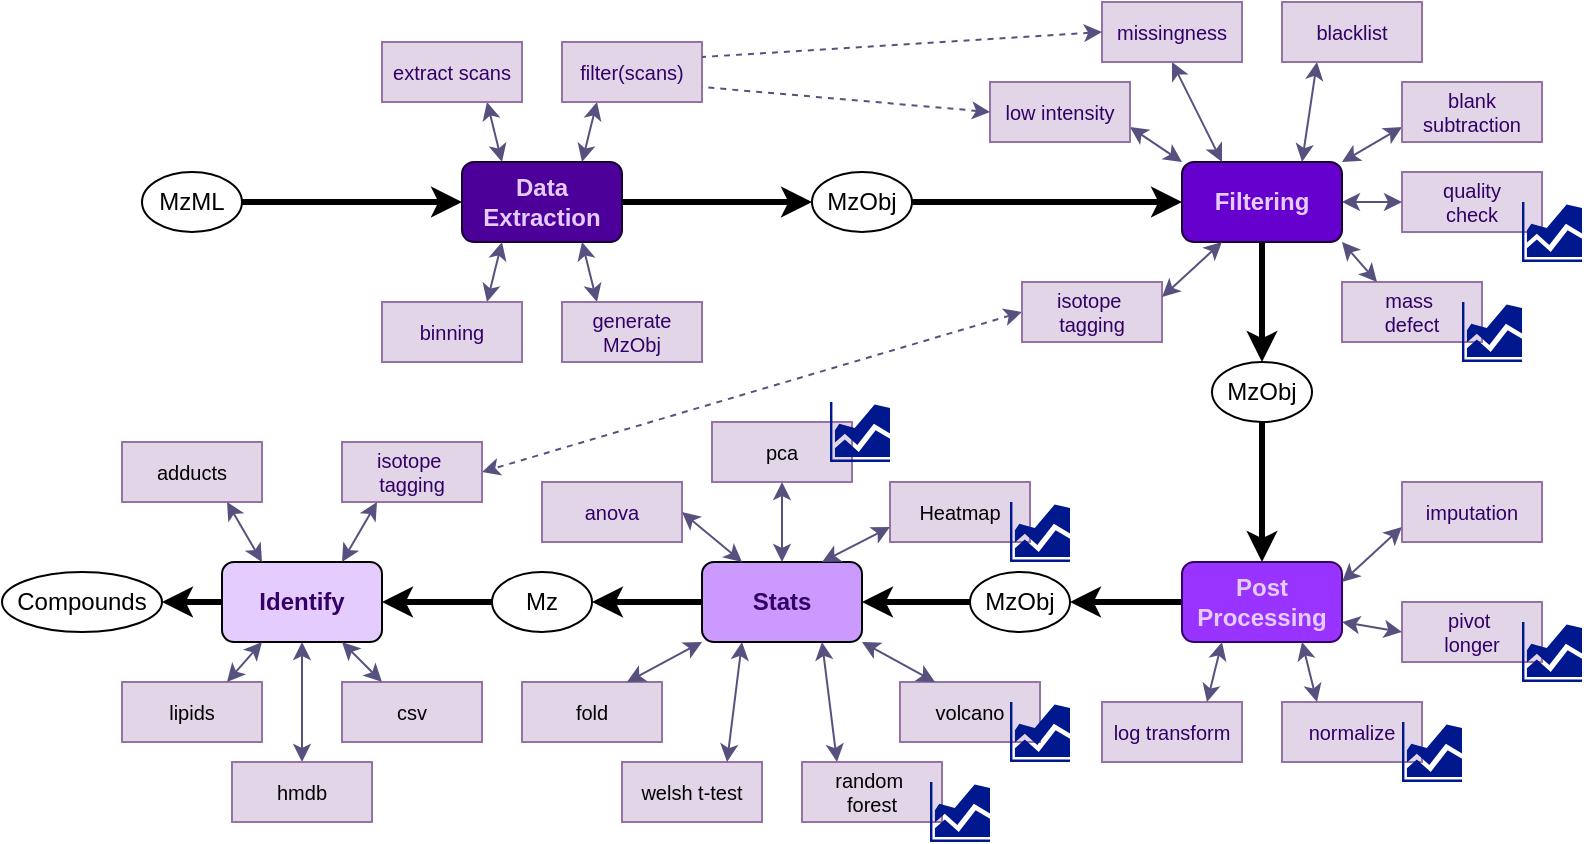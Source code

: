 <mxfile version="24.4.1" type="device" pages="5">
  <diagram id="8ESx_5yLAKoN8qAS1jF6" name="medusa">
    <mxGraphModel dx="896" dy="691" grid="1" gridSize="10" guides="1" tooltips="1" connect="1" arrows="1" fold="1" page="1" pageScale="1" pageWidth="827" pageHeight="1169" math="0" shadow="0">
      <root>
        <mxCell id="0" />
        <mxCell id="1" parent="0" />
        <mxCell id="H_im_rN67ng9Ntnu-TIG-22" style="edgeStyle=orthogonalEdgeStyle;rounded=0;orthogonalLoop=1;jettySize=auto;html=1;exitX=0.5;exitY=1;exitDx=0;exitDy=0;entryX=0.5;entryY=0;entryDx=0;entryDy=0;strokeWidth=3;" edge="1" parent="1" source="H_im_rN67ng9Ntnu-TIG-6" target="H_im_rN67ng9Ntnu-TIG-15">
          <mxGeometry relative="1" as="geometry" />
        </mxCell>
        <mxCell id="H_im_rN67ng9Ntnu-TIG-111" style="rounded=0;orthogonalLoop=1;jettySize=auto;html=1;exitX=1;exitY=0;exitDx=0;exitDy=0;entryX=0;entryY=0.75;entryDx=0;entryDy=0;startArrow=classic;startFill=1;fillColor=#d0cee2;strokeColor=#56517e;" edge="1" parent="1" source="H_im_rN67ng9Ntnu-TIG-6" target="H_im_rN67ng9Ntnu-TIG-110">
          <mxGeometry relative="1" as="geometry" />
        </mxCell>
        <mxCell id="H_im_rN67ng9Ntnu-TIG-6" value="&lt;font&gt;Filtering&lt;/font&gt;" style="rounded=1;whiteSpace=wrap;html=1;fontStyle=1;fillColor=#6600CC;fontColor=#E5CCFF;strokeColor=#190033;" vertex="1" parent="1">
          <mxGeometry x="600" y="90" width="80" height="40" as="geometry" />
        </mxCell>
        <mxCell id="H_im_rN67ng9Ntnu-TIG-20" style="edgeStyle=orthogonalEdgeStyle;rounded=0;orthogonalLoop=1;jettySize=auto;html=1;exitX=1;exitY=0.5;exitDx=0;exitDy=0;strokeWidth=3;" edge="1" parent="1" source="H_im_rN67ng9Ntnu-TIG-7" target="H_im_rN67ng9Ntnu-TIG-14">
          <mxGeometry relative="1" as="geometry" />
        </mxCell>
        <mxCell id="H_im_rN67ng9Ntnu-TIG-44" style="rounded=0;orthogonalLoop=1;jettySize=auto;html=1;exitX=0.25;exitY=0;exitDx=0;exitDy=0;entryX=0.75;entryY=1;entryDx=0;entryDy=0;startArrow=classic;startFill=1;fillColor=#d0cee2;strokeColor=#56517e;" edge="1" parent="1" source="H_im_rN67ng9Ntnu-TIG-7" target="H_im_rN67ng9Ntnu-TIG-43">
          <mxGeometry relative="1" as="geometry" />
        </mxCell>
        <mxCell id="H_im_rN67ng9Ntnu-TIG-7" value="&lt;b&gt;&lt;font color=&quot;#e5ccff&quot;&gt;Data Extraction&lt;/font&gt;&lt;/b&gt;" style="rounded=1;whiteSpace=wrap;html=1;fillColor=#4C0099;strokeColor=#190033;fontColor=#330066;" vertex="1" parent="1">
          <mxGeometry x="240" y="90" width="80" height="40" as="geometry" />
        </mxCell>
        <mxCell id="H_im_rN67ng9Ntnu-TIG-108" style="rounded=0;orthogonalLoop=1;jettySize=auto;html=1;exitX=0.5;exitY=1;exitDx=0;exitDy=0;entryX=0.5;entryY=0;entryDx=0;entryDy=0;startArrow=classic;startFill=1;fillColor=#d0cee2;strokeColor=#56517e;" edge="1" parent="1" source="H_im_rN67ng9Ntnu-TIG-8" target="H_im_rN67ng9Ntnu-TIG-102">
          <mxGeometry relative="1" as="geometry" />
        </mxCell>
        <mxCell id="fzQ5EZh8jWBMia80PaFk-2" style="edgeStyle=orthogonalEdgeStyle;rounded=0;orthogonalLoop=1;jettySize=auto;html=1;exitX=0;exitY=0.5;exitDx=0;exitDy=0;entryX=1;entryY=0.5;entryDx=0;entryDy=0;strokeWidth=3;" edge="1" parent="1" source="H_im_rN67ng9Ntnu-TIG-8" target="fzQ5EZh8jWBMia80PaFk-1">
          <mxGeometry relative="1" as="geometry" />
        </mxCell>
        <mxCell id="H_im_rN67ng9Ntnu-TIG-8" value="Identify" style="rounded=1;whiteSpace=wrap;html=1;fontStyle=1;fillColor=#E5CCFF;fontColor=#330066;" vertex="1" parent="1">
          <mxGeometry x="120" y="290" width="80" height="40" as="geometry" />
        </mxCell>
        <mxCell id="H_im_rN67ng9Ntnu-TIG-26" style="edgeStyle=orthogonalEdgeStyle;rounded=0;orthogonalLoop=1;jettySize=auto;html=1;exitX=0;exitY=0.5;exitDx=0;exitDy=0;entryX=1;entryY=0.5;entryDx=0;entryDy=0;strokeWidth=3;" edge="1" parent="1" source="H_im_rN67ng9Ntnu-TIG-9" target="H_im_rN67ng9Ntnu-TIG-17">
          <mxGeometry relative="1" as="geometry" />
        </mxCell>
        <mxCell id="H_im_rN67ng9Ntnu-TIG-9" value="Stats" style="rounded=1;whiteSpace=wrap;html=1;fontStyle=1;fillColor=#CC99FF;fontColor=#330066;" vertex="1" parent="1">
          <mxGeometry x="360" y="290" width="80" height="40" as="geometry" />
        </mxCell>
        <mxCell id="H_im_rN67ng9Ntnu-TIG-24" style="edgeStyle=orthogonalEdgeStyle;rounded=0;orthogonalLoop=1;jettySize=auto;html=1;exitX=0;exitY=0.5;exitDx=0;exitDy=0;entryX=1;entryY=0.5;entryDx=0;entryDy=0;strokeWidth=3;" edge="1" parent="1" source="H_im_rN67ng9Ntnu-TIG-10" target="H_im_rN67ng9Ntnu-TIG-16">
          <mxGeometry relative="1" as="geometry" />
        </mxCell>
        <mxCell id="H_im_rN67ng9Ntnu-TIG-10" value="&lt;font&gt;Post Processing&lt;/font&gt;" style="rounded=1;whiteSpace=wrap;html=1;fontStyle=1;fillColor=#9933FF;strokeColor=#330066;fontColor=#E5CCFF;" vertex="1" parent="1">
          <mxGeometry x="600" y="290" width="80" height="40" as="geometry" />
        </mxCell>
        <mxCell id="H_im_rN67ng9Ntnu-TIG-19" style="edgeStyle=orthogonalEdgeStyle;rounded=0;orthogonalLoop=1;jettySize=auto;html=1;exitX=1;exitY=0.5;exitDx=0;exitDy=0;entryX=0;entryY=0.5;entryDx=0;entryDy=0;shadow=0;strokeWidth=3;" edge="1" parent="1" source="H_im_rN67ng9Ntnu-TIG-13" target="H_im_rN67ng9Ntnu-TIG-7">
          <mxGeometry relative="1" as="geometry" />
        </mxCell>
        <mxCell id="H_im_rN67ng9Ntnu-TIG-13" value="MzML" style="ellipse;whiteSpace=wrap;html=1;" vertex="1" parent="1">
          <mxGeometry x="80" y="95" width="50" height="30" as="geometry" />
        </mxCell>
        <mxCell id="H_im_rN67ng9Ntnu-TIG-21" style="edgeStyle=orthogonalEdgeStyle;rounded=0;orthogonalLoop=1;jettySize=auto;html=1;exitX=1;exitY=0.5;exitDx=0;exitDy=0;entryX=0;entryY=0.5;entryDx=0;entryDy=0;strokeWidth=3;" edge="1" parent="1" source="H_im_rN67ng9Ntnu-TIG-14" target="H_im_rN67ng9Ntnu-TIG-6">
          <mxGeometry relative="1" as="geometry" />
        </mxCell>
        <mxCell id="H_im_rN67ng9Ntnu-TIG-14" value="MzObj" style="ellipse;whiteSpace=wrap;html=1;" vertex="1" parent="1">
          <mxGeometry x="415" y="95" width="50" height="30" as="geometry" />
        </mxCell>
        <mxCell id="H_im_rN67ng9Ntnu-TIG-23" style="edgeStyle=orthogonalEdgeStyle;rounded=0;orthogonalLoop=1;jettySize=auto;html=1;exitX=0.5;exitY=1;exitDx=0;exitDy=0;entryX=0.5;entryY=0;entryDx=0;entryDy=0;strokeWidth=3;" edge="1" parent="1" source="H_im_rN67ng9Ntnu-TIG-15" target="H_im_rN67ng9Ntnu-TIG-10">
          <mxGeometry relative="1" as="geometry" />
        </mxCell>
        <mxCell id="H_im_rN67ng9Ntnu-TIG-15" value="MzObj" style="ellipse;whiteSpace=wrap;html=1;" vertex="1" parent="1">
          <mxGeometry x="615" y="190" width="50" height="30" as="geometry" />
        </mxCell>
        <mxCell id="H_im_rN67ng9Ntnu-TIG-25" style="edgeStyle=orthogonalEdgeStyle;rounded=0;orthogonalLoop=1;jettySize=auto;html=1;exitX=0;exitY=0.5;exitDx=0;exitDy=0;entryX=1;entryY=0.5;entryDx=0;entryDy=0;strokeWidth=3;" edge="1" parent="1" source="H_im_rN67ng9Ntnu-TIG-16" target="H_im_rN67ng9Ntnu-TIG-9">
          <mxGeometry relative="1" as="geometry" />
        </mxCell>
        <mxCell id="H_im_rN67ng9Ntnu-TIG-16" value="MzObj" style="ellipse;whiteSpace=wrap;html=1;" vertex="1" parent="1">
          <mxGeometry x="494" y="295" width="50" height="30" as="geometry" />
        </mxCell>
        <mxCell id="H_im_rN67ng9Ntnu-TIG-27" style="edgeStyle=orthogonalEdgeStyle;rounded=0;orthogonalLoop=1;jettySize=auto;html=1;exitX=0;exitY=0.5;exitDx=0;exitDy=0;entryX=1;entryY=0.5;entryDx=0;entryDy=0;strokeWidth=3;" edge="1" parent="1" source="H_im_rN67ng9Ntnu-TIG-17" target="H_im_rN67ng9Ntnu-TIG-8">
          <mxGeometry relative="1" as="geometry" />
        </mxCell>
        <mxCell id="H_im_rN67ng9Ntnu-TIG-17" value="Mz" style="ellipse;whiteSpace=wrap;html=1;" vertex="1" parent="1">
          <mxGeometry x="255" y="295" width="50" height="30" as="geometry" />
        </mxCell>
        <mxCell id="H_im_rN67ng9Ntnu-TIG-43" value="&lt;font style=&quot;font-size: 10px;&quot; color=&quot;#330066&quot;&gt;extract scans&lt;/font&gt;" style="rounded=0;whiteSpace=wrap;html=1;strokeColor=#9673a6;fillColor=#e1d5e7;fontSize=10;" vertex="1" parent="1">
          <mxGeometry x="200" y="30" width="70" height="30" as="geometry" />
        </mxCell>
        <mxCell id="H_im_rN67ng9Ntnu-TIG-45" style="rounded=0;orthogonalLoop=1;jettySize=auto;html=1;exitX=0.75;exitY=0;exitDx=0;exitDy=0;startArrow=classic;startFill=1;entryX=0.25;entryY=1;entryDx=0;entryDy=0;fillColor=#d0cee2;strokeColor=#56517e;" edge="1" parent="1" target="H_im_rN67ng9Ntnu-TIG-46" source="H_im_rN67ng9Ntnu-TIG-7">
          <mxGeometry relative="1" as="geometry">
            <mxPoint x="320" y="50" as="sourcePoint" />
            <mxPoint x="335" y="50" as="targetPoint" />
          </mxGeometry>
        </mxCell>
        <mxCell id="H_im_rN67ng9Ntnu-TIG-46" value="&lt;font color=&quot;#330066&quot; style=&quot;font-size: 10px;&quot;&gt;&lt;span style=&quot;font-size: 10px;&quot;&gt;filter(scans)&lt;/span&gt;&lt;/font&gt;" style="rounded=0;whiteSpace=wrap;html=1;strokeColor=#9673a6;fillColor=#e1d5e7;fontSize=10;" vertex="1" parent="1">
          <mxGeometry x="290" y="30" width="70" height="30" as="geometry" />
        </mxCell>
        <mxCell id="H_im_rN67ng9Ntnu-TIG-48" style="rounded=0;orthogonalLoop=1;jettySize=auto;html=1;exitX=0.25;exitY=1;exitDx=0;exitDy=0;entryX=0.75;entryY=0;entryDx=0;entryDy=0;startArrow=classic;startFill=1;fillColor=#d0cee2;strokeColor=#56517e;" edge="1" parent="1" target="H_im_rN67ng9Ntnu-TIG-49" source="H_im_rN67ng9Ntnu-TIG-7">
          <mxGeometry relative="1" as="geometry">
            <mxPoint x="340" y="130" as="sourcePoint" />
          </mxGeometry>
        </mxCell>
        <mxCell id="H_im_rN67ng9Ntnu-TIG-49" value="&lt;font color=&quot;#330066&quot; style=&quot;font-size: 10px;&quot;&gt;&lt;span style=&quot;font-size: 10px;&quot;&gt;binning&lt;/span&gt;&lt;/font&gt;" style="rounded=0;whiteSpace=wrap;html=1;strokeColor=#9673a6;fillColor=#e1d5e7;fontSize=10;" vertex="1" parent="1">
          <mxGeometry x="200" y="160" width="70" height="30" as="geometry" />
        </mxCell>
        <mxCell id="H_im_rN67ng9Ntnu-TIG-51" style="rounded=0;orthogonalLoop=1;jettySize=auto;html=1;exitX=0.75;exitY=1;exitDx=0;exitDy=0;startArrow=classic;startFill=1;entryX=0.25;entryY=0;entryDx=0;entryDy=0;fillColor=#d0cee2;strokeColor=#56517e;" edge="1" parent="1" target="H_im_rN67ng9Ntnu-TIG-52" source="H_im_rN67ng9Ntnu-TIG-7">
          <mxGeometry relative="1" as="geometry">
            <mxPoint x="300" y="230" as="sourcePoint" />
            <mxPoint x="325" y="160" as="targetPoint" />
          </mxGeometry>
        </mxCell>
        <mxCell id="H_im_rN67ng9Ntnu-TIG-52" value="&lt;font color=&quot;#330066&quot; style=&quot;font-size: 10px;&quot;&gt;&lt;span style=&quot;font-size: 10px;&quot;&gt;generate MzObj&lt;/span&gt;&lt;/font&gt;" style="rounded=0;whiteSpace=wrap;html=1;strokeColor=#9673a6;fillColor=#e1d5e7;fontSize=10;" vertex="1" parent="1">
          <mxGeometry x="290" y="160" width="70" height="30" as="geometry" />
        </mxCell>
        <mxCell id="H_im_rN67ng9Ntnu-TIG-53" style="rounded=0;orthogonalLoop=1;jettySize=auto;html=1;exitX=0;exitY=0;exitDx=0;exitDy=0;entryX=1;entryY=0.75;entryDx=0;entryDy=0;startArrow=classic;startFill=1;fillColor=#d0cee2;strokeColor=#56517e;" edge="1" parent="1" target="H_im_rN67ng9Ntnu-TIG-54" source="H_im_rN67ng9Ntnu-TIG-6">
          <mxGeometry relative="1" as="geometry">
            <mxPoint x="620" y="90" as="sourcePoint" />
          </mxGeometry>
        </mxCell>
        <mxCell id="H_im_rN67ng9Ntnu-TIG-54" value="&lt;font color=&quot;#330066&quot; style=&quot;font-size: 10px;&quot;&gt;&lt;span style=&quot;font-size: 10px;&quot;&gt;low intensity&lt;/span&gt;&lt;/font&gt;" style="rounded=0;whiteSpace=wrap;html=1;strokeColor=#9673a6;fillColor=#e1d5e7;fontSize=10;" vertex="1" parent="1">
          <mxGeometry x="504" y="50" width="70" height="30" as="geometry" />
        </mxCell>
        <mxCell id="H_im_rN67ng9Ntnu-TIG-56" style="rounded=0;orthogonalLoop=1;jettySize=auto;html=1;exitX=0.25;exitY=0;exitDx=0;exitDy=0;entryX=0.5;entryY=1;entryDx=0;entryDy=0;startArrow=classic;startFill=1;fillColor=#d0cee2;strokeColor=#56517e;" edge="1" parent="1" target="H_im_rN67ng9Ntnu-TIG-57" source="H_im_rN67ng9Ntnu-TIG-6">
          <mxGeometry relative="1" as="geometry">
            <mxPoint x="710" y="90" as="sourcePoint" />
          </mxGeometry>
        </mxCell>
        <mxCell id="H_im_rN67ng9Ntnu-TIG-57" value="&lt;font color=&quot;#330066&quot; style=&quot;font-size: 10px;&quot;&gt;&lt;span style=&quot;font-size: 10px;&quot;&gt;missingness&lt;/span&gt;&lt;/font&gt;" style="rounded=0;whiteSpace=wrap;html=1;strokeColor=#9673a6;fillColor=#e1d5e7;fontSize=10;" vertex="1" parent="1">
          <mxGeometry x="560" y="10" width="70" height="30" as="geometry" />
        </mxCell>
        <mxCell id="H_im_rN67ng9Ntnu-TIG-58" value="&lt;font color=&quot;#330066&quot; style=&quot;font-size: 10px;&quot;&gt;&lt;span style=&quot;font-size: 10px;&quot;&gt;quality&lt;/span&gt;&lt;/font&gt;&lt;div&gt;&lt;font color=&quot;#330066&quot; style=&quot;font-size: 10px;&quot;&gt;&lt;span style=&quot;font-size: 10px;&quot;&gt;check&lt;/span&gt;&lt;/font&gt;&lt;/div&gt;" style="rounded=0;whiteSpace=wrap;html=1;strokeColor=#9673a6;fillColor=#e1d5e7;fontSize=10;" vertex="1" parent="1">
          <mxGeometry x="710" y="95" width="70" height="30" as="geometry" />
        </mxCell>
        <mxCell id="H_im_rN67ng9Ntnu-TIG-59" style="rounded=0;orthogonalLoop=1;jettySize=auto;html=1;entryX=0;entryY=0.5;entryDx=0;entryDy=0;startArrow=classic;startFill=1;exitX=1;exitY=0.5;exitDx=0;exitDy=0;fillColor=#d0cee2;strokeColor=#56517e;" edge="1" parent="1" source="H_im_rN67ng9Ntnu-TIG-6" target="H_im_rN67ng9Ntnu-TIG-58">
          <mxGeometry relative="1" as="geometry">
            <mxPoint x="680" y="100" as="sourcePoint" />
            <mxPoint x="678" y="70" as="targetPoint" />
          </mxGeometry>
        </mxCell>
        <mxCell id="H_im_rN67ng9Ntnu-TIG-60" value="&lt;font color=&quot;#330066&quot; style=&quot;font-size: 10px;&quot;&gt;&lt;span style=&quot;font-size: 10px;&quot;&gt;mass&amp;nbsp;&lt;/span&gt;&lt;/font&gt;&lt;div&gt;&lt;font color=&quot;#330066&quot; style=&quot;font-size: 10px;&quot;&gt;&lt;span style=&quot;font-size: 10px;&quot;&gt;defect&lt;/span&gt;&lt;/font&gt;&lt;/div&gt;" style="rounded=0;whiteSpace=wrap;html=1;strokeColor=#9673a6;fillColor=#e1d5e7;fontSize=10;" vertex="1" parent="1">
          <mxGeometry x="680" y="150" width="70" height="30" as="geometry" />
        </mxCell>
        <mxCell id="H_im_rN67ng9Ntnu-TIG-61" style="rounded=0;orthogonalLoop=1;jettySize=auto;html=1;startArrow=classic;startFill=1;exitX=1;exitY=1;exitDx=0;exitDy=0;entryX=0.25;entryY=0;entryDx=0;entryDy=0;fillColor=#d0cee2;strokeColor=#56517e;" edge="1" parent="1" target="H_im_rN67ng9Ntnu-TIG-60" source="H_im_rN67ng9Ntnu-TIG-6">
          <mxGeometry relative="1" as="geometry">
            <mxPoint x="680" y="150" as="sourcePoint" />
            <mxPoint x="710" y="140" as="targetPoint" />
          </mxGeometry>
        </mxCell>
        <mxCell id="H_im_rN67ng9Ntnu-TIG-75" style="rounded=0;orthogonalLoop=1;jettySize=auto;html=1;exitX=0;exitY=0.5;exitDx=0;exitDy=0;dashed=1;entryX=1;entryY=0.5;entryDx=0;entryDy=0;startArrow=classic;startFill=1;fillColor=#d0cee2;strokeColor=#56517e;" edge="1" parent="1" source="H_im_rN67ng9Ntnu-TIG-63" target="H_im_rN67ng9Ntnu-TIG-76">
          <mxGeometry relative="1" as="geometry">
            <mxPoint x="210" y="250" as="targetPoint" />
          </mxGeometry>
        </mxCell>
        <mxCell id="H_im_rN67ng9Ntnu-TIG-63" value="&lt;font color=&quot;#330066&quot; style=&quot;font-size: 10px;&quot;&gt;&lt;span style=&quot;font-size: 10px;&quot;&gt;isotope&amp;nbsp;&lt;/span&gt;&lt;/font&gt;&lt;div&gt;&lt;font color=&quot;#330066&quot; style=&quot;font-size: 10px;&quot;&gt;&lt;span style=&quot;font-size: 10px;&quot;&gt;tagging&lt;/span&gt;&lt;/font&gt;&lt;/div&gt;" style="rounded=0;whiteSpace=wrap;html=1;strokeColor=#9673a6;fillColor=#e1d5e7;fontSize=10;" vertex="1" parent="1">
          <mxGeometry x="520" y="150" width="70" height="30" as="geometry" />
        </mxCell>
        <mxCell id="H_im_rN67ng9Ntnu-TIG-64" style="rounded=0;orthogonalLoop=1;jettySize=auto;html=1;startArrow=classic;startFill=1;exitX=0.25;exitY=1;exitDx=0;exitDy=0;entryX=1;entryY=0.25;entryDx=0;entryDy=0;fillColor=#d0cee2;strokeColor=#56517e;" edge="1" parent="1" source="H_im_rN67ng9Ntnu-TIG-6" target="H_im_rN67ng9Ntnu-TIG-63">
          <mxGeometry relative="1" as="geometry">
            <mxPoint x="610" y="110" as="sourcePoint" />
            <mxPoint x="520" y="150" as="targetPoint" />
          </mxGeometry>
        </mxCell>
        <mxCell id="H_im_rN67ng9Ntnu-TIG-66" value="&lt;font color=&quot;#330066&quot; style=&quot;font-size: 10px;&quot;&gt;&lt;span style=&quot;font-size: 10px;&quot;&gt;imputation&lt;/span&gt;&lt;/font&gt;" style="rounded=0;whiteSpace=wrap;html=1;strokeColor=#9673a6;fillColor=#e1d5e7;fontSize=10;" vertex="1" parent="1">
          <mxGeometry x="710" y="250" width="70" height="30" as="geometry" />
        </mxCell>
        <mxCell id="H_im_rN67ng9Ntnu-TIG-67" style="rounded=0;orthogonalLoop=1;jettySize=auto;html=1;startArrow=classic;startFill=1;exitX=1;exitY=0.25;exitDx=0;exitDy=0;entryX=0;entryY=0.75;entryDx=0;entryDy=0;fillColor=#d0cee2;strokeColor=#56517e;" edge="1" parent="1" source="H_im_rN67ng9Ntnu-TIG-10" target="H_im_rN67ng9Ntnu-TIG-66">
          <mxGeometry relative="1" as="geometry">
            <mxPoint x="700" y="280" as="sourcePoint" />
            <mxPoint x="730" y="300" as="targetPoint" />
          </mxGeometry>
        </mxCell>
        <mxCell id="H_im_rN67ng9Ntnu-TIG-68" value="&lt;font color=&quot;#330066&quot; style=&quot;font-size: 10px;&quot;&gt;&lt;span style=&quot;font-size: 10px;&quot;&gt;pivot&amp;nbsp;&lt;/span&gt;&lt;/font&gt;&lt;div style=&quot;font-size: 10px;&quot;&gt;&lt;font color=&quot;#330066&quot; style=&quot;font-size: 10px;&quot;&gt;&lt;span style=&quot;font-size: 10px;&quot;&gt;longer&lt;/span&gt;&lt;/font&gt;&lt;/div&gt;" style="rounded=0;whiteSpace=wrap;html=1;strokeColor=#9673a6;fillColor=#e1d5e7;fontSize=10;" vertex="1" parent="1">
          <mxGeometry x="710" y="310" width="70" height="30" as="geometry" />
        </mxCell>
        <mxCell id="H_im_rN67ng9Ntnu-TIG-69" style="rounded=0;orthogonalLoop=1;jettySize=auto;html=1;startArrow=classic;startFill=1;entryX=0;entryY=0.5;entryDx=0;entryDy=0;exitX=1;exitY=0.75;exitDx=0;exitDy=0;fillColor=#d0cee2;strokeColor=#56517e;" edge="1" parent="1" source="H_im_rN67ng9Ntnu-TIG-10" target="H_im_rN67ng9Ntnu-TIG-68">
          <mxGeometry relative="1" as="geometry">
            <mxPoint x="680" y="305" as="sourcePoint" />
            <mxPoint x="690" y="273" as="targetPoint" />
          </mxGeometry>
        </mxCell>
        <mxCell id="H_im_rN67ng9Ntnu-TIG-70" value="&lt;font color=&quot;#330066&quot; style=&quot;font-size: 10px;&quot;&gt;&lt;span style=&quot;font-size: 10px;&quot;&gt;normalize&lt;/span&gt;&lt;/font&gt;" style="rounded=0;whiteSpace=wrap;html=1;strokeColor=#9673a6;fillColor=#e1d5e7;fontSize=10;" vertex="1" parent="1">
          <mxGeometry x="650" y="360" width="70" height="30" as="geometry" />
        </mxCell>
        <mxCell id="H_im_rN67ng9Ntnu-TIG-72" style="rounded=0;orthogonalLoop=1;jettySize=auto;html=1;startArrow=classic;startFill=1;entryX=0.25;entryY=0;entryDx=0;entryDy=0;exitX=0.75;exitY=1;exitDx=0;exitDy=0;fillColor=#d0cee2;strokeColor=#56517e;" edge="1" parent="1" source="H_im_rN67ng9Ntnu-TIG-10" target="H_im_rN67ng9Ntnu-TIG-70">
          <mxGeometry relative="1" as="geometry">
            <mxPoint x="690" y="315" as="sourcePoint" />
            <mxPoint x="720" y="305" as="targetPoint" />
          </mxGeometry>
        </mxCell>
        <mxCell id="H_im_rN67ng9Ntnu-TIG-73" value="&lt;font color=&quot;#330066&quot; style=&quot;font-size: 10px;&quot;&gt;&lt;span style=&quot;font-size: 10px;&quot;&gt;log transform&lt;/span&gt;&lt;/font&gt;" style="rounded=0;whiteSpace=wrap;html=1;strokeColor=#9673a6;fillColor=#e1d5e7;fontSize=10;" vertex="1" parent="1">
          <mxGeometry x="560" y="360" width="70" height="30" as="geometry" />
        </mxCell>
        <mxCell id="H_im_rN67ng9Ntnu-TIG-74" style="rounded=0;orthogonalLoop=1;jettySize=auto;html=1;startArrow=classic;startFill=1;entryX=0.75;entryY=0;entryDx=0;entryDy=0;exitX=0.25;exitY=1;exitDx=0;exitDy=0;fillColor=#d0cee2;strokeColor=#56517e;" edge="1" parent="1" target="H_im_rN67ng9Ntnu-TIG-73" source="H_im_rN67ng9Ntnu-TIG-10">
          <mxGeometry relative="1" as="geometry">
            <mxPoint x="550" y="340" as="sourcePoint" />
            <mxPoint x="590" y="325" as="targetPoint" />
          </mxGeometry>
        </mxCell>
        <mxCell id="H_im_rN67ng9Ntnu-TIG-76" value="&lt;font color=&quot;#330066&quot; style=&quot;font-size: 10px;&quot;&gt;&lt;span style=&quot;font-size: 10px;&quot;&gt;isotope&amp;nbsp;&lt;/span&gt;&lt;/font&gt;&lt;div&gt;&lt;font color=&quot;#330066&quot; style=&quot;font-size: 10px;&quot;&gt;&lt;span style=&quot;font-size: 10px;&quot;&gt;tagging&lt;/span&gt;&lt;/font&gt;&lt;/div&gt;" style="rounded=0;whiteSpace=wrap;html=1;strokeColor=#9673a6;fillColor=#e1d5e7;fontSize=10;" vertex="1" parent="1">
          <mxGeometry x="180" y="230" width="70" height="30" as="geometry" />
        </mxCell>
        <mxCell id="H_im_rN67ng9Ntnu-TIG-77" style="rounded=0;orthogonalLoop=1;jettySize=auto;html=1;startArrow=classic;startFill=1;exitX=0.25;exitY=1;exitDx=0;exitDy=0;entryX=0.75;entryY=0;entryDx=0;entryDy=0;fillColor=#d0cee2;strokeColor=#56517e;" edge="1" parent="1" source="H_im_rN67ng9Ntnu-TIG-76" target="H_im_rN67ng9Ntnu-TIG-8">
          <mxGeometry relative="1" as="geometry">
            <mxPoint x="630" y="140" as="sourcePoint" />
            <mxPoint x="610" y="158" as="targetPoint" />
          </mxGeometry>
        </mxCell>
        <mxCell id="H_im_rN67ng9Ntnu-TIG-78" value="fold" style="rounded=0;whiteSpace=wrap;html=1;strokeColor=#9673a6;fillColor=#e1d5e7;fontSize=10;" vertex="1" parent="1">
          <mxGeometry x="270" y="350" width="70" height="30" as="geometry" />
        </mxCell>
        <mxCell id="H_im_rN67ng9Ntnu-TIG-79" value="&lt;font color=&quot;#330066&quot; style=&quot;font-size: 10px;&quot;&gt;&lt;span style=&quot;font-size: 10px;&quot;&gt;anova&lt;/span&gt;&lt;/font&gt;" style="rounded=0;whiteSpace=wrap;html=1;strokeColor=#9673a6;fillColor=#e1d5e7;fontSize=10;" vertex="1" parent="1">
          <mxGeometry x="280" y="250" width="70" height="30" as="geometry" />
        </mxCell>
        <mxCell id="H_im_rN67ng9Ntnu-TIG-80" value="pca" style="rounded=0;whiteSpace=wrap;html=1;strokeColor=#9673a6;fillColor=#e1d5e7;fontSize=10;" vertex="1" parent="1">
          <mxGeometry x="365" y="220" width="70" height="30" as="geometry" />
        </mxCell>
        <mxCell id="H_im_rN67ng9Ntnu-TIG-83" value="random&amp;nbsp;&lt;div&gt;forest&lt;/div&gt;" style="rounded=0;whiteSpace=wrap;html=1;strokeColor=#9673a6;fillColor=#e1d5e7;fontSize=10;" vertex="1" parent="1">
          <mxGeometry x="410" y="390" width="70" height="30" as="geometry" />
        </mxCell>
        <mxCell id="H_im_rN67ng9Ntnu-TIG-84" value="volcano" style="rounded=0;whiteSpace=wrap;html=1;strokeColor=#9673a6;fillColor=#e1d5e7;fontSize=10;" vertex="1" parent="1">
          <mxGeometry x="459" y="350" width="70" height="30" as="geometry" />
        </mxCell>
        <mxCell id="H_im_rN67ng9Ntnu-TIG-86" value="welsh t-test" style="rounded=0;whiteSpace=wrap;html=1;strokeColor=#9673a6;fillColor=#e1d5e7;fontSize=10;" vertex="1" parent="1">
          <mxGeometry x="320" y="390" width="70" height="30" as="geometry" />
        </mxCell>
        <mxCell id="H_im_rN67ng9Ntnu-TIG-89" style="rounded=0;orthogonalLoop=1;jettySize=auto;html=1;startArrow=classic;startFill=1;exitX=0;exitY=1;exitDx=0;exitDy=0;entryX=0.75;entryY=0;entryDx=0;entryDy=0;fillColor=#d0cee2;strokeColor=#56517e;" edge="1" parent="1" source="H_im_rN67ng9Ntnu-TIG-9" target="H_im_rN67ng9Ntnu-TIG-78">
          <mxGeometry relative="1" as="geometry">
            <mxPoint x="360" y="447" as="sourcePoint" />
            <mxPoint x="330" y="475" as="targetPoint" />
          </mxGeometry>
        </mxCell>
        <mxCell id="H_im_rN67ng9Ntnu-TIG-92" style="rounded=0;orthogonalLoop=1;jettySize=auto;html=1;startArrow=classic;startFill=1;exitX=0.75;exitY=1;exitDx=0;exitDy=0;entryX=0.25;entryY=0;entryDx=0;entryDy=0;fillColor=#d0cee2;strokeColor=#56517e;" edge="1" parent="1" source="H_im_rN67ng9Ntnu-TIG-9" target="H_im_rN67ng9Ntnu-TIG-83">
          <mxGeometry relative="1" as="geometry">
            <mxPoint x="390" y="340" as="sourcePoint" />
            <mxPoint x="343" y="370" as="targetPoint" />
          </mxGeometry>
        </mxCell>
        <mxCell id="H_im_rN67ng9Ntnu-TIG-93" style="rounded=0;orthogonalLoop=1;jettySize=auto;html=1;startArrow=classic;startFill=1;exitX=1;exitY=1;exitDx=0;exitDy=0;entryX=0.25;entryY=0;entryDx=0;entryDy=0;fillColor=#d0cee2;strokeColor=#56517e;" edge="1" parent="1" source="H_im_rN67ng9Ntnu-TIG-9" target="H_im_rN67ng9Ntnu-TIG-84">
          <mxGeometry relative="1" as="geometry">
            <mxPoint x="410" y="340" as="sourcePoint" />
            <mxPoint x="410" y="370" as="targetPoint" />
          </mxGeometry>
        </mxCell>
        <mxCell id="H_im_rN67ng9Ntnu-TIG-94" style="rounded=0;orthogonalLoop=1;jettySize=auto;html=1;startArrow=classic;startFill=1;exitX=0.25;exitY=0;exitDx=0;exitDy=0;entryX=1;entryY=0.5;entryDx=0;entryDy=0;fillColor=#d0cee2;strokeColor=#56517e;" edge="1" parent="1" source="H_im_rN67ng9Ntnu-TIG-9" target="H_im_rN67ng9Ntnu-TIG-79">
          <mxGeometry relative="1" as="geometry">
            <mxPoint x="390" y="340" as="sourcePoint" />
            <mxPoint x="343" y="370" as="targetPoint" />
          </mxGeometry>
        </mxCell>
        <mxCell id="H_im_rN67ng9Ntnu-TIG-97" style="rounded=0;orthogonalLoop=1;jettySize=auto;html=1;startArrow=classic;startFill=1;exitX=0.5;exitY=0;exitDx=0;exitDy=0;entryX=0.5;entryY=1;entryDx=0;entryDy=0;fillColor=#d0cee2;strokeColor=#56517e;" edge="1" parent="1" source="H_im_rN67ng9Ntnu-TIG-9" target="H_im_rN67ng9Ntnu-TIG-80">
          <mxGeometry relative="1" as="geometry">
            <mxPoint x="390" y="300" as="sourcePoint" />
            <mxPoint x="383" y="270" as="targetPoint" />
          </mxGeometry>
        </mxCell>
        <mxCell id="H_im_rN67ng9Ntnu-TIG-99" style="rounded=0;orthogonalLoop=1;jettySize=auto;html=1;startArrow=classic;startFill=1;exitX=0.25;exitY=1;exitDx=0;exitDy=0;entryX=0.75;entryY=0;entryDx=0;entryDy=0;fillColor=#d0cee2;strokeColor=#56517e;" edge="1" parent="1" source="H_im_rN67ng9Ntnu-TIG-9" target="H_im_rN67ng9Ntnu-TIG-86">
          <mxGeometry relative="1" as="geometry">
            <mxPoint x="410" y="340" as="sourcePoint" />
            <mxPoint x="438" y="410" as="targetPoint" />
          </mxGeometry>
        </mxCell>
        <mxCell id="H_im_rN67ng9Ntnu-TIG-100" value="csv" style="rounded=0;whiteSpace=wrap;html=1;strokeColor=#9673a6;fillColor=#e1d5e7;fontSize=10;" vertex="1" parent="1">
          <mxGeometry x="180" y="350" width="70" height="30" as="geometry" />
        </mxCell>
        <mxCell id="H_im_rN67ng9Ntnu-TIG-101" value="adducts" style="rounded=0;whiteSpace=wrap;html=1;strokeColor=#9673a6;fillColor=#e1d5e7;fontSize=10;" vertex="1" parent="1">
          <mxGeometry x="70" y="230" width="70" height="30" as="geometry" />
        </mxCell>
        <mxCell id="H_im_rN67ng9Ntnu-TIG-102" value="hmdb" style="rounded=0;whiteSpace=wrap;html=1;strokeColor=#9673a6;fillColor=#e1d5e7;fontSize=10;" vertex="1" parent="1">
          <mxGeometry x="125" y="390" width="70" height="30" as="geometry" />
        </mxCell>
        <mxCell id="H_im_rN67ng9Ntnu-TIG-103" value="lipids" style="rounded=0;whiteSpace=wrap;html=1;strokeColor=#9673a6;fillColor=#e1d5e7;fontSize=10;" vertex="1" parent="1">
          <mxGeometry x="70" y="350" width="70" height="30" as="geometry" />
        </mxCell>
        <mxCell id="H_im_rN67ng9Ntnu-TIG-105" style="rounded=0;orthogonalLoop=1;jettySize=auto;html=1;startArrow=classic;startFill=1;exitX=0.75;exitY=1;exitDx=0;exitDy=0;fillColor=#d0cee2;strokeColor=#56517e;" edge="1" parent="1" source="H_im_rN67ng9Ntnu-TIG-8" target="H_im_rN67ng9Ntnu-TIG-100">
          <mxGeometry relative="1" as="geometry">
            <mxPoint x="370" y="340" as="sourcePoint" />
            <mxPoint x="333" y="360" as="targetPoint" />
          </mxGeometry>
        </mxCell>
        <mxCell id="H_im_rN67ng9Ntnu-TIG-107" style="rounded=0;orthogonalLoop=1;jettySize=auto;html=1;startArrow=classic;startFill=1;exitX=0.25;exitY=1;exitDx=0;exitDy=0;entryX=0.75;entryY=0;entryDx=0;entryDy=0;fillColor=#d0cee2;strokeColor=#56517e;" edge="1" parent="1" source="H_im_rN67ng9Ntnu-TIG-8" target="H_im_rN67ng9Ntnu-TIG-103">
          <mxGeometry relative="1" as="geometry">
            <mxPoint x="188" y="354" as="sourcePoint" />
            <mxPoint x="140" y="430" as="targetPoint" />
          </mxGeometry>
        </mxCell>
        <mxCell id="H_im_rN67ng9Ntnu-TIG-109" style="rounded=0;orthogonalLoop=1;jettySize=auto;html=1;exitX=0.25;exitY=0;exitDx=0;exitDy=0;entryX=0.75;entryY=1;entryDx=0;entryDy=0;startArrow=classic;startFill=1;fillColor=#d0cee2;strokeColor=#56517e;" edge="1" parent="1" source="H_im_rN67ng9Ntnu-TIG-8" target="H_im_rN67ng9Ntnu-TIG-101">
          <mxGeometry relative="1" as="geometry">
            <mxPoint x="90" y="430" as="sourcePoint" />
            <mxPoint x="90" y="490" as="targetPoint" />
          </mxGeometry>
        </mxCell>
        <mxCell id="H_im_rN67ng9Ntnu-TIG-110" value="&lt;font color=&quot;#330066&quot;&gt;blank&lt;/font&gt;&lt;div&gt;&lt;font color=&quot;#330066&quot;&gt;subtraction&lt;/font&gt;&lt;/div&gt;" style="rounded=0;whiteSpace=wrap;html=1;strokeColor=#9673a6;fillColor=#e1d5e7;fontSize=10;" vertex="1" parent="1">
          <mxGeometry x="710" y="50" width="70" height="30" as="geometry" />
        </mxCell>
        <mxCell id="H_im_rN67ng9Ntnu-TIG-112" value="" style="rounded=0;orthogonalLoop=1;jettySize=auto;html=1;exitX=0;exitY=0.5;exitDx=0;exitDy=0;dashed=1;entryX=1;entryY=0.75;entryDx=0;entryDy=0;startArrow=classic;startFill=1;endArrow=none;endFill=0;fillColor=#d0cee2;strokeColor=#56517e;" edge="1" parent="1" source="H_im_rN67ng9Ntnu-TIG-54" target="H_im_rN67ng9Ntnu-TIG-46">
          <mxGeometry relative="1" as="geometry">
            <mxPoint x="530" y="175" as="sourcePoint" />
            <mxPoint x="260" y="255" as="targetPoint" />
          </mxGeometry>
        </mxCell>
        <mxCell id="H_im_rN67ng9Ntnu-TIG-113" value="" style="rounded=0;orthogonalLoop=1;jettySize=auto;html=1;exitX=0;exitY=0.5;exitDx=0;exitDy=0;dashed=1;entryX=1;entryY=0.25;entryDx=0;entryDy=0;startArrow=classic;startFill=1;endArrow=none;endFill=0;fillColor=#d0cee2;strokeColor=#56517e;" edge="1" parent="1" source="H_im_rN67ng9Ntnu-TIG-57" target="H_im_rN67ng9Ntnu-TIG-46">
          <mxGeometry relative="1" as="geometry">
            <mxPoint x="539" y="65" as="sourcePoint" />
            <mxPoint x="370" y="63" as="targetPoint" />
          </mxGeometry>
        </mxCell>
        <mxCell id="H_im_rN67ng9Ntnu-TIG-114" value="" style="sketch=0;aspect=fixed;pointerEvents=1;shadow=0;dashed=0;html=1;strokeColor=none;labelPosition=center;verticalLabelPosition=bottom;verticalAlign=top;align=center;fillColor=#00188D;shape=mxgraph.mscae.general.graph" vertex="1" parent="1">
          <mxGeometry x="710" y="370" width="30" height="30" as="geometry" />
        </mxCell>
        <mxCell id="H_im_rN67ng9Ntnu-TIG-115" value="" style="sketch=0;aspect=fixed;pointerEvents=1;shadow=0;dashed=0;html=1;strokeColor=none;labelPosition=center;verticalLabelPosition=bottom;verticalAlign=top;align=center;fillColor=#00188D;shape=mxgraph.mscae.general.graph" vertex="1" parent="1">
          <mxGeometry x="770" y="320" width="30" height="30" as="geometry" />
        </mxCell>
        <mxCell id="H_im_rN67ng9Ntnu-TIG-116" value="" style="sketch=0;aspect=fixed;pointerEvents=1;shadow=0;dashed=0;html=1;strokeColor=none;labelPosition=center;verticalLabelPosition=bottom;verticalAlign=top;align=center;fillColor=#00188D;shape=mxgraph.mscae.general.graph" vertex="1" parent="1">
          <mxGeometry x="514" y="360" width="30" height="30" as="geometry" />
        </mxCell>
        <mxCell id="H_im_rN67ng9Ntnu-TIG-117" value="Heatmap" style="rounded=0;whiteSpace=wrap;html=1;strokeColor=#9673a6;fillColor=#e1d5e7;fontSize=10;" vertex="1" parent="1">
          <mxGeometry x="454" y="250" width="70" height="30" as="geometry" />
        </mxCell>
        <mxCell id="H_im_rN67ng9Ntnu-TIG-118" style="rounded=0;orthogonalLoop=1;jettySize=auto;html=1;startArrow=classic;startFill=1;exitX=0.75;exitY=0;exitDx=0;exitDy=0;entryX=0;entryY=0.75;entryDx=0;entryDy=0;fillColor=#d0cee2;strokeColor=#56517e;" edge="1" parent="1" source="H_im_rN67ng9Ntnu-TIG-9" target="H_im_rN67ng9Ntnu-TIG-117">
          <mxGeometry relative="1" as="geometry">
            <mxPoint x="410" y="300" as="sourcePoint" />
            <mxPoint x="412" y="250" as="targetPoint" />
          </mxGeometry>
        </mxCell>
        <mxCell id="H_im_rN67ng9Ntnu-TIG-119" value="" style="sketch=0;aspect=fixed;pointerEvents=1;shadow=0;dashed=0;html=1;strokeColor=none;labelPosition=center;verticalLabelPosition=bottom;verticalAlign=top;align=center;fillColor=#00188D;shape=mxgraph.mscae.general.graph" vertex="1" parent="1">
          <mxGeometry x="514" y="260" width="30" height="30" as="geometry" />
        </mxCell>
        <mxCell id="H_im_rN67ng9Ntnu-TIG-120" value="" style="sketch=0;aspect=fixed;pointerEvents=1;shadow=0;dashed=0;html=1;strokeColor=none;labelPosition=center;verticalLabelPosition=bottom;verticalAlign=top;align=center;fillColor=#00188D;shape=mxgraph.mscae.general.graph" vertex="1" parent="1">
          <mxGeometry x="770" y="110" width="30" height="30" as="geometry" />
        </mxCell>
        <mxCell id="H_im_rN67ng9Ntnu-TIG-122" value="" style="sketch=0;aspect=fixed;pointerEvents=1;shadow=0;dashed=0;html=1;strokeColor=none;labelPosition=center;verticalLabelPosition=bottom;verticalAlign=top;align=center;fillColor=#00188D;shape=mxgraph.mscae.general.graph" vertex="1" parent="1">
          <mxGeometry x="740" y="160" width="30" height="30" as="geometry" />
        </mxCell>
        <mxCell id="H_im_rN67ng9Ntnu-TIG-123" value="" style="sketch=0;aspect=fixed;pointerEvents=1;shadow=0;dashed=0;html=1;strokeColor=none;labelPosition=center;verticalLabelPosition=bottom;verticalAlign=top;align=center;fillColor=#00188D;shape=mxgraph.mscae.general.graph" vertex="1" parent="1">
          <mxGeometry x="474" y="400" width="30" height="30" as="geometry" />
        </mxCell>
        <mxCell id="H_im_rN67ng9Ntnu-TIG-124" value="" style="sketch=0;aspect=fixed;pointerEvents=1;shadow=0;dashed=0;html=1;strokeColor=none;labelPosition=center;verticalLabelPosition=bottom;verticalAlign=top;align=center;fillColor=#00188D;shape=mxgraph.mscae.general.graph" vertex="1" parent="1">
          <mxGeometry x="424" y="210" width="30" height="30" as="geometry" />
        </mxCell>
        <mxCell id="G2_bNNhkHwR8j1jc35j_-1" value="&lt;font color=&quot;#330066&quot; style=&quot;font-size: 10px;&quot;&gt;&lt;span style=&quot;font-size: 10px;&quot;&gt;blacklist&lt;/span&gt;&lt;/font&gt;" style="rounded=0;whiteSpace=wrap;html=1;strokeColor=#9673a6;fillColor=#e1d5e7;fontSize=10;" vertex="1" parent="1">
          <mxGeometry x="650" y="10" width="70" height="30" as="geometry" />
        </mxCell>
        <mxCell id="G2_bNNhkHwR8j1jc35j_-2" style="rounded=0;orthogonalLoop=1;jettySize=auto;html=1;exitX=0.75;exitY=0;exitDx=0;exitDy=0;entryX=0.25;entryY=1;entryDx=0;entryDy=0;startArrow=classic;startFill=1;fillColor=#d0cee2;strokeColor=#56517e;" edge="1" parent="1" source="H_im_rN67ng9Ntnu-TIG-6" target="G2_bNNhkHwR8j1jc35j_-1">
          <mxGeometry relative="1" as="geometry">
            <mxPoint x="630" y="100" as="sourcePoint" />
            <mxPoint x="589" y="50" as="targetPoint" />
          </mxGeometry>
        </mxCell>
        <mxCell id="fzQ5EZh8jWBMia80PaFk-1" value="Compounds" style="ellipse;whiteSpace=wrap;html=1;" vertex="1" parent="1">
          <mxGeometry x="10" y="295" width="80" height="30" as="geometry" />
        </mxCell>
      </root>
    </mxGraphModel>
  </diagram>
  <diagram name="medusa_detailed" id="DOBXTkU44riz8Ig5bA6L">
    <mxGraphModel dx="1770" dy="727" grid="1" gridSize="10" guides="1" tooltips="1" connect="1" arrows="1" fold="1" page="1" pageScale="1" pageWidth="827" pageHeight="1169" math="0" shadow="0">
      <root>
        <mxCell id="FAiBACSbsbh2R8-8JHN5-0" />
        <mxCell id="FAiBACSbsbh2R8-8JHN5-1" parent="FAiBACSbsbh2R8-8JHN5-0" />
        <mxCell id="uWoivs7xwVCzCgMOGaIE-31" value="Identify" style="rounded=0;whiteSpace=wrap;html=1;fillColor=#f5f5f5;fontColor=#333333;strokeColor=#666666;dashed=1;align=center;verticalAlign=top;rotation=-90;" vertex="1" parent="FAiBACSbsbh2R8-8JHN5-1">
          <mxGeometry x="111.74" y="641.25" width="198.72" height="340" as="geometry" />
        </mxCell>
        <mxCell id="GNK7EjtAxi85l2BKIZKV-14" value="Stats" style="rounded=0;whiteSpace=wrap;html=1;fillColor=#f5f5f5;fontColor=#333333;strokeColor=#666666;dashed=1;align=center;verticalAlign=top;rotation=-90;" vertex="1" parent="FAiBACSbsbh2R8-8JHN5-1">
          <mxGeometry x="120.89" y="56.79" width="525.73" height="685.31" as="geometry" />
        </mxCell>
        <mxCell id="GNK7EjtAxi85l2BKIZKV-26" value="&amp;nbsp; mzlog_analysis_volcano_magic" style="rounded=0;whiteSpace=wrap;html=1;fillColor=#d0cee2;strokeColor=#190033;verticalAlign=top;align=left;arcSize=9;sketch=1;curveFitting=1;jiggle=2;" vertex="1" parent="FAiBACSbsbh2R8-8JHN5-1">
          <mxGeometry x="200" y="244.24" width="325" height="150" as="geometry" />
        </mxCell>
        <mxCell id="sbnSw0-tkLwKyBysIlNG-11" value="Post Processing" style="rounded=0;whiteSpace=wrap;html=1;fillColor=#f5f5f5;fontColor=#333333;strokeColor=#666666;dashed=1;align=center;verticalAlign=top;rotation=-90;" vertex="1" parent="FAiBACSbsbh2R8-8JHN5-1">
          <mxGeometry x="-638.47" y="646.09" width="253.92" height="506.95" as="geometry" />
        </mxCell>
        <mxCell id="sbnSw0-tkLwKyBysIlNG-12" value="&amp;nbsp; mz_post_magic" style="rounded=0;whiteSpace=wrap;html=1;fillColor=#d0cee2;strokeColor=#190033;verticalAlign=top;align=left;arcSize=10;sketch=1;curveFitting=1;jiggle=2;" vertex="1" parent="FAiBACSbsbh2R8-8JHN5-1">
          <mxGeometry x="-605" y="782.16" width="330" height="214.36" as="geometry" />
        </mxCell>
        <mxCell id="v9AVE5IH6e-QtJ-1Ino3-5" value="Filtering" style="rounded=0;whiteSpace=wrap;html=1;fillColor=#f5f5f5;fontColor=#333333;strokeColor=#666666;dashed=1;align=center;verticalAlign=top;rotation=-90;" vertex="1" parent="FAiBACSbsbh2R8-8JHN5-1">
          <mxGeometry x="-708.9" y="217.94" width="447.82" height="560" as="geometry" />
        </mxCell>
        <mxCell id="v9AVE5IH6e-QtJ-1Ino3-4" value="Data Extraction" style="rounded=0;whiteSpace=wrap;html=1;fillColor=#f5f5f5;fontColor=#333333;strokeColor=#666666;dashed=1;align=center;verticalAlign=top;rotation=-90;" vertex="1" parent="FAiBACSbsbh2R8-8JHN5-1">
          <mxGeometry x="-590" y="-95.76" width="120" height="470" as="geometry" />
        </mxCell>
        <mxCell id="zktjRsKrJk29xgStAw23-18" value="&amp;nbsp;mz_quality_magic" style="rounded=0;whiteSpace=wrap;html=1;fillColor=#d0cee2;strokeColor=#190033;verticalAlign=top;align=left;sketch=1;curveFitting=1;jiggle=2;" vertex="1" parent="FAiBACSbsbh2R8-8JHN5-1">
          <mxGeometry x="-605" y="286.52" width="390" height="120" as="geometry" />
        </mxCell>
        <mxCell id="zktjRsKrJk29xgStAw23-5" value="&amp;nbsp; mzml_extract_magic" style="rounded=0;whiteSpace=wrap;html=1;fillColor=#d0cee2;strokeColor=#190033;verticalAlign=top;align=left;glass=0;sketch=1;curveFitting=1;jiggle=2;" vertex="1" parent="FAiBACSbsbh2R8-8JHN5-1">
          <mxGeometry x="-605" y="94.24" width="300" height="90" as="geometry" />
        </mxCell>
        <mxCell id="FAiBACSbsbh2R8-8JHN5-3" style="rounded=0;orthogonalLoop=1;jettySize=auto;html=1;entryX=0;entryY=0.5;entryDx=0;entryDy=0;startArrow=classic;startFill=1;fillColor=#d0cee2;strokeColor=#56517e;exitX=1;exitY=0.75;exitDx=0;exitDy=0;" edge="1" parent="FAiBACSbsbh2R8-8JHN5-1" source="zktjRsKrJk29xgStAw23-0" target="FAiBACSbsbh2R8-8JHN5-71">
          <mxGeometry relative="1" as="geometry">
            <mxPoint x="-288" y="186.52" as="sourcePoint" />
          </mxGeometry>
        </mxCell>
        <mxCell id="FAiBACSbsbh2R8-8JHN5-5" style="edgeStyle=orthogonalEdgeStyle;rounded=0;orthogonalLoop=1;jettySize=auto;html=1;exitX=0.5;exitY=1;exitDx=0;exitDy=0;strokeWidth=3;" edge="1" parent="FAiBACSbsbh2R8-8JHN5-1" source="FAiBACSbsbh2R8-8JHN5-7" target="FAiBACSbsbh2R8-8JHN5-17">
          <mxGeometry relative="1" as="geometry" />
        </mxCell>
        <mxCell id="FAiBACSbsbh2R8-8JHN5-6" style="rounded=0;orthogonalLoop=1;jettySize=auto;html=1;entryX=1;entryY=0.5;entryDx=0;entryDy=0;startArrow=classic;startFill=1;fillColor=#d0cee2;strokeColor=#56517e;exitX=0;exitY=0.5;exitDx=0;exitDy=0;" edge="1" parent="FAiBACSbsbh2R8-8JHN5-1" source="FAiBACSbsbh2R8-8JHN5-24" target="FAiBACSbsbh2R8-8JHN5-7">
          <mxGeometry relative="1" as="geometry">
            <mxPoint x="-505" y="119.24" as="sourcePoint" />
          </mxGeometry>
        </mxCell>
        <mxCell id="FAiBACSbsbh2R8-8JHN5-7" value="&lt;b&gt;&lt;font color=&quot;#e5ccff&quot;&gt;mzml&lt;/font&gt;&lt;/b&gt;&lt;div&gt;&lt;b&gt;&lt;font color=&quot;#e5ccff&quot;&gt;extract_centroid&lt;/font&gt;&lt;/b&gt;&lt;/div&gt;" style="rounded=1;whiteSpace=wrap;html=1;fillColor=#4C0099;strokeColor=#190033;fontColor=#330066;" vertex="1" parent="FAiBACSbsbh2R8-8JHN5-1">
          <mxGeometry x="-725" y="119.24" width="100" height="40" as="geometry" />
        </mxCell>
        <mxCell id="FAiBACSbsbh2R8-8JHN5-13" value="&lt;font&gt;mz&lt;/font&gt;&lt;div&gt;&lt;font&gt;post_processing&lt;/font&gt;&lt;/div&gt;" style="rounded=1;whiteSpace=wrap;html=1;fontStyle=1;fillColor=#9933FF;strokeColor=#330066;fontColor=#E5CCFF;" vertex="1" parent="FAiBACSbsbh2R8-8JHN5-1">
          <mxGeometry x="-725" y="861.52" width="100" height="40" as="geometry" />
        </mxCell>
        <mxCell id="FAiBACSbsbh2R8-8JHN5-14" style="edgeStyle=orthogonalEdgeStyle;rounded=0;orthogonalLoop=1;jettySize=auto;html=1;exitX=0.5;exitY=1;exitDx=0;exitDy=0;entryX=0.5;entryY=0;entryDx=0;entryDy=0;shadow=0;strokeWidth=3;" edge="1" parent="FAiBACSbsbh2R8-8JHN5-1" source="FAiBACSbsbh2R8-8JHN5-15" target="FAiBACSbsbh2R8-8JHN5-7">
          <mxGeometry relative="1" as="geometry" />
        </mxCell>
        <mxCell id="FAiBACSbsbh2R8-8JHN5-15" value="MzML" style="ellipse;whiteSpace=wrap;html=1;" vertex="1" parent="FAiBACSbsbh2R8-8JHN5-1">
          <mxGeometry x="-700" y="39.24" width="50" height="30" as="geometry" />
        </mxCell>
        <mxCell id="FAiBACSbsbh2R8-8JHN5-16" style="edgeStyle=orthogonalEdgeStyle;rounded=0;orthogonalLoop=1;jettySize=auto;html=1;exitX=0.5;exitY=1;exitDx=0;exitDy=0;entryX=0.5;entryY=0;entryDx=0;entryDy=0;strokeWidth=3;" edge="1" parent="FAiBACSbsbh2R8-8JHN5-1" source="zktjRsKrJk29xgStAw23-3" target="FAiBACSbsbh2R8-8JHN5-4">
          <mxGeometry relative="1" as="geometry" />
        </mxCell>
        <mxCell id="FAiBACSbsbh2R8-8JHN5-17" value="List[ MzObjPos, MzObjNeg ]" style="ellipse;whiteSpace=wrap;html=1;" vertex="1" parent="FAiBACSbsbh2R8-8JHN5-1">
          <mxGeometry x="-767.5" y="209.24" width="185" height="30" as="geometry" />
        </mxCell>
        <mxCell id="FAiBACSbsbh2R8-8JHN5-18" style="edgeStyle=orthogonalEdgeStyle;rounded=0;orthogonalLoop=1;jettySize=auto;html=1;exitX=0.5;exitY=1;exitDx=0;exitDy=0;entryX=0.5;entryY=0;entryDx=0;entryDy=0;strokeWidth=3;" edge="1" parent="FAiBACSbsbh2R8-8JHN5-1" source="v9AVE5IH6e-QtJ-1Ino3-29" target="FAiBACSbsbh2R8-8JHN5-13">
          <mxGeometry relative="1" as="geometry">
            <mxPoint x="75" y="386.52" as="sourcePoint" />
          </mxGeometry>
        </mxCell>
        <mxCell id="FAiBACSbsbh2R8-8JHN5-19" value="MzObj" style="ellipse;whiteSpace=wrap;html=1;" vertex="1" parent="FAiBACSbsbh2R8-8JHN5-1">
          <mxGeometry x="-700" y="451.52" width="50" height="30" as="geometry" />
        </mxCell>
        <mxCell id="YARay-SOw2621ZsbXlre-2" style="edgeStyle=orthogonalEdgeStyle;rounded=0;orthogonalLoop=1;jettySize=auto;html=1;exitX=1;exitY=0.5;exitDx=0;exitDy=0;entryX=0;entryY=0.5;entryDx=0;entryDy=0;startArrow=classic;startFill=1;fillColor=#d0cee2;strokeColor=#56517e;" edge="1" parent="FAiBACSbsbh2R8-8JHN5-1" source="FAiBACSbsbh2R8-8JHN5-24" target="FAiBACSbsbh2R8-8JHN5-26">
          <mxGeometry relative="1" as="geometry" />
        </mxCell>
        <mxCell id="YARay-SOw2621ZsbXlre-3" style="edgeStyle=orthogonalEdgeStyle;rounded=0;orthogonalLoop=1;jettySize=auto;html=1;exitX=1;exitY=0.5;exitDx=0;exitDy=0;entryX=0;entryY=0.5;entryDx=0;entryDy=0;startArrow=classic;startFill=1;fillColor=#d0cee2;strokeColor=#56517e;" edge="1" parent="FAiBACSbsbh2R8-8JHN5-1" source="FAiBACSbsbh2R8-8JHN5-24" target="YARay-SOw2621ZsbXlre-1">
          <mxGeometry relative="1" as="geometry" />
        </mxCell>
        <mxCell id="FAiBACSbsbh2R8-8JHN5-24" value="&lt;font color=&quot;#330066&quot;&gt;mzml_extract_file&lt;/font&gt;" style="rounded=0;whiteSpace=wrap;html=1;strokeColor=#9673a6;fillColor=#e1d5e7;fontSize=10;" vertex="1" parent="FAiBACSbsbh2R8-8JHN5-1">
          <mxGeometry x="-585" y="124.24" width="90" height="30" as="geometry" />
        </mxCell>
        <mxCell id="FAiBACSbsbh2R8-8JHN5-26" value="&lt;font color=&quot;#330066&quot;&gt;mzT_filtering&lt;/font&gt;" style="rounded=0;whiteSpace=wrap;html=1;strokeColor=#9673a6;fillColor=#e1d5e7;fontSize=10;" vertex="1" parent="FAiBACSbsbh2R8-8JHN5-1">
          <mxGeometry x="-415" y="104.24" width="90" height="30" as="geometry" />
        </mxCell>
        <mxCell id="FAiBACSbsbh2R8-8JHN5-32" value="&lt;font color=&quot;#330066&quot;&gt;mz_filter_low_intensity&lt;/font&gt;" style="rounded=0;whiteSpace=wrap;html=1;strokeColor=#9673a6;fillColor=#e1d5e7;fontSize=10;" vertex="1" parent="FAiBACSbsbh2R8-8JHN5-1">
          <mxGeometry x="-265" y="139.24" width="110" height="30" as="geometry" />
        </mxCell>
        <mxCell id="FAiBACSbsbh2R8-8JHN5-34" value="&lt;font color=&quot;#330066&quot;&gt;mz_filter_missingness&lt;/font&gt;" style="rounded=0;whiteSpace=wrap;html=1;strokeColor=#9673a6;fillColor=#e1d5e7;fontSize=10;" vertex="1" parent="FAiBACSbsbh2R8-8JHN5-1">
          <mxGeometry x="-265" y="89.24" width="110" height="30" as="geometry" />
        </mxCell>
        <mxCell id="FAiBACSbsbh2R8-8JHN5-42" value="&lt;span style=&quot;color: rgb(51, 0, 102);&quot;&gt;mz_post_imputation&lt;/span&gt;" style="rounded=0;whiteSpace=wrap;html=1;strokeColor=#9673a6;fillColor=#e1d5e7;fontSize=10;" vertex="1" parent="FAiBACSbsbh2R8-8JHN5-1">
          <mxGeometry x="-390" y="794.24" width="115" height="30" as="geometry" />
        </mxCell>
        <mxCell id="FAiBACSbsbh2R8-8JHN5-43" style="rounded=0;orthogonalLoop=1;jettySize=auto;html=1;startArrow=classic;startFill=1;exitX=0.75;exitY=0;exitDx=0;exitDy=0;fillColor=#d0cee2;strokeColor=#56517e;" edge="1" parent="FAiBACSbsbh2R8-8JHN5-1" source="FAiBACSbsbh2R8-8JHN5-13">
          <mxGeometry relative="1" as="geometry">
            <mxPoint x="-626" y="807.04" as="sourcePoint" />
            <mxPoint x="-390" y="808" as="targetPoint" />
            <Array as="points">
              <mxPoint x="-595" y="807.52" />
            </Array>
          </mxGeometry>
        </mxCell>
        <mxCell id="FAiBACSbsbh2R8-8JHN5-44" value="&lt;font color=&quot;#330066&quot;&gt;mz_post_pivot_longer&lt;/font&gt;" style="rounded=0;whiteSpace=wrap;html=1;strokeColor=#9673a6;fillColor=#e1d5e7;fontSize=10;" vertex="1" parent="FAiBACSbsbh2R8-8JHN5-1">
          <mxGeometry x="-580" y="856.52" width="120" height="30" as="geometry" />
        </mxCell>
        <mxCell id="FAiBACSbsbh2R8-8JHN5-45" style="rounded=0;orthogonalLoop=1;jettySize=auto;html=1;startArrow=none;startFill=0;entryX=0;entryY=0.5;entryDx=0;entryDy=0;fillColor=#d0cee2;strokeColor=#56517e;exitX=1;exitY=0.75;exitDx=0;exitDy=0;" edge="1" parent="FAiBACSbsbh2R8-8JHN5-1" source="FAiBACSbsbh2R8-8JHN5-13" target="FAiBACSbsbh2R8-8JHN5-44">
          <mxGeometry relative="1" as="geometry">
            <mxPoint x="-625" y="826.52" as="sourcePoint" />
            <mxPoint x="125" y="439.52" as="targetPoint" />
            <Array as="points" />
          </mxGeometry>
        </mxCell>
        <mxCell id="FAiBACSbsbh2R8-8JHN5-46" value="&lt;font color=&quot;#330066&quot;&gt;mz_post_normalization&lt;/font&gt;" style="rounded=0;whiteSpace=wrap;html=1;strokeColor=#9673a6;fillColor=#e1d5e7;fontSize=10;" vertex="1" parent="FAiBACSbsbh2R8-8JHN5-1">
          <mxGeometry x="-580" y="816.52" width="120" height="30" as="geometry" />
        </mxCell>
        <mxCell id="FAiBACSbsbh2R8-8JHN5-48" value="&lt;font color=&quot;#330066&quot;&gt;mz_post_log&lt;/font&gt;" style="rounded=0;whiteSpace=wrap;html=1;strokeColor=#9673a6;fillColor=#e1d5e7;fontSize=10;" vertex="1" parent="FAiBACSbsbh2R8-8JHN5-1">
          <mxGeometry x="-392" y="836.52" width="77.5" height="30" as="geometry" />
        </mxCell>
        <mxCell id="FAiBACSbsbh2R8-8JHN5-49" style="rounded=0;orthogonalLoop=1;jettySize=auto;html=1;startArrow=classic;startFill=1;entryX=0;entryY=0.5;entryDx=0;entryDy=0;exitX=1;exitY=0.5;exitDx=0;exitDy=0;fillColor=#d0cee2;strokeColor=#56517e;" edge="1" parent="FAiBACSbsbh2R8-8JHN5-1" source="FAiBACSbsbh2R8-8JHN5-13" target="FAiBACSbsbh2R8-8JHN5-48">
          <mxGeometry relative="1" as="geometry">
            <mxPoint x="-15" y="506.52" as="sourcePoint" />
            <mxPoint x="25" y="491.52" as="targetPoint" />
            <Array as="points">
              <mxPoint x="-585" y="851.52" />
            </Array>
          </mxGeometry>
        </mxCell>
        <mxCell id="zktjRsKrJk29xgStAw23-11" style="edgeStyle=orthogonalEdgeStyle;rounded=0;orthogonalLoop=1;jettySize=auto;html=1;exitX=0.5;exitY=0;exitDx=0;exitDy=0;entryX=0;entryY=0.5;entryDx=0;entryDy=0;fillColor=#d0cee2;strokeColor=#56517e;" edge="1" parent="FAiBACSbsbh2R8-8JHN5-1" source="zktjRsKrJk29xgStAw23-9" target="zktjRsKrJk29xgStAw23-6">
          <mxGeometry relative="1" as="geometry">
            <Array as="points">
              <mxPoint x="-412" y="326.52" />
            </Array>
          </mxGeometry>
        </mxCell>
        <mxCell id="FAiBACSbsbh2R8-8JHN5-71" value="&lt;font color=&quot;#330066&quot;&gt;mz_quality_metrics&lt;/font&gt;" style="rounded=0;whiteSpace=wrap;html=1;strokeColor=#9673a6;fillColor=#e1d5e7;fontSize=10;" vertex="1" parent="FAiBACSbsbh2R8-8JHN5-1">
          <mxGeometry x="-575" y="361.52" width="100" height="30" as="geometry" />
        </mxCell>
        <mxCell id="FAiBACSbsbh2R8-8JHN5-72" value="" style="rounded=0;orthogonalLoop=1;jettySize=auto;html=1;exitX=0;exitY=0.5;exitDx=0;exitDy=0;dashed=1;entryX=1;entryY=0.75;entryDx=0;entryDy=0;startArrow=classic;startFill=1;endArrow=none;endFill=0;fillColor=#d0cee2;strokeColor=#56517e;" edge="1" parent="FAiBACSbsbh2R8-8JHN5-1" source="FAiBACSbsbh2R8-8JHN5-32" target="FAiBACSbsbh2R8-8JHN5-26">
          <mxGeometry relative="1" as="geometry">
            <mxPoint x="-35" y="244.24" as="sourcePoint" />
            <mxPoint x="-305" y="324.24" as="targetPoint" />
          </mxGeometry>
        </mxCell>
        <mxCell id="FAiBACSbsbh2R8-8JHN5-73" value="" style="rounded=0;orthogonalLoop=1;jettySize=auto;html=1;exitX=0;exitY=0.5;exitDx=0;exitDy=0;dashed=1;entryX=1;entryY=0.25;entryDx=0;entryDy=0;startArrow=classic;startFill=1;endArrow=none;endFill=0;fillColor=#d0cee2;strokeColor=#56517e;" edge="1" parent="FAiBACSbsbh2R8-8JHN5-1" source="FAiBACSbsbh2R8-8JHN5-34" target="FAiBACSbsbh2R8-8JHN5-26">
          <mxGeometry relative="1" as="geometry">
            <mxPoint x="-26" y="134.24" as="sourcePoint" />
            <mxPoint x="-195" y="132.24" as="targetPoint" />
          </mxGeometry>
        </mxCell>
        <mxCell id="YARay-SOw2621ZsbXlre-0" value="MzT" style="ellipse;whiteSpace=wrap;html=1;fontSize=10;" vertex="1" parent="FAiBACSbsbh2R8-8JHN5-1">
          <mxGeometry x="-480" y="124.24" width="55" height="30" as="geometry" />
        </mxCell>
        <mxCell id="YARay-SOw2621ZsbXlre-1" value="&lt;font color=&quot;#330066&quot;&gt;mzT_squash_time&lt;/font&gt;" style="rounded=0;whiteSpace=wrap;html=1;strokeColor=#9673a6;fillColor=#e1d5e7;fontSize=10;" vertex="1" parent="FAiBACSbsbh2R8-8JHN5-1">
          <mxGeometry x="-415" y="144.24" width="90" height="30" as="geometry" />
        </mxCell>
        <mxCell id="zktjRsKrJk29xgStAw23-1" value="" style="edgeStyle=orthogonalEdgeStyle;rounded=0;orthogonalLoop=1;jettySize=auto;html=1;exitX=0.5;exitY=1;exitDx=0;exitDy=0;entryX=0.5;entryY=0;entryDx=0;entryDy=0;strokeWidth=3;" edge="1" parent="FAiBACSbsbh2R8-8JHN5-1" source="uWoivs7xwVCzCgMOGaIE-50" target="zktjRsKrJk29xgStAw23-0">
          <mxGeometry relative="1" as="geometry">
            <mxPoint x="-675" y="266.52" as="sourcePoint" />
            <mxPoint x="-115" y="206.52" as="targetPoint" />
          </mxGeometry>
        </mxCell>
        <mxCell id="zktjRsKrJk29xgStAw23-0" value="&lt;font&gt;mz&lt;/font&gt;&lt;div&gt;&lt;font&gt;quality_check&lt;/font&gt;&lt;/div&gt;" style="rounded=1;whiteSpace=wrap;html=1;fontStyle=1;fillColor=#6600CC;fontColor=#E5CCFF;strokeColor=#190033;" vertex="1" parent="FAiBACSbsbh2R8-8JHN5-1">
          <mxGeometry x="-725" y="306.52" width="100" height="40" as="geometry" />
        </mxCell>
        <mxCell id="zktjRsKrJk29xgStAw23-4" value="" style="edgeStyle=orthogonalEdgeStyle;rounded=0;orthogonalLoop=1;jettySize=auto;html=1;exitX=0.5;exitY=1;exitDx=0;exitDy=0;entryX=0.5;entryY=0;entryDx=0;entryDy=0;strokeWidth=3;" edge="1" parent="FAiBACSbsbh2R8-8JHN5-1" source="zktjRsKrJk29xgStAw23-0" target="zktjRsKrJk29xgStAw23-3">
          <mxGeometry relative="1" as="geometry">
            <mxPoint x="-91" y="206.52" as="sourcePoint" />
            <mxPoint x="35" y="206.52" as="targetPoint" />
          </mxGeometry>
        </mxCell>
        <mxCell id="zktjRsKrJk29xgStAw23-3" value="MzObj" style="ellipse;whiteSpace=wrap;html=1;" vertex="1" parent="FAiBACSbsbh2R8-8JHN5-1">
          <mxGeometry x="-700" y="366.52" width="50" height="30" as="geometry" />
        </mxCell>
        <mxCell id="zktjRsKrJk29xgStAw23-14" style="edgeStyle=orthogonalEdgeStyle;rounded=0;orthogonalLoop=1;jettySize=auto;html=1;exitX=0.5;exitY=1;exitDx=0;exitDy=0;entryX=0.5;entryY=0;entryDx=0;entryDy=0;" edge="1" parent="FAiBACSbsbh2R8-8JHN5-1" source="zktjRsKrJk29xgStAw23-6" target="zktjRsKrJk29xgStAw23-7">
          <mxGeometry relative="1" as="geometry" />
        </mxCell>
        <mxCell id="zktjRsKrJk29xgStAw23-6" value="&lt;font color=&quot;#330066&quot;&gt;mzmetrics_quality_plot_all&lt;/font&gt;" style="rounded=0;whiteSpace=wrap;html=1;strokeColor=#9673a6;fillColor=#e1d5e7;fontSize=10;" vertex="1" parent="FAiBACSbsbh2R8-8JHN5-1">
          <mxGeometry x="-370" y="311.52" width="141" height="30" as="geometry" />
        </mxCell>
        <mxCell id="zktjRsKrJk29xgStAw23-8" value="&lt;font color=&quot;#330066&quot;&gt;mz_quality_meta_check&lt;/font&gt;" style="rounded=0;whiteSpace=wrap;html=1;strokeColor=#9673a6;fillColor=#e1d5e7;fontSize=10;" vertex="1" parent="FAiBACSbsbh2R8-8JHN5-1">
          <mxGeometry x="-575" y="311.52" width="141" height="30" as="geometry" />
        </mxCell>
        <mxCell id="zktjRsKrJk29xgStAw23-17" style="rounded=0;orthogonalLoop=1;jettySize=auto;html=1;startArrow=classic;startFill=1;fillColor=#d0cee2;strokeColor=#56517e;exitX=1;exitY=0.25;exitDx=0;exitDy=0;entryX=0;entryY=0.5;entryDx=0;entryDy=0;" edge="1" parent="FAiBACSbsbh2R8-8JHN5-1" source="zktjRsKrJk29xgStAw23-0" target="zktjRsKrJk29xgStAw23-8">
          <mxGeometry relative="1" as="geometry">
            <mxPoint x="-311" y="186.52" as="sourcePoint" />
            <mxPoint x="-335" y="96.52" as="targetPoint" />
            <Array as="points" />
          </mxGeometry>
        </mxCell>
        <mxCell id="zktjRsKrJk29xgStAw23-21" value="" style="edgeStyle=orthogonalEdgeStyle;rounded=0;orthogonalLoop=1;jettySize=auto;html=1;entryX=0;entryY=0.5;entryDx=0;entryDy=0;startArrow=classic;startFill=1;endArrow=none;endFill=0;fillColor=#d0cee2;strokeColor=#56517e;" edge="1" parent="FAiBACSbsbh2R8-8JHN5-1" source="FAiBACSbsbh2R8-8JHN5-71" target="zktjRsKrJk29xgStAw23-9">
          <mxGeometry relative="1" as="geometry">
            <mxPoint x="-462.25" y="366.52" as="sourcePoint" />
            <mxPoint x="-343.25" y="366.52" as="targetPoint" />
          </mxGeometry>
        </mxCell>
        <mxCell id="zktjRsKrJk29xgStAw23-9" value="mzMetrics" style="ellipse;whiteSpace=wrap;html=1;fontSize=10;" vertex="1" parent="FAiBACSbsbh2R8-8JHN5-1">
          <mxGeometry x="-447.5" y="361.52" width="55" height="30" as="geometry" />
        </mxCell>
        <mxCell id="v9AVE5IH6e-QtJ-1Ino3-10" style="rounded=0;orthogonalLoop=1;jettySize=auto;html=1;exitX=0;exitY=0.5;exitDx=0;exitDy=0;entryX=1;entryY=0.5;entryDx=0;entryDy=0;startArrow=classic;startFill=1;endArrow=none;endFill=0;fillColor=#d0cee2;strokeColor=#56517e;" edge="1" parent="FAiBACSbsbh2R8-8JHN5-1" source="zktjRsKrJk29xgStAw23-7" target="zktjRsKrJk29xgStAw23-9">
          <mxGeometry relative="1" as="geometry" />
        </mxCell>
        <mxCell id="zktjRsKrJk29xgStAw23-7" value="&lt;font color=&quot;#330066&quot;&gt;&amp;nbsp; mzmetrics_quality_plot&lt;/font&gt;" style="rounded=0;whiteSpace=wrap;html=1;strokeColor=#9673a6;fillColor=#e1d5e7;fontSize=10;align=left;" vertex="1" parent="FAiBACSbsbh2R8-8JHN5-1">
          <mxGeometry x="-370" y="361.52" width="141" height="30" as="geometry" />
        </mxCell>
        <mxCell id="v9AVE5IH6e-QtJ-1Ino3-11" value="&lt;font color=&quot;#330066&quot;&gt;mz_subtraction&lt;/font&gt;" style="rounded=0;whiteSpace=wrap;html=1;strokeColor=#9673a6;fillColor=#e1d5e7;fontSize=10;" vertex="1" parent="FAiBACSbsbh2R8-8JHN5-1">
          <mxGeometry x="-595" y="426.52" width="105" height="25" as="geometry" />
        </mxCell>
        <mxCell id="v9AVE5IH6e-QtJ-1Ino3-12" style="rounded=0;orthogonalLoop=1;jettySize=auto;html=1;entryX=0;entryY=0.5;entryDx=0;entryDy=0;startArrow=classic;startFill=1;fillColor=#d0cee2;strokeColor=#56517e;exitX=1;exitY=0.5;exitDx=0;exitDy=0;" edge="1" parent="FAiBACSbsbh2R8-8JHN5-1" source="FAiBACSbsbh2R8-8JHN5-4" target="v9AVE5IH6e-QtJ-1Ino3-11">
          <mxGeometry relative="1" as="geometry">
            <mxPoint x="-615" y="346.52" as="sourcePoint" />
            <mxPoint x="-556" y="376.52" as="targetPoint" />
          </mxGeometry>
        </mxCell>
        <mxCell id="v9AVE5IH6e-QtJ-1Ino3-13" value="&lt;font&gt;mz&lt;/font&gt;&lt;div&gt;&lt;font&gt;mass_defect&lt;/font&gt;&lt;/div&gt;" style="rounded=1;whiteSpace=wrap;html=1;fontStyle=1;fillColor=#6600CC;fontColor=#E5CCFF;strokeColor=#190033;" vertex="1" parent="FAiBACSbsbh2R8-8JHN5-1">
          <mxGeometry x="-715" y="476.52" width="80" height="35" as="geometry" />
        </mxCell>
        <mxCell id="v9AVE5IH6e-QtJ-1Ino3-15" value="&lt;font color=&quot;#330066&quot;&gt;mz_mass_defect&lt;/font&gt;" style="rounded=0;whiteSpace=wrap;html=1;strokeColor=#9673a6;fillColor=#e1d5e7;fontSize=10;" vertex="1" parent="FAiBACSbsbh2R8-8JHN5-1">
          <mxGeometry x="-595" y="481.52" width="105" height="25" as="geometry" />
        </mxCell>
        <mxCell id="v9AVE5IH6e-QtJ-1Ino3-16" style="rounded=0;orthogonalLoop=1;jettySize=auto;html=1;entryX=0;entryY=0.5;entryDx=0;entryDy=0;startArrow=classic;startFill=1;fillColor=#d0cee2;strokeColor=#56517e;exitX=1;exitY=0.5;exitDx=0;exitDy=0;" edge="1" parent="FAiBACSbsbh2R8-8JHN5-1" source="v9AVE5IH6e-QtJ-1Ino3-13" target="v9AVE5IH6e-QtJ-1Ino3-15">
          <mxGeometry relative="1" as="geometry">
            <mxPoint x="-625" y="474.52" as="sourcePoint" />
            <mxPoint x="-585" y="474.52" as="targetPoint" />
          </mxGeometry>
        </mxCell>
        <mxCell id="v9AVE5IH6e-QtJ-1Ino3-19" value="" style="edgeStyle=orthogonalEdgeStyle;rounded=0;orthogonalLoop=1;jettySize=auto;html=1;exitX=0.5;exitY=1;exitDx=0;exitDy=0;entryX=0.5;entryY=0;entryDx=0;entryDy=0;strokeWidth=3;" edge="1" parent="FAiBACSbsbh2R8-8JHN5-1" source="v9AVE5IH6e-QtJ-1Ino3-17" target="v9AVE5IH6e-QtJ-1Ino3-18">
          <mxGeometry relative="1" as="geometry">
            <mxPoint x="-675" y="588.52" as="sourcePoint" />
            <mxPoint x="-675" y="896.52" as="targetPoint" />
          </mxGeometry>
        </mxCell>
        <mxCell id="v9AVE5IH6e-QtJ-1Ino3-18" value="&lt;font&gt;mz&lt;/font&gt;&lt;div&gt;&lt;font&gt;filter&lt;/font&gt;&lt;/div&gt;" style="rounded=1;whiteSpace=wrap;html=1;fontStyle=1;fillColor=#6600CC;fontColor=#E5CCFF;strokeColor=#190033;" vertex="1" parent="FAiBACSbsbh2R8-8JHN5-1">
          <mxGeometry x="-715" y="596.52" width="80" height="35" as="geometry" />
        </mxCell>
        <mxCell id="v9AVE5IH6e-QtJ-1Ino3-20" value="" style="edgeStyle=orthogonalEdgeStyle;rounded=0;orthogonalLoop=1;jettySize=auto;html=1;exitX=0.5;exitY=1;exitDx=0;exitDy=0;entryX=0.5;entryY=0;entryDx=0;entryDy=0;strokeWidth=3;" edge="1" parent="FAiBACSbsbh2R8-8JHN5-1" source="v9AVE5IH6e-QtJ-1Ino3-13" target="v9AVE5IH6e-QtJ-1Ino3-17">
          <mxGeometry relative="1" as="geometry">
            <mxPoint x="-675" y="561.52" as="sourcePoint" />
            <mxPoint x="-675" y="636.52" as="targetPoint" />
          </mxGeometry>
        </mxCell>
        <mxCell id="v9AVE5IH6e-QtJ-1Ino3-17" value="MzObj" style="ellipse;whiteSpace=wrap;html=1;" vertex="1" parent="FAiBACSbsbh2R8-8JHN5-1">
          <mxGeometry x="-700" y="536.52" width="50" height="30" as="geometry" />
        </mxCell>
        <mxCell id="v9AVE5IH6e-QtJ-1Ino3-21" value="&amp;nbsp;mz_filter_magic" style="rounded=0;whiteSpace=wrap;html=1;fillColor=#d0cee2;strokeColor=#190033;verticalAlign=top;align=left;sketch=1;curveFitting=1;jiggle=2;shadow=1;" vertex="1" parent="FAiBACSbsbh2R8-8JHN5-1">
          <mxGeometry x="-605" y="587.77" width="285" height="118.75" as="geometry" />
        </mxCell>
        <mxCell id="v9AVE5IH6e-QtJ-1Ino3-22" value="&lt;font color=&quot;#330066&quot;&gt;mz_filter_low_intensity&lt;/font&gt;" style="rounded=0;whiteSpace=wrap;html=1;strokeColor=#9673a6;fillColor=#e1d5e7;fontSize=10;" vertex="1" parent="FAiBACSbsbh2R8-8JHN5-1">
          <mxGeometry x="-575" y="667.77" width="110" height="30" as="geometry" />
        </mxCell>
        <mxCell id="v9AVE5IH6e-QtJ-1Ino3-23" value="&lt;font color=&quot;#330066&quot;&gt;mz_filter_blacklist&lt;/font&gt;" style="rounded=0;whiteSpace=wrap;html=1;strokeColor=#9673a6;fillColor=#e1d5e7;fontSize=10;" vertex="1" parent="FAiBACSbsbh2R8-8JHN5-1">
          <mxGeometry x="-575" y="617.77" width="110" height="30" as="geometry" />
        </mxCell>
        <mxCell id="v9AVE5IH6e-QtJ-1Ino3-24" value="&lt;font color=&quot;#330066&quot;&gt;mz_filter_missingness&lt;/font&gt;" style="rounded=0;whiteSpace=wrap;html=1;strokeColor=#9673a6;fillColor=#e1d5e7;fontSize=10;" vertex="1" parent="FAiBACSbsbh2R8-8JHN5-1">
          <mxGeometry x="-450" y="642.77" width="110" height="25" as="geometry" />
        </mxCell>
        <mxCell id="v9AVE5IH6e-QtJ-1Ino3-25" style="rounded=0;orthogonalLoop=1;jettySize=auto;html=1;entryX=0;entryY=0.25;entryDx=0;entryDy=0;startArrow=classic;startFill=1;fillColor=#d0cee2;strokeColor=#56517e;exitX=1;exitY=0.25;exitDx=0;exitDy=0;" edge="1" parent="FAiBACSbsbh2R8-8JHN5-1" source="v9AVE5IH6e-QtJ-1Ino3-18" target="v9AVE5IH6e-QtJ-1Ino3-23">
          <mxGeometry relative="1" as="geometry">
            <mxPoint x="-625" y="554.52" as="sourcePoint" />
            <mxPoint x="-585" y="509.52" as="targetPoint" />
          </mxGeometry>
        </mxCell>
        <mxCell id="v9AVE5IH6e-QtJ-1Ino3-26" style="rounded=0;orthogonalLoop=1;jettySize=auto;html=1;startArrow=classic;startFill=1;fillColor=#d0cee2;strokeColor=#56517e;entryX=0;entryY=0.5;entryDx=0;entryDy=0;" edge="1" parent="FAiBACSbsbh2R8-8JHN5-1" target="v9AVE5IH6e-QtJ-1Ino3-22">
          <mxGeometry relative="1" as="geometry">
            <mxPoint x="-635" y="626.52" as="sourcePoint" />
            <mxPoint x="-575" y="690.52" as="targetPoint" />
          </mxGeometry>
        </mxCell>
        <mxCell id="v9AVE5IH6e-QtJ-1Ino3-27" style="rounded=0;orthogonalLoop=1;jettySize=auto;html=1;entryX=0;entryY=0.5;entryDx=0;entryDy=0;startArrow=classic;startFill=1;fillColor=#d0cee2;strokeColor=#56517e;exitX=1;exitY=0.5;exitDx=0;exitDy=0;" edge="1" parent="FAiBACSbsbh2R8-8JHN5-1" source="v9AVE5IH6e-QtJ-1Ino3-18" target="v9AVE5IH6e-QtJ-1Ino3-24">
          <mxGeometry relative="1" as="geometry">
            <mxPoint x="-605" y="574.52" as="sourcePoint" />
            <mxPoint x="-565" y="529.52" as="targetPoint" />
            <Array as="points">
              <mxPoint x="-575" y="655.52" />
            </Array>
          </mxGeometry>
        </mxCell>
        <mxCell id="v9AVE5IH6e-QtJ-1Ino3-30" value="" style="edgeStyle=orthogonalEdgeStyle;rounded=0;orthogonalLoop=1;jettySize=auto;html=1;exitX=0.5;exitY=1;exitDx=0;exitDy=0;entryX=0.5;entryY=0;entryDx=0;entryDy=0;strokeWidth=3;" edge="1" parent="FAiBACSbsbh2R8-8JHN5-1" source="v9AVE5IH6e-QtJ-1Ino3-18" target="v9AVE5IH6e-QtJ-1Ino3-29">
          <mxGeometry relative="1" as="geometry">
            <mxPoint x="-675" y="671.52" as="sourcePoint" />
            <mxPoint x="-675" y="896.52" as="targetPoint" />
          </mxGeometry>
        </mxCell>
        <mxCell id="v9AVE5IH6e-QtJ-1Ino3-29" value="MzObj" style="ellipse;whiteSpace=wrap;html=1;" vertex="1" parent="FAiBACSbsbh2R8-8JHN5-1">
          <mxGeometry x="-700" y="736.52" width="50" height="30" as="geometry" />
        </mxCell>
        <mxCell id="FAiBACSbsbh2R8-8JHN5-81" value="" style="sketch=0;aspect=fixed;pointerEvents=1;shadow=0;dashed=0;html=1;strokeColor=none;labelPosition=center;verticalLabelPosition=bottom;verticalAlign=top;align=center;fillColor=#00188D;shape=mxgraph.mscae.general.graph" vertex="1" parent="FAiBACSbsbh2R8-8JHN5-1">
          <mxGeometry x="-500" y="486.52" width="30" height="30" as="geometry" />
        </mxCell>
        <mxCell id="v9AVE5IH6e-QtJ-1Ino3-31" value="" style="sketch=0;aspect=fixed;pointerEvents=1;shadow=0;dashed=0;html=1;strokeColor=none;labelPosition=center;verticalLabelPosition=bottom;verticalAlign=top;align=center;fillColor=#00188D;shape=mxgraph.mscae.general.graph" vertex="1" parent="FAiBACSbsbh2R8-8JHN5-1">
          <mxGeometry x="-255" y="371.52" width="30" height="30" as="geometry" />
        </mxCell>
        <mxCell id="sbnSw0-tkLwKyBysIlNG-4" value="mz&lt;div&gt;tagging&lt;/div&gt;" style="rounded=1;whiteSpace=wrap;html=1;fontStyle=1;fillColor=#6600CC;fontColor=#E5CCFF;strokeColor=#190033;" vertex="1" parent="FAiBACSbsbh2R8-8JHN5-1">
          <mxGeometry x="-615" y="534.02" width="80" height="35" as="geometry" />
        </mxCell>
        <mxCell id="sbnSw0-tkLwKyBysIlNG-5" value="" style="edgeStyle=orthogonalEdgeStyle;rounded=0;orthogonalLoop=1;jettySize=auto;html=1;exitX=1;exitY=0.5;exitDx=0;exitDy=0;entryX=0;entryY=0.5;entryDx=0;entryDy=0;strokeWidth=3;" edge="1" parent="FAiBACSbsbh2R8-8JHN5-1" source="v9AVE5IH6e-QtJ-1Ino3-17" target="sbnSw0-tkLwKyBysIlNG-4">
          <mxGeometry relative="1" as="geometry">
            <mxPoint x="-665" y="571.52" as="sourcePoint" />
            <mxPoint x="-665" y="596.52" as="targetPoint" />
          </mxGeometry>
        </mxCell>
        <mxCell id="sbnSw0-tkLwKyBysIlNG-9" style="edgeStyle=orthogonalEdgeStyle;rounded=0;orthogonalLoop=1;jettySize=auto;html=1;exitX=1;exitY=0.5;exitDx=0;exitDy=0;entryX=0;entryY=0.5;entryDx=0;entryDy=0;fillColor=#d0cee2;strokeColor=#56517e;" edge="1" parent="FAiBACSbsbh2R8-8JHN5-1" source="sbnSw0-tkLwKyBysIlNG-6" target="sbnSw0-tkLwKyBysIlNG-8">
          <mxGeometry relative="1" as="geometry" />
        </mxCell>
        <mxCell id="sbnSw0-tkLwKyBysIlNG-6" value="&lt;font color=&quot;#330066&quot;&gt;mz_tag_isotope_hunter&lt;/font&gt;" style="rounded=0;whiteSpace=wrap;html=1;strokeColor=#9673a6;fillColor=#e1d5e7;fontSize=10;" vertex="1" parent="FAiBACSbsbh2R8-8JHN5-1">
          <mxGeometry x="-505" y="539.02" width="135" height="25" as="geometry" />
        </mxCell>
        <mxCell id="sbnSw0-tkLwKyBysIlNG-7" style="rounded=0;orthogonalLoop=1;jettySize=auto;html=1;entryX=0;entryY=0.5;entryDx=0;entryDy=0;startArrow=none;startFill=0;fillColor=#d0cee2;strokeColor=#56517e;exitX=1;exitY=0.5;exitDx=0;exitDy=0;" edge="1" parent="FAiBACSbsbh2R8-8JHN5-1" source="sbnSw0-tkLwKyBysIlNG-4" target="sbnSw0-tkLwKyBysIlNG-6">
          <mxGeometry relative="1" as="geometry">
            <mxPoint x="-625" y="554.52" as="sourcePoint" />
            <mxPoint x="-585" y="504.52" as="targetPoint" />
          </mxGeometry>
        </mxCell>
        <mxCell id="sbnSw0-tkLwKyBysIlNG-8" value="List[[ MzIsotopes ]]" style="ellipse;whiteSpace=wrap;html=1;fontSize=10;" vertex="1" parent="FAiBACSbsbh2R8-8JHN5-1">
          <mxGeometry x="-325" y="536.52" width="102" height="30" as="geometry" />
        </mxCell>
        <mxCell id="FAiBACSbsbh2R8-8JHN5-4" value="&lt;font&gt;mz&lt;/font&gt;&lt;div&gt;&lt;font&gt;subtraction&lt;/font&gt;&lt;/div&gt;" style="rounded=1;whiteSpace=wrap;html=1;fontStyle=1;fillColor=#6600CC;fontColor=#E5CCFF;strokeColor=#190033;" vertex="1" parent="FAiBACSbsbh2R8-8JHN5-1">
          <mxGeometry x="-715" y="421.52" width="80" height="35" as="geometry" />
        </mxCell>
        <mxCell id="sbnSw0-tkLwKyBysIlNG-24" style="edgeStyle=orthogonalEdgeStyle;rounded=0;orthogonalLoop=1;jettySize=auto;html=1;exitX=1;exitY=0.5;exitDx=0;exitDy=0;entryX=0;entryY=0.5;entryDx=0;entryDy=0;fillColor=#d0cee2;strokeColor=#56517e;startArrow=classic;startFill=1;" edge="1" parent="FAiBACSbsbh2R8-8JHN5-1" source="sbnSw0-tkLwKyBysIlNG-14" target="sbnSw0-tkLwKyBysIlNG-18">
          <mxGeometry relative="1" as="geometry" />
        </mxCell>
        <mxCell id="8opacPv0FXcn9tuaC1iO-2" style="edgeStyle=orthogonalEdgeStyle;rounded=0;orthogonalLoop=1;jettySize=auto;html=1;exitX=0;exitY=0.5;exitDx=0;exitDy=0;entryX=0.5;entryY=0;entryDx=0;entryDy=0;strokeWidth=3;" edge="1" parent="FAiBACSbsbh2R8-8JHN5-1" source="sbnSw0-tkLwKyBysIlNG-14" target="sbnSw0-tkLwKyBysIlNG-25">
          <mxGeometry relative="1" as="geometry" />
        </mxCell>
        <mxCell id="sbnSw0-tkLwKyBysIlNG-14" value="mzlong&lt;div&gt;post_log_transform&lt;br&gt;&lt;/div&gt;" style="rounded=1;whiteSpace=wrap;html=1;fontStyle=1;fillColor=#9933FF;strokeColor=#330066;fontColor=#E5CCFF;" vertex="1" parent="FAiBACSbsbh2R8-8JHN5-1">
          <mxGeometry x="-585" y="946.52" width="130" height="40" as="geometry" />
        </mxCell>
        <mxCell id="sbnSw0-tkLwKyBysIlNG-18" value="&lt;font color=&quot;#330066&quot;&gt;mzlong_post_log&lt;/font&gt;" style="rounded=0;whiteSpace=wrap;html=1;strokeColor=#9673a6;fillColor=#e1d5e7;fontSize=10;" vertex="1" parent="FAiBACSbsbh2R8-8JHN5-1">
          <mxGeometry x="-425" y="951.52" width="120" height="30" as="geometry" />
        </mxCell>
        <mxCell id="sbnSw0-tkLwKyBysIlNG-19" value="MzLongObj" style="ellipse;whiteSpace=wrap;html=1;" vertex="1" parent="FAiBACSbsbh2R8-8JHN5-1">
          <mxGeometry x="-570" y="901.52" width="100" height="30" as="geometry" />
        </mxCell>
        <mxCell id="sbnSw0-tkLwKyBysIlNG-20" style="rounded=0;orthogonalLoop=1;jettySize=auto;html=1;startArrow=classic;startFill=1;exitX=1;exitY=0;exitDx=0;exitDy=0;fillColor=#d0cee2;strokeColor=#56517e;entryX=0;entryY=0.25;entryDx=0;entryDy=0;" edge="1" parent="FAiBACSbsbh2R8-8JHN5-1" source="FAiBACSbsbh2R8-8JHN5-13" target="FAiBACSbsbh2R8-8JHN5-46">
          <mxGeometry relative="1" as="geometry">
            <mxPoint x="-615" y="821.04" as="sourcePoint" />
            <mxPoint x="-434.12" y="821.04" as="targetPoint" />
          </mxGeometry>
        </mxCell>
        <mxCell id="sbnSw0-tkLwKyBysIlNG-22" style="rounded=0;orthogonalLoop=1;jettySize=auto;html=1;startArrow=none;startFill=0;entryX=0.5;entryY=0;entryDx=0;entryDy=0;fillColor=#d0cee2;strokeColor=#56517e;exitX=0.5;exitY=1;exitDx=0;exitDy=0;" edge="1" parent="FAiBACSbsbh2R8-8JHN5-1" source="FAiBACSbsbh2R8-8JHN5-44" target="sbnSw0-tkLwKyBysIlNG-19">
          <mxGeometry relative="1" as="geometry">
            <mxPoint x="-615" y="856.52" as="sourcePoint" />
            <mxPoint x="-570" y="881.52" as="targetPoint" />
            <Array as="points" />
          </mxGeometry>
        </mxCell>
        <mxCell id="sbnSw0-tkLwKyBysIlNG-23" style="rounded=0;orthogonalLoop=1;jettySize=auto;html=1;startArrow=none;startFill=0;entryX=0.5;entryY=0;entryDx=0;entryDy=0;fillColor=#d0cee2;strokeColor=#56517e;exitX=0.5;exitY=1;exitDx=0;exitDy=0;" edge="1" parent="FAiBACSbsbh2R8-8JHN5-1" source="sbnSw0-tkLwKyBysIlNG-19" target="sbnSw0-tkLwKyBysIlNG-14">
          <mxGeometry relative="1" as="geometry">
            <mxPoint x="-450" y="889.52" as="sourcePoint" />
            <mxPoint x="-430" y="901.52" as="targetPoint" />
            <Array as="points" />
          </mxGeometry>
        </mxCell>
        <mxCell id="sbnSw0-tkLwKyBysIlNG-26" value="" style="edgeStyle=orthogonalEdgeStyle;rounded=0;orthogonalLoop=1;jettySize=auto;html=1;exitX=0.5;exitY=1;exitDx=0;exitDy=0;strokeWidth=3;" edge="1" parent="FAiBACSbsbh2R8-8JHN5-1" source="FAiBACSbsbh2R8-8JHN5-13" target="sbnSw0-tkLwKyBysIlNG-25">
          <mxGeometry relative="1" as="geometry">
            <mxPoint x="-675" y="846.52" as="sourcePoint" />
            <mxPoint x="-835" y="1096.52" as="targetPoint" />
            <Array as="points" />
          </mxGeometry>
        </mxCell>
        <mxCell id="sbnSw0-tkLwKyBysIlNG-25" value="List [ MzLogObj, MzLongLogObj ]" style="ellipse;whiteSpace=wrap;html=1;" vertex="1" parent="FAiBACSbsbh2R8-8JHN5-1">
          <mxGeometry x="-780" y="1046.52" width="210" height="40" as="geometry" />
        </mxCell>
        <mxCell id="sbnSw0-tkLwKyBysIlNG-29" value="" style="sketch=0;aspect=fixed;pointerEvents=1;shadow=0;dashed=0;html=1;strokeColor=none;labelPosition=center;verticalLabelPosition=bottom;verticalAlign=top;align=center;fillColor=#00188D;shape=mxgraph.mscae.general.graph" vertex="1" parent="FAiBACSbsbh2R8-8JHN5-1">
          <mxGeometry x="-314.5" y="956.52" width="30" height="30" as="geometry" />
        </mxCell>
        <mxCell id="sbnSw0-tkLwKyBysIlNG-30" value="" style="sketch=0;aspect=fixed;pointerEvents=1;shadow=0;dashed=0;html=1;strokeColor=none;labelPosition=center;verticalLabelPosition=bottom;verticalAlign=top;align=center;fillColor=#00188D;shape=mxgraph.mscae.general.graph" vertex="1" parent="FAiBACSbsbh2R8-8JHN5-1">
          <mxGeometry x="-321.55" y="844.24" width="30" height="30" as="geometry" />
        </mxCell>
        <mxCell id="sbnSw0-tkLwKyBysIlNG-31" value="" style="sketch=0;aspect=fixed;pointerEvents=1;shadow=0;dashed=0;html=1;strokeColor=none;labelPosition=center;verticalLabelPosition=bottom;verticalAlign=top;align=center;fillColor=#00188D;shape=mxgraph.mscae.general.graph" vertex="1" parent="FAiBACSbsbh2R8-8JHN5-1">
          <mxGeometry x="-467" y="818.52" width="30" height="30" as="geometry" />
        </mxCell>
        <mxCell id="GNK7EjtAxi85l2BKIZKV-1" value="" style="edgeStyle=orthogonalEdgeStyle;rounded=0;orthogonalLoop=1;jettySize=auto;html=1;exitX=0.5;exitY=1;exitDx=0;exitDy=0;strokeWidth=3;entryX=0.5;entryY=0;entryDx=0;entryDy=0;" edge="1" parent="FAiBACSbsbh2R8-8JHN5-1" source="GNK7EjtAxi85l2BKIZKV-8" target="GNK7EjtAxi85l2BKIZKV-3">
          <mxGeometry relative="1" as="geometry">
            <mxPoint x="-214" y="1104" as="sourcePoint" />
            <mxPoint x="-76" y="1130" as="targetPoint" />
            <Array as="points">
              <mxPoint x="305" y="80" />
              <mxPoint x="485" y="80" />
            </Array>
          </mxGeometry>
        </mxCell>
        <mxCell id="GNK7EjtAxi85l2BKIZKV-2" value="" style="edgeStyle=orthogonalEdgeStyle;rounded=0;orthogonalLoop=1;jettySize=auto;html=1;exitX=0.5;exitY=1;exitDx=0;exitDy=0;strokeWidth=3;" edge="1" parent="FAiBACSbsbh2R8-8JHN5-1" source="GNK7EjtAxi85l2BKIZKV-8" target="sbnSw0-tkLwKyBysIlNG-17">
          <mxGeometry relative="1" as="geometry">
            <mxPoint x="-224" y="1094" as="sourcePoint" />
            <mxPoint x="-224" y="1170" as="targetPoint" />
            <Array as="points">
              <mxPoint x="130" y="80" />
            </Array>
          </mxGeometry>
        </mxCell>
        <mxCell id="sbnSw0-tkLwKyBysIlNG-17" value="MzLongLogObj" style="ellipse;whiteSpace=wrap;html=1;" vertex="1" parent="FAiBACSbsbh2R8-8JHN5-1">
          <mxGeometry x="80" y="100" width="100" height="30" as="geometry" />
        </mxCell>
        <mxCell id="GNK7EjtAxi85l2BKIZKV-3" value="MzLongLogObj" style="ellipse;whiteSpace=wrap;html=1;" vertex="1" parent="FAiBACSbsbh2R8-8JHN5-1">
          <mxGeometry x="435" y="100" width="100" height="30" as="geometry" />
        </mxCell>
        <mxCell id="GNK7EjtAxi85l2BKIZKV-12" style="edgeStyle=orthogonalEdgeStyle;rounded=0;orthogonalLoop=1;jettySize=auto;html=1;exitX=1;exitY=0.5;exitDx=0;exitDy=0;entryX=0;entryY=0.5;entryDx=0;entryDy=0;" edge="1" parent="FAiBACSbsbh2R8-8JHN5-1" source="GNK7EjtAxi85l2BKIZKV-5" target="GNK7EjtAxi85l2BKIZKV-13">
          <mxGeometry relative="1" as="geometry">
            <mxPoint x="625" y="190.76" as="targetPoint" />
          </mxGeometry>
        </mxCell>
        <mxCell id="GNK7EjtAxi85l2BKIZKV-5" value="mzlong&lt;div&gt;anova&lt;/div&gt;" style="rounded=1;whiteSpace=wrap;html=1;fontStyle=1;fillColor=#CC99FF;strokeColor=#330066;fontColor=#330066;" vertex="1" parent="FAiBACSbsbh2R8-8JHN5-1">
          <mxGeometry x="435" y="170" width="100" height="40" as="geometry" />
        </mxCell>
        <mxCell id="uWoivs7xwVCzCgMOGaIE-41" style="rounded=0;orthogonalLoop=1;jettySize=auto;html=1;exitX=1;exitY=0.25;exitDx=0;exitDy=0;entryX=0;entryY=0.5;entryDx=0;entryDy=0;fillColor=#d0cee2;strokeColor=#56517e;" edge="1" parent="FAiBACSbsbh2R8-8JHN5-1" source="GNK7EjtAxi85l2BKIZKV-6" target="uWoivs7xwVCzCgMOGaIE-39">
          <mxGeometry relative="1" as="geometry" />
        </mxCell>
        <mxCell id="GNK7EjtAxi85l2BKIZKV-6" value="&lt;font color=&quot;#190033&quot;&gt;Identify&lt;/font&gt;" style="rounded=1;whiteSpace=wrap;html=1;fontStyle=1;fillColor=#E5CCFF;strokeColor=#330066;fontColor=#E5CCFF;" vertex="1" parent="FAiBACSbsbh2R8-8JHN5-1">
          <mxGeometry x="80" y="794.24" width="100" height="40" as="geometry" />
        </mxCell>
        <mxCell id="GNK7EjtAxi85l2BKIZKV-8" value="List [ MzLogObj, MzLongLogObj ]" style="ellipse;whiteSpace=wrap;html=1;" vertex="1" parent="FAiBACSbsbh2R8-8JHN5-1">
          <mxGeometry x="200" y="29.24" width="210" height="40" as="geometry" />
        </mxCell>
        <mxCell id="GNK7EjtAxi85l2BKIZKV-11" value="" style="edgeStyle=orthogonalEdgeStyle;rounded=0;orthogonalLoop=1;jettySize=auto;html=1;exitX=0.5;exitY=1;exitDx=0;exitDy=0;strokeWidth=3;entryX=0.5;entryY=0;entryDx=0;entryDy=0;" edge="1" parent="FAiBACSbsbh2R8-8JHN5-1" source="GNK7EjtAxi85l2BKIZKV-3" target="GNK7EjtAxi85l2BKIZKV-5">
          <mxGeometry relative="1" as="geometry">
            <mxPoint x="250" y="80.76" as="sourcePoint" />
            <mxPoint x="480" y="124.76" as="targetPoint" />
            <Array as="points">
              <mxPoint x="485" y="160.76" />
              <mxPoint x="485" y="160.76" />
            </Array>
          </mxGeometry>
        </mxCell>
        <mxCell id="GNK7EjtAxi85l2BKIZKV-13" value="&lt;font color=&quot;#330066&quot;&gt;mzlong_analysis_anova&lt;/font&gt;" style="rounded=0;whiteSpace=wrap;html=1;strokeColor=#9673a6;fillColor=#e1d5e7;fontSize=10;" vertex="1" parent="FAiBACSbsbh2R8-8JHN5-1">
          <mxGeometry x="565" y="175" width="130" height="30" as="geometry" />
        </mxCell>
        <mxCell id="FAiBACSbsbh2R8-8JHN5-80" value="" style="sketch=0;aspect=fixed;pointerEvents=1;shadow=0;dashed=0;html=1;strokeColor=none;labelPosition=center;verticalLabelPosition=bottom;verticalAlign=top;align=center;fillColor=#00188D;shape=mxgraph.mscae.general.graph" vertex="1" parent="FAiBACSbsbh2R8-8JHN5-1">
          <mxGeometry x="685" y="185" width="30" height="30" as="geometry" />
        </mxCell>
        <mxCell id="GNK7EjtAxi85l2BKIZKV-17" value="mzlog&lt;div&gt;analysis&lt;/div&gt;" style="rounded=1;whiteSpace=wrap;html=1;fontStyle=1;fillColor=#CC99FF;strokeColor=#330066;fontColor=#330066;" vertex="1" parent="FAiBACSbsbh2R8-8JHN5-1">
          <mxGeometry x="80" y="220.66" width="100" height="40" as="geometry" />
        </mxCell>
        <mxCell id="GNK7EjtAxi85l2BKIZKV-18" value="" style="edgeStyle=orthogonalEdgeStyle;rounded=0;orthogonalLoop=1;jettySize=auto;html=1;exitX=0.5;exitY=1;exitDx=0;exitDy=0;strokeWidth=3;entryX=0.5;entryY=0;entryDx=0;entryDy=0;" edge="1" parent="FAiBACSbsbh2R8-8JHN5-1" source="sbnSw0-tkLwKyBysIlNG-17" target="GNK7EjtAxi85l2BKIZKV-17">
          <mxGeometry relative="1" as="geometry">
            <mxPoint x="375" y="70" as="sourcePoint" />
            <mxPoint x="140" y="110" as="targetPoint" />
            <Array as="points" />
          </mxGeometry>
        </mxCell>
        <mxCell id="GNK7EjtAxi85l2BKIZKV-19" value="&lt;font color=&quot;#330066&quot;&gt;mzlog_analysis_pca&lt;/font&gt;" style="rounded=0;whiteSpace=wrap;html=1;strokeColor=#9673a6;fillColor=#e1d5e7;fontSize=10;" vertex="1" parent="FAiBACSbsbh2R8-8JHN5-1">
          <mxGeometry x="225" y="145" width="130" height="30" as="geometry" />
        </mxCell>
        <mxCell id="GNK7EjtAxi85l2BKIZKV-20" value="&lt;font color=&quot;#330066&quot;&gt;plot_volcano&lt;/font&gt;" style="rounded=0;whiteSpace=wrap;html=1;strokeColor=#9673a6;fillColor=#e1d5e7;fontSize=10;" vertex="1" parent="FAiBACSbsbh2R8-8JHN5-1">
          <mxGeometry x="380" y="353.62" width="130" height="30" as="geometry" />
        </mxCell>
        <mxCell id="GNK7EjtAxi85l2BKIZKV-21" value="&lt;font color=&quot;#330066&quot;&gt;mzlog_analysis_heatmap&lt;/font&gt;" style="rounded=0;whiteSpace=wrap;html=1;strokeColor=#9673a6;fillColor=#e1d5e7;fontSize=10;" vertex="1" parent="FAiBACSbsbh2R8-8JHN5-1">
          <mxGeometry x="225" y="190.66" width="130" height="30" as="geometry" />
        </mxCell>
        <mxCell id="GNK7EjtAxi85l2BKIZKV-28" style="rounded=0;orthogonalLoop=1;jettySize=auto;html=1;entryX=0;entryY=0.75;entryDx=0;entryDy=0;fillColor=#d0cee2;strokeColor=#56517e;" edge="1" parent="FAiBACSbsbh2R8-8JHN5-1" source="GNK7EjtAxi85l2BKIZKV-22" target="GNK7EjtAxi85l2BKIZKV-25">
          <mxGeometry relative="1" as="geometry" />
        </mxCell>
        <mxCell id="GNK7EjtAxi85l2BKIZKV-22" value="&lt;font color=&quot;#330066&quot;&gt;mzlog_analysis_fold&lt;/font&gt;" style="rounded=0;whiteSpace=wrap;html=1;strokeColor=#9673a6;fillColor=#e1d5e7;fontSize=10;" vertex="1" parent="FAiBACSbsbh2R8-8JHN5-1">
          <mxGeometry x="225" y="320.49" width="130" height="30" as="geometry" />
        </mxCell>
        <mxCell id="GNK7EjtAxi85l2BKIZKV-27" style="rounded=0;orthogonalLoop=1;jettySize=auto;html=1;exitX=1;exitY=0.5;exitDx=0;exitDy=0;entryX=0;entryY=0.25;entryDx=0;entryDy=0;fillColor=#d0cee2;strokeColor=#56517e;" edge="1" parent="FAiBACSbsbh2R8-8JHN5-1" source="GNK7EjtAxi85l2BKIZKV-24" target="GNK7EjtAxi85l2BKIZKV-25">
          <mxGeometry relative="1" as="geometry" />
        </mxCell>
        <mxCell id="GNK7EjtAxi85l2BKIZKV-24" value="&lt;font color=&quot;#330066&quot;&gt;mzlog_analysis_welch&lt;/font&gt;" style="rounded=0;whiteSpace=wrap;html=1;strokeColor=#9673a6;fillColor=#e1d5e7;fontSize=10;" vertex="1" parent="FAiBACSbsbh2R8-8JHN5-1">
          <mxGeometry x="225" y="278.75" width="130" height="30" as="geometry" />
        </mxCell>
        <mxCell id="GNK7EjtAxi85l2BKIZKV-29" style="edgeStyle=orthogonalEdgeStyle;rounded=0;orthogonalLoop=1;jettySize=auto;html=1;entryX=0.5;entryY=0;entryDx=0;entryDy=0;fillColor=#d0cee2;strokeColor=#56517e;" edge="1" parent="FAiBACSbsbh2R8-8JHN5-1" source="GNK7EjtAxi85l2BKIZKV-25" target="GNK7EjtAxi85l2BKIZKV-20">
          <mxGeometry relative="1" as="geometry" />
        </mxCell>
        <mxCell id="GNK7EjtAxi85l2BKIZKV-25" value="plot_volcano" style="rounded=1;whiteSpace=wrap;html=1;fontStyle=1;fillColor=#CC99FF;strokeColor=#330066;fontColor=#330066;" vertex="1" parent="FAiBACSbsbh2R8-8JHN5-1">
          <mxGeometry x="395" y="293.75" width="100" height="35" as="geometry" />
        </mxCell>
        <mxCell id="GNK7EjtAxi85l2BKIZKV-30" style="rounded=0;orthogonalLoop=1;jettySize=auto;html=1;fillColor=#d0cee2;strokeColor=#56517e;entryX=0;entryY=0.5;entryDx=0;entryDy=0;" edge="1" parent="FAiBACSbsbh2R8-8JHN5-1" target="GNK7EjtAxi85l2BKIZKV-19">
          <mxGeometry relative="1" as="geometry">
            <mxPoint x="180" y="230" as="sourcePoint" />
            <mxPoint x="230" y="190" as="targetPoint" />
          </mxGeometry>
        </mxCell>
        <mxCell id="GNK7EjtAxi85l2BKIZKV-31" style="rounded=0;orthogonalLoop=1;jettySize=auto;html=1;exitX=1;exitY=0.25;exitDx=0;exitDy=0;fillColor=#d0cee2;strokeColor=#56517e;entryX=0;entryY=0.5;entryDx=0;entryDy=0;" edge="1" parent="FAiBACSbsbh2R8-8JHN5-1" source="GNK7EjtAxi85l2BKIZKV-17" target="GNK7EjtAxi85l2BKIZKV-21">
          <mxGeometry relative="1" as="geometry">
            <mxPoint x="190" y="184" as="sourcePoint" />
            <mxPoint x="235" y="170" as="targetPoint" />
          </mxGeometry>
        </mxCell>
        <mxCell id="GNK7EjtAxi85l2BKIZKV-32" style="rounded=0;orthogonalLoop=1;jettySize=auto;html=1;exitX=1;exitY=0.75;exitDx=0;exitDy=0;fillColor=#d0cee2;strokeColor=#56517e;entryX=0;entryY=0.25;entryDx=0;entryDy=0;" edge="1" parent="FAiBACSbsbh2R8-8JHN5-1" source="GNK7EjtAxi85l2BKIZKV-17" target="GNK7EjtAxi85l2BKIZKV-24">
          <mxGeometry relative="1" as="geometry">
            <mxPoint x="200" y="194" as="sourcePoint" />
            <mxPoint x="245" y="180" as="targetPoint" />
            <Array as="points" />
          </mxGeometry>
        </mxCell>
        <mxCell id="GNK7EjtAxi85l2BKIZKV-33" style="rounded=0;orthogonalLoop=1;jettySize=auto;html=1;fillColor=#d0cee2;strokeColor=#56517e;entryX=0;entryY=0.25;entryDx=0;entryDy=0;" edge="1" parent="FAiBACSbsbh2R8-8JHN5-1" target="GNK7EjtAxi85l2BKIZKV-22">
          <mxGeometry relative="1" as="geometry">
            <mxPoint x="180" y="250" as="sourcePoint" />
            <mxPoint x="255" y="204.24" as="targetPoint" />
            <Array as="points" />
          </mxGeometry>
        </mxCell>
        <mxCell id="GNK7EjtAxi85l2BKIZKV-34" value="" style="sketch=0;aspect=fixed;pointerEvents=1;shadow=0;dashed=0;html=1;strokeColor=none;labelPosition=center;verticalLabelPosition=bottom;verticalAlign=top;align=center;fillColor=#00188D;shape=mxgraph.mscae.general.graph" vertex="1" parent="FAiBACSbsbh2R8-8JHN5-1">
          <mxGeometry x="490" y="358.48" width="30" height="30" as="geometry" />
        </mxCell>
        <mxCell id="GNK7EjtAxi85l2BKIZKV-35" value="" style="sketch=0;aspect=fixed;pointerEvents=1;shadow=0;dashed=0;html=1;strokeColor=none;labelPosition=center;verticalLabelPosition=bottom;verticalAlign=top;align=center;fillColor=#00188D;shape=mxgraph.mscae.general.graph" vertex="1" parent="FAiBACSbsbh2R8-8JHN5-1">
          <mxGeometry x="347.5" y="154.24" width="30" height="30" as="geometry" />
        </mxCell>
        <mxCell id="GNK7EjtAxi85l2BKIZKV-36" value="" style="sketch=0;aspect=fixed;pointerEvents=1;shadow=0;dashed=0;html=1;strokeColor=none;labelPosition=center;verticalLabelPosition=bottom;verticalAlign=top;align=center;fillColor=#00188D;shape=mxgraph.mscae.general.graph" vertex="1" parent="FAiBACSbsbh2R8-8JHN5-1">
          <mxGeometry x="347.5" y="200" width="30" height="30" as="geometry" />
        </mxCell>
        <mxCell id="GNK7EjtAxi85l2BKIZKV-38" value="mzlog&lt;div&gt;random_forest&lt;/div&gt;" style="rounded=1;whiteSpace=wrap;html=1;fontStyle=1;fillColor=#CC99FF;strokeColor=#330066;fontColor=#330066;" vertex="1" parent="FAiBACSbsbh2R8-8JHN5-1">
          <mxGeometry x="80" y="419.24" width="100" height="40" as="geometry" />
        </mxCell>
        <mxCell id="GNK7EjtAxi85l2BKIZKV-39" value="" style="edgeStyle=orthogonalEdgeStyle;rounded=0;orthogonalLoop=1;jettySize=auto;html=1;exitX=0.5;exitY=1;exitDx=0;exitDy=0;strokeWidth=3;entryX=0.5;entryY=0;entryDx=0;entryDy=0;" edge="1" parent="FAiBACSbsbh2R8-8JHN5-1" source="sbnSw0-tkLwKyBysIlNG-17" target="GNK7EjtAxi85l2BKIZKV-38">
          <mxGeometry relative="1" as="geometry">
            <mxPoint x="140" y="140" as="sourcePoint" />
            <mxPoint x="140" y="184" as="targetPoint" />
            <Array as="points">
              <mxPoint x="130" y="170" />
              <mxPoint x="70" y="170" />
              <mxPoint x="70" y="330" />
              <mxPoint x="130" y="330" />
            </Array>
          </mxGeometry>
        </mxCell>
        <mxCell id="uWoivs7xwVCzCgMOGaIE-1" value="&amp;nbsp; mzlog_rf_magic" style="rounded=0;whiteSpace=wrap;html=1;fillColor=#d0cee2;strokeColor=#190033;verticalAlign=top;align=left;arcSize=9;sketch=1;curveFitting=1;jiggle=2;" vertex="1" parent="FAiBACSbsbh2R8-8JHN5-1">
          <mxGeometry x="200" y="410.49" width="450" height="239.51" as="geometry" />
        </mxCell>
        <mxCell id="uWoivs7xwVCzCgMOGaIE-9" style="edgeStyle=orthogonalEdgeStyle;rounded=0;orthogonalLoop=1;jettySize=auto;html=1;exitX=1;exitY=0.5;exitDx=0;exitDy=0;entryX=0;entryY=0.5;entryDx=0;entryDy=0;fillColor=#d0cee2;strokeColor=#56517e;" edge="1" parent="FAiBACSbsbh2R8-8JHN5-1" source="uWoivs7xwVCzCgMOGaIE-2" target="uWoivs7xwVCzCgMOGaIE-4">
          <mxGeometry relative="1" as="geometry" />
        </mxCell>
        <mxCell id="uWoivs7xwVCzCgMOGaIE-2" value="&lt;font color=&quot;#330066&quot;&gt;mzlog_rf_select&lt;/font&gt;" style="rounded=0;whiteSpace=wrap;html=1;strokeColor=#9673a6;fillColor=#e1d5e7;fontSize=10;" vertex="1" parent="FAiBACSbsbh2R8-8JHN5-1">
          <mxGeometry x="355" y="479.24" width="130" height="30" as="geometry" />
        </mxCell>
        <mxCell id="uWoivs7xwVCzCgMOGaIE-7" style="edgeStyle=orthogonalEdgeStyle;rounded=0;orthogonalLoop=1;jettySize=auto;html=1;exitX=1;exitY=0.5;exitDx=0;exitDy=0;entryX=0;entryY=0.5;entryDx=0;entryDy=0;fillColor=#d0cee2;strokeColor=#56517e;" edge="1" parent="FAiBACSbsbh2R8-8JHN5-1" source="uWoivs7xwVCzCgMOGaIE-3" target="uWoivs7xwVCzCgMOGaIE-6">
          <mxGeometry relative="1" as="geometry" />
        </mxCell>
        <mxCell id="uWoivs7xwVCzCgMOGaIE-3" value="&lt;font color=&quot;#330066&quot;&gt;mzlog_rf_correlation&lt;/font&gt;" style="rounded=0;whiteSpace=wrap;html=1;strokeColor=#9673a6;fillColor=#e1d5e7;fontSize=10;" vertex="1" parent="FAiBACSbsbh2R8-8JHN5-1">
          <mxGeometry x="217.5" y="437.5" width="130" height="30" as="geometry" />
        </mxCell>
        <mxCell id="uWoivs7xwVCzCgMOGaIE-12" style="edgeStyle=orthogonalEdgeStyle;rounded=0;orthogonalLoop=1;jettySize=auto;html=1;exitX=0.5;exitY=1;exitDx=0;exitDy=0;entryX=0.5;entryY=0;entryDx=0;entryDy=0;fillColor=#d0cee2;strokeColor=#56517e;" edge="1" parent="FAiBACSbsbh2R8-8JHN5-1" source="uWoivs7xwVCzCgMOGaIE-4" target="uWoivs7xwVCzCgMOGaIE-5">
          <mxGeometry relative="1" as="geometry" />
        </mxCell>
        <mxCell id="uWoivs7xwVCzCgMOGaIE-4" value="caret::rfe object" style="ellipse;whiteSpace=wrap;html=1;" vertex="1" parent="FAiBACSbsbh2R8-8JHN5-1">
          <mxGeometry x="510" y="479.24" width="100" height="30" as="geometry" />
        </mxCell>
        <mxCell id="uWoivs7xwVCzCgMOGaIE-13" style="edgeStyle=orthogonalEdgeStyle;rounded=0;orthogonalLoop=1;jettySize=auto;html=1;exitX=0.5;exitY=1;exitDx=0;exitDy=0;entryX=0.5;entryY=0;entryDx=0;entryDy=0;strokeWidth=3;" edge="1" parent="FAiBACSbsbh2R8-8JHN5-1" source="GNK7EjtAxi85l2BKIZKV-38" target="uWoivs7xwVCzCgMOGaIE-15">
          <mxGeometry relative="1" as="geometry">
            <mxPoint x="230" y="710" as="targetPoint" />
          </mxGeometry>
        </mxCell>
        <mxCell id="uWoivs7xwVCzCgMOGaIE-5" value="&lt;font color=&quot;#330066&quot;&gt;mzlog_rf&lt;/font&gt;" style="rounded=0;whiteSpace=wrap;html=1;strokeColor=#9673a6;fillColor=#e1d5e7;fontSize=10;" vertex="1" parent="FAiBACSbsbh2R8-8JHN5-1">
          <mxGeometry x="495" y="520" width="130" height="30" as="geometry" />
        </mxCell>
        <mxCell id="uWoivs7xwVCzCgMOGaIE-8" style="edgeStyle=orthogonalEdgeStyle;rounded=0;orthogonalLoop=1;jettySize=auto;html=1;exitX=0.5;exitY=1;exitDx=0;exitDy=0;entryX=0.5;entryY=0;entryDx=0;entryDy=0;fillColor=#d0cee2;strokeColor=#56517e;" edge="1" parent="FAiBACSbsbh2R8-8JHN5-1" source="uWoivs7xwVCzCgMOGaIE-6" target="uWoivs7xwVCzCgMOGaIE-2">
          <mxGeometry relative="1" as="geometry" />
        </mxCell>
        <mxCell id="uWoivs7xwVCzCgMOGaIE-6" value="correlation data" style="ellipse;whiteSpace=wrap;html=1;" vertex="1" parent="FAiBACSbsbh2R8-8JHN5-1">
          <mxGeometry x="375" y="437.5" width="100" height="30" as="geometry" />
        </mxCell>
        <mxCell id="uWoivs7xwVCzCgMOGaIE-32" style="edgeStyle=orthogonalEdgeStyle;rounded=0;orthogonalLoop=1;jettySize=auto;html=1;exitX=0.5;exitY=1;exitDx=0;exitDy=0;entryX=0.5;entryY=0;entryDx=0;entryDy=0;strokeWidth=3;" edge="1" parent="FAiBACSbsbh2R8-8JHN5-1" source="uWoivs7xwVCzCgMOGaIE-15" target="GNK7EjtAxi85l2BKIZKV-6">
          <mxGeometry relative="1" as="geometry" />
        </mxCell>
        <mxCell id="uWoivs7xwVCzCgMOGaIE-15" value="mz" style="ellipse;whiteSpace=wrap;html=1;" vertex="1" parent="FAiBACSbsbh2R8-8JHN5-1">
          <mxGeometry x="101.25" y="670.49" width="57.5" height="30" as="geometry" />
        </mxCell>
        <mxCell id="uWoivs7xwVCzCgMOGaIE-16" style="rounded=0;orthogonalLoop=1;jettySize=auto;html=1;exitX=1;exitY=0.5;exitDx=0;exitDy=0;entryX=0;entryY=0.5;entryDx=0;entryDy=0;fillColor=#d0cee2;strokeColor=#56517e;" edge="1" parent="FAiBACSbsbh2R8-8JHN5-1" source="GNK7EjtAxi85l2BKIZKV-38" target="uWoivs7xwVCzCgMOGaIE-3">
          <mxGeometry relative="1" as="geometry" />
        </mxCell>
        <mxCell id="uWoivs7xwVCzCgMOGaIE-25" style="rounded=0;orthogonalLoop=1;jettySize=auto;html=1;exitX=1;exitY=0.25;exitDx=0;exitDy=0;entryX=0;entryY=0.5;entryDx=0;entryDy=0;fillColor=#d0cee2;strokeColor=#56517e;" edge="1" parent="FAiBACSbsbh2R8-8JHN5-1" source="uWoivs7xwVCzCgMOGaIE-17" target="uWoivs7xwVCzCgMOGaIE-23">
          <mxGeometry relative="1" as="geometry" />
        </mxCell>
        <mxCell id="uWoivs7xwVCzCgMOGaIE-17" value="mzlog&lt;div&gt;rf_validate&lt;/div&gt;" style="rounded=1;whiteSpace=wrap;html=1;fontStyle=1;fillColor=#CC99FF;strokeColor=#330066;fontColor=#330066;" vertex="1" parent="FAiBACSbsbh2R8-8JHN5-1">
          <mxGeometry x="232.5" y="585" width="100" height="40" as="geometry" />
        </mxCell>
        <mxCell id="uWoivs7xwVCzCgMOGaIE-22" value="" style="edgeStyle=orthogonalEdgeStyle;rounded=0;orthogonalLoop=1;jettySize=auto;html=1;exitX=0;exitY=0.5;exitDx=0;exitDy=0;entryX=1;entryY=0.5;entryDx=0;entryDy=0;fillColor=#d0cee2;strokeColor=#56517e;" edge="1" parent="FAiBACSbsbh2R8-8JHN5-1" source="uWoivs7xwVCzCgMOGaIE-5" target="uWoivs7xwVCzCgMOGaIE-21">
          <mxGeometry relative="1" as="geometry">
            <mxPoint x="495" y="535" as="sourcePoint" />
            <mxPoint x="333" y="535" as="targetPoint" />
          </mxGeometry>
        </mxCell>
        <mxCell id="uWoivs7xwVCzCgMOGaIE-24" style="edgeStyle=orthogonalEdgeStyle;rounded=0;orthogonalLoop=1;jettySize=auto;html=1;exitX=0.5;exitY=1;exitDx=0;exitDy=0;entryX=0.5;entryY=0;entryDx=0;entryDy=0;fillColor=#d0cee2;strokeColor=#56517e;" edge="1" parent="FAiBACSbsbh2R8-8JHN5-1" source="uWoivs7xwVCzCgMOGaIE-21" target="uWoivs7xwVCzCgMOGaIE-17">
          <mxGeometry relative="1" as="geometry" />
        </mxCell>
        <mxCell id="uWoivs7xwVCzCgMOGaIE-21" value="rf_obj" style="ellipse;whiteSpace=wrap;html=1;" vertex="1" parent="FAiBACSbsbh2R8-8JHN5-1">
          <mxGeometry x="245.5" y="520" width="74" height="30" as="geometry" />
        </mxCell>
        <mxCell id="uWoivs7xwVCzCgMOGaIE-23" value="&lt;font color=&quot;#330066&quot;&gt;rf_validate&lt;/font&gt;" style="rounded=0;whiteSpace=wrap;html=1;strokeColor=#9673a6;fillColor=#e1d5e7;fontSize=10;" vertex="1" parent="FAiBACSbsbh2R8-8JHN5-1">
          <mxGeometry x="355" y="561.25" width="130" height="30" as="geometry" />
        </mxCell>
        <mxCell id="uWoivs7xwVCzCgMOGaIE-26" value="&lt;font color=&quot;#330066&quot;&gt;rf_permuted&lt;/font&gt;" style="rounded=0;whiteSpace=wrap;html=1;strokeColor=#9673a6;fillColor=#e1d5e7;fontSize=10;" vertex="1" parent="FAiBACSbsbh2R8-8JHN5-1">
          <mxGeometry x="355" y="610.49" width="130" height="30" as="geometry" />
        </mxCell>
        <mxCell id="uWoivs7xwVCzCgMOGaIE-27" style="rounded=0;orthogonalLoop=1;jettySize=auto;html=1;exitX=1;exitY=0.75;exitDx=0;exitDy=0;entryX=0;entryY=0.5;entryDx=0;entryDy=0;fillColor=#d0cee2;strokeColor=#56517e;" edge="1" parent="FAiBACSbsbh2R8-8JHN5-1" source="uWoivs7xwVCzCgMOGaIE-17" target="uWoivs7xwVCzCgMOGaIE-26">
          <mxGeometry relative="1" as="geometry">
            <mxPoint x="343" y="630" as="sourcePoint" />
            <mxPoint x="385" y="599" as="targetPoint" />
          </mxGeometry>
        </mxCell>
        <mxCell id="uWoivs7xwVCzCgMOGaIE-28" value="" style="sketch=0;aspect=fixed;pointerEvents=1;shadow=0;dashed=0;html=1;strokeColor=none;labelPosition=center;verticalLabelPosition=bottom;verticalAlign=top;align=center;fillColor=#00188D;shape=mxgraph.mscae.general.graph" vertex="1" parent="FAiBACSbsbh2R8-8JHN5-1">
          <mxGeometry x="460" y="484.24" width="30" height="30" as="geometry" />
        </mxCell>
        <mxCell id="uWoivs7xwVCzCgMOGaIE-29" value="" style="sketch=0;aspect=fixed;pointerEvents=1;shadow=0;dashed=0;html=1;strokeColor=none;labelPosition=center;verticalLabelPosition=bottom;verticalAlign=top;align=center;fillColor=#00188D;shape=mxgraph.mscae.general.graph" vertex="1" parent="FAiBACSbsbh2R8-8JHN5-1">
          <mxGeometry x="606" y="527" width="30" height="30" as="geometry" />
        </mxCell>
        <mxCell id="uWoivs7xwVCzCgMOGaIE-30" value="" style="sketch=0;aspect=fixed;pointerEvents=1;shadow=0;dashed=0;html=1;strokeColor=none;labelPosition=center;verticalLabelPosition=bottom;verticalAlign=top;align=center;fillColor=#00188D;shape=mxgraph.mscae.general.graph" vertex="1" parent="FAiBACSbsbh2R8-8JHN5-1">
          <mxGeometry x="465" y="615.49" width="30" height="30" as="geometry" />
        </mxCell>
        <mxCell id="uWoivs7xwVCzCgMOGaIE-45" style="rounded=0;orthogonalLoop=1;jettySize=auto;html=1;entryX=0;entryY=0.5;entryDx=0;entryDy=0;fillColor=#d0cee2;strokeColor=#56517e;" edge="1" parent="FAiBACSbsbh2R8-8JHN5-1" source="uWoivs7xwVCzCgMOGaIE-37" target="uWoivs7xwVCzCgMOGaIE-44">
          <mxGeometry relative="1" as="geometry">
            <Array as="points">
              <mxPoint x="490" y="814" />
            </Array>
          </mxGeometry>
        </mxCell>
        <mxCell id="uWoivs7xwVCzCgMOGaIE-37" value="&lt;font color=&quot;#330066&quot;&gt;identify_from_csv&lt;/font&gt;" style="rounded=0;whiteSpace=wrap;html=1;strokeColor=#9673a6;fillColor=#e1d5e7;fontSize=10;" vertex="1" parent="FAiBACSbsbh2R8-8JHN5-1">
          <mxGeometry x="232.5" y="859.24" width="130" height="30" as="geometry" />
        </mxCell>
        <mxCell id="uWoivs7xwVCzCgMOGaIE-40" style="edgeStyle=orthogonalEdgeStyle;rounded=0;orthogonalLoop=1;jettySize=auto;html=1;exitX=0.5;exitY=1;exitDx=0;exitDy=0;entryX=0.5;entryY=0;entryDx=0;entryDy=0;fillColor=#d0cee2;strokeColor=#56517e;" edge="1" parent="FAiBACSbsbh2R8-8JHN5-1" source="uWoivs7xwVCzCgMOGaIE-38" target="uWoivs7xwVCzCgMOGaIE-37">
          <mxGeometry relative="1" as="geometry" />
        </mxCell>
        <mxCell id="uWoivs7xwVCzCgMOGaIE-48" style="rounded=0;orthogonalLoop=1;jettySize=auto;html=1;exitX=1;exitY=0.5;exitDx=0;exitDy=0;entryX=0;entryY=0.5;entryDx=0;entryDy=0;fillColor=#d0cee2;strokeColor=#56517e;" edge="1" parent="FAiBACSbsbh2R8-8JHN5-1" source="uWoivs7xwVCzCgMOGaIE-38" target="uWoivs7xwVCzCgMOGaIE-44">
          <mxGeometry relative="1" as="geometry" />
        </mxCell>
        <mxCell id="uWoivs7xwVCzCgMOGaIE-38" value="&lt;font color=&quot;#330066&quot;&gt;identify_lipids&lt;/font&gt;" style="rounded=0;whiteSpace=wrap;html=1;strokeColor=#9673a6;fillColor=#e1d5e7;fontSize=10;" vertex="1" parent="FAiBACSbsbh2R8-8JHN5-1">
          <mxGeometry x="232.5" y="799.24" width="130" height="30" as="geometry" />
        </mxCell>
        <mxCell id="uWoivs7xwVCzCgMOGaIE-49" style="rounded=0;orthogonalLoop=1;jettySize=auto;html=1;exitX=1;exitY=0.5;exitDx=0;exitDy=0;entryX=0;entryY=0.5;entryDx=0;entryDy=0;fillColor=#d0cee2;strokeColor=#56517e;" edge="1" parent="FAiBACSbsbh2R8-8JHN5-1" source="uWoivs7xwVCzCgMOGaIE-39" target="uWoivs7xwVCzCgMOGaIE-44">
          <mxGeometry relative="1" as="geometry">
            <Array as="points">
              <mxPoint x="490" y="814" />
            </Array>
          </mxGeometry>
        </mxCell>
        <mxCell id="uWoivs7xwVCzCgMOGaIE-39" value="&lt;font color=&quot;#330066&quot;&gt;identify_hmdb&lt;/font&gt;" style="rounded=0;whiteSpace=wrap;html=1;strokeColor=#9673a6;fillColor=#e1d5e7;fontSize=10;" vertex="1" parent="FAiBACSbsbh2R8-8JHN5-1">
          <mxGeometry x="232.5" y="740" width="130" height="30" as="geometry" />
        </mxCell>
        <mxCell id="uWoivs7xwVCzCgMOGaIE-42" style="rounded=0;orthogonalLoop=1;jettySize=auto;html=1;exitX=1;exitY=0.5;exitDx=0;exitDy=0;entryX=0;entryY=0.5;entryDx=0;entryDy=0;fillColor=#d0cee2;strokeColor=#56517e;" edge="1" parent="FAiBACSbsbh2R8-8JHN5-1" source="GNK7EjtAxi85l2BKIZKV-6" target="uWoivs7xwVCzCgMOGaIE-38">
          <mxGeometry relative="1" as="geometry">
            <mxPoint x="190" y="771" as="sourcePoint" />
            <mxPoint x="243" y="781" as="targetPoint" />
          </mxGeometry>
        </mxCell>
        <mxCell id="uWoivs7xwVCzCgMOGaIE-43" style="rounded=0;orthogonalLoop=1;jettySize=auto;html=1;exitX=1;exitY=0.75;exitDx=0;exitDy=0;entryX=0;entryY=0.5;entryDx=0;entryDy=0;fillColor=#d0cee2;strokeColor=#56517e;" edge="1" parent="FAiBACSbsbh2R8-8JHN5-1" source="GNK7EjtAxi85l2BKIZKV-6" target="uWoivs7xwVCzCgMOGaIE-37">
          <mxGeometry relative="1" as="geometry">
            <mxPoint x="200" y="781" as="sourcePoint" />
            <mxPoint x="253" y="791" as="targetPoint" />
          </mxGeometry>
        </mxCell>
        <mxCell id="uWoivs7xwVCzCgMOGaIE-44" value="&lt;div&gt;&lt;/div&gt;&lt;div style=&quot;font-size: 14px;&quot;&gt;&lt;b&gt;List [ Compounds&lt;span style=&quot;background-color: initial;&quot;&gt;&amp;nbsp;]&lt;/span&gt;&lt;/b&gt;&lt;/div&gt;" style="ellipse;whiteSpace=wrap;html=1;" vertex="1" parent="FAiBACSbsbh2R8-8JHN5-1">
          <mxGeometry x="510" y="792.66" width="140" height="43.86" as="geometry" />
        </mxCell>
        <mxCell id="uWoivs7xwVCzCgMOGaIE-50" value="MzObj" style="ellipse;whiteSpace=wrap;html=1;" vertex="1" parent="FAiBACSbsbh2R8-8JHN5-1">
          <mxGeometry x="-700" y="230.0" width="50" height="30" as="geometry" />
        </mxCell>
      </root>
    </mxGraphModel>
  </diagram>
  <diagram id="Qu2JxFn4Sc55vKDFlBuH" name="extract_magic">
    <mxGraphModel dx="1280" dy="987" grid="1" gridSize="10" guides="1" tooltips="1" connect="1" arrows="1" fold="1" page="1" pageScale="1" pageWidth="827" pageHeight="1169" math="0" shadow="0">
      <root>
        <mxCell id="0" />
        <mxCell id="1" parent="0" />
        <mxCell id="w5cpt7K87R7lpQnFtCT4-1" style="edgeStyle=orthogonalEdgeStyle;rounded=0;orthogonalLoop=1;jettySize=auto;html=1;exitX=1;exitY=0.5;exitDx=0;exitDy=0;entryX=-0.013;entryY=0.178;entryDx=0;entryDy=0;entryPerimeter=0;" edge="1" parent="1" source="w5cpt7K87R7lpQnFtCT4-3" target="w5cpt7K87R7lpQnFtCT4-9">
          <mxGeometry relative="1" as="geometry">
            <mxPoint x="580" y="760" as="targetPoint" />
            <Array as="points">
              <mxPoint x="540" y="745" />
              <mxPoint x="540" y="716" />
            </Array>
          </mxGeometry>
        </mxCell>
        <mxCell id="w5cpt7K87R7lpQnFtCT4-2" value="&lt;b&gt;sumR::mzml_extract_magic&lt;/b&gt;" style="swimlane;fontStyle=0;childLayout=stackLayout;horizontal=1;startSize=30;horizontalStack=0;resizeParent=1;resizeParentMax=0;resizeLast=0;collapsible=1;marginBottom=0;whiteSpace=wrap;html=1;" vertex="1" parent="1">
          <mxGeometry x="300" y="700" width="200" height="120" as="geometry" />
        </mxCell>
        <mxCell id="w5cpt7K87R7lpQnFtCT4-3" value="SampleFileA" style="text;strokeColor=none;fillColor=none;align=left;verticalAlign=middle;spacingLeft=4;spacingRight=4;overflow=hidden;points=[[0,0.5],[1,0.5]];portConstraint=eastwest;rotatable=0;whiteSpace=wrap;html=1;" vertex="1" parent="w5cpt7K87R7lpQnFtCT4-2">
          <mxGeometry y="30" width="200" height="30" as="geometry" />
        </mxCell>
        <mxCell id="w5cpt7K87R7lpQnFtCT4-4" value="SampleFileB" style="text;strokeColor=none;fillColor=none;align=left;verticalAlign=middle;spacingLeft=4;spacingRight=4;overflow=hidden;points=[[0,0.5],[1,0.5]];portConstraint=eastwest;rotatable=0;whiteSpace=wrap;html=1;" vertex="1" parent="w5cpt7K87R7lpQnFtCT4-2">
          <mxGeometry y="60" width="200" height="30" as="geometry" />
        </mxCell>
        <mxCell id="w5cpt7K87R7lpQnFtCT4-5" value="SampleFileN" style="text;strokeColor=none;fillColor=none;align=left;verticalAlign=middle;spacingLeft=4;spacingRight=4;overflow=hidden;points=[[0,0.5],[1,0.5]];portConstraint=eastwest;rotatable=0;whiteSpace=wrap;html=1;" vertex="1" parent="w5cpt7K87R7lpQnFtCT4-2">
          <mxGeometry y="90" width="200" height="30" as="geometry" />
        </mxCell>
        <mxCell id="w5cpt7K87R7lpQnFtCT4-6" style="edgeStyle=orthogonalEdgeStyle;rounded=0;orthogonalLoop=1;jettySize=auto;html=1;entryX=0.01;entryY=0.142;entryDx=0;entryDy=0;entryPerimeter=0;" edge="1" parent="1" source="w5cpt7K87R7lpQnFtCT4-7" target="w5cpt7K87R7lpQnFtCT4-2">
          <mxGeometry relative="1" as="geometry" />
        </mxCell>
        <mxCell id="w5cpt7K87R7lpQnFtCT4-7" value="Data Folder" style="shape=cube;whiteSpace=wrap;html=1;boundedLbl=1;backgroundOutline=1;darkOpacity=0.05;darkOpacity2=0.1;size=10;" vertex="1" parent="1">
          <mxGeometry x="130" y="700" width="120" height="80" as="geometry" />
        </mxCell>
        <mxCell id="w5cpt7K87R7lpQnFtCT4-8" style="edgeStyle=orthogonalEdgeStyle;rounded=0;orthogonalLoop=1;jettySize=auto;html=1;entryX=0.011;entryY=0.133;entryDx=0;entryDy=0;entryPerimeter=0;" edge="1" parent="1" source="w5cpt7K87R7lpQnFtCT4-9" target="w5cpt7K87R7lpQnFtCT4-12">
          <mxGeometry relative="1" as="geometry">
            <mxPoint x="820" y="730" as="targetPoint" />
          </mxGeometry>
        </mxCell>
        <mxCell id="w5cpt7K87R7lpQnFtCT4-9" value="magic.polarity_loop" style="swimlane;fontStyle=0;childLayout=stackLayout;horizontal=1;startSize=30;horizontalStack=0;resizeParent=1;resizeParentMax=0;resizeLast=0;collapsible=1;marginBottom=0;whiteSpace=wrap;html=1;" vertex="1" parent="1">
          <mxGeometry x="590" y="700" width="140" height="90" as="geometry" />
        </mxCell>
        <mxCell id="w5cpt7K87R7lpQnFtCT4-10" value="sampleA - Negative" style="text;strokeColor=none;fillColor=none;align=left;verticalAlign=middle;spacingLeft=4;spacingRight=4;overflow=hidden;points=[[0,0.5],[1,0.5]];portConstraint=eastwest;rotatable=0;whiteSpace=wrap;html=1;" vertex="1" parent="w5cpt7K87R7lpQnFtCT4-9">
          <mxGeometry y="30" width="140" height="30" as="geometry" />
        </mxCell>
        <mxCell id="w5cpt7K87R7lpQnFtCT4-11" value="sampleA - Positive" style="text;strokeColor=none;fillColor=none;align=left;verticalAlign=middle;spacingLeft=4;spacingRight=4;overflow=hidden;points=[[0,0.5],[1,0.5]];portConstraint=eastwest;rotatable=0;whiteSpace=wrap;html=1;" vertex="1" parent="w5cpt7K87R7lpQnFtCT4-9">
          <mxGeometry y="60" width="140" height="30" as="geometry" />
        </mxCell>
        <mxCell id="w5cpt7K87R7lpQnFtCT4-12" value="&lt;b style=&quot;border-color: var(--border-color);&quot;&gt;sumR::mzml_extract_file&lt;/b&gt;" style="swimlane;fontStyle=0;childLayout=stackLayout;horizontal=1;startSize=30;horizontalStack=0;resizeParent=1;resizeParentMax=0;resizeLast=0;collapsible=1;marginBottom=0;whiteSpace=wrap;html=1;" vertex="1" parent="1">
          <mxGeometry x="790" y="700" width="200" height="120" as="geometry" />
        </mxCell>
        <mxCell id="w5cpt7K87R7lpQnFtCT4-13" value="sampleA - Negative -Scan1" style="text;strokeColor=none;fillColor=none;align=left;verticalAlign=middle;spacingLeft=4;spacingRight=4;overflow=hidden;points=[[0,0.5],[1,0.5]];portConstraint=eastwest;rotatable=0;whiteSpace=wrap;html=1;" vertex="1" parent="w5cpt7K87R7lpQnFtCT4-12">
          <mxGeometry y="30" width="200" height="30" as="geometry" />
        </mxCell>
        <mxCell id="w5cpt7K87R7lpQnFtCT4-14" value="sampleA - Negative -Scan2" style="text;strokeColor=none;fillColor=none;align=left;verticalAlign=middle;spacingLeft=4;spacingRight=4;overflow=hidden;points=[[0,0.5],[1,0.5]];portConstraint=eastwest;rotatable=0;whiteSpace=wrap;html=1;" vertex="1" parent="w5cpt7K87R7lpQnFtCT4-12">
          <mxGeometry y="60" width="200" height="30" as="geometry" />
        </mxCell>
        <mxCell id="w5cpt7K87R7lpQnFtCT4-15" value="sampleA - Negative -ScanN" style="text;strokeColor=none;fillColor=none;align=left;verticalAlign=middle;spacingLeft=4;spacingRight=4;overflow=hidden;points=[[0,0.5],[1,0.5]];portConstraint=eastwest;rotatable=0;whiteSpace=wrap;html=1;" vertex="1" parent="w5cpt7K87R7lpQnFtCT4-12">
          <mxGeometry y="90" width="200" height="30" as="geometry" />
        </mxCell>
        <mxCell id="w5cpt7K87R7lpQnFtCT4-16" style="edgeStyle=orthogonalEdgeStyle;rounded=0;orthogonalLoop=1;jettySize=auto;html=1;exitX=0.5;exitY=0;exitDx=0;exitDy=0;entryX=0.55;entryY=0.95;entryDx=0;entryDy=0;entryPerimeter=0;horizontal=1;endArrow=none;endFill=0;strokeWidth=5;" edge="1" parent="1" source="w5cpt7K87R7lpQnFtCT4-17" target="w5cpt7K87R7lpQnFtCT4-44">
          <mxGeometry relative="1" as="geometry">
            <mxPoint x="1170" y="660" as="targetPoint" />
          </mxGeometry>
        </mxCell>
        <mxCell id="w5cpt7K87R7lpQnFtCT4-17" value="z_centroid::centroiding.singleScan" style="swimlane;fontStyle=0;childLayout=stackLayout;horizontal=1;startSize=30;horizontalStack=0;resizeParent=1;resizeParentMax=0;resizeLast=0;collapsible=1;marginBottom=0;whiteSpace=wrap;html=1;" vertex="1" parent="1">
          <mxGeometry x="1080" y="700" width="280" height="120" as="geometry" />
        </mxCell>
        <mxCell id="w5cpt7K87R7lpQnFtCT4-18" value="sampleA - Negative -Scan1 - savGol[ mz1 , Int ]" style="text;strokeColor=none;fillColor=none;align=left;verticalAlign=middle;spacingLeft=4;spacingRight=4;overflow=hidden;points=[[0,0.5],[1,0.5]];portConstraint=eastwest;rotatable=0;whiteSpace=wrap;html=1;" vertex="1" parent="w5cpt7K87R7lpQnFtCT4-17">
          <mxGeometry y="30" width="280" height="30" as="geometry" />
        </mxCell>
        <mxCell id="w5cpt7K87R7lpQnFtCT4-19" value="sampleA - Negative -Scan1 - savGol[ mz2 , Int ]" style="text;strokeColor=none;fillColor=none;align=left;verticalAlign=middle;spacingLeft=4;spacingRight=4;overflow=hidden;points=[[0,0.5],[1,0.5]];portConstraint=eastwest;rotatable=0;whiteSpace=wrap;html=1;" vertex="1" parent="w5cpt7K87R7lpQnFtCT4-17">
          <mxGeometry y="60" width="280" height="30" as="geometry" />
        </mxCell>
        <mxCell id="w5cpt7K87R7lpQnFtCT4-20" value="sampleA - Negative -Scan1 - savGol[ mzN, Int ]" style="text;strokeColor=none;fillColor=none;align=left;verticalAlign=middle;spacingLeft=4;spacingRight=4;overflow=hidden;points=[[0,0.5],[1,0.5]];portConstraint=eastwest;rotatable=0;whiteSpace=wrap;html=1;" vertex="1" parent="w5cpt7K87R7lpQnFtCT4-17">
          <mxGeometry y="90" width="280" height="30" as="geometry" />
        </mxCell>
        <mxCell id="w5cpt7K87R7lpQnFtCT4-21" style="edgeStyle=orthogonalEdgeStyle;rounded=0;orthogonalLoop=1;jettySize=auto;html=1;exitX=1;exitY=0.5;exitDx=0;exitDy=0;entryX=-0.009;entryY=0.139;entryDx=0;entryDy=0;entryPerimeter=0;" edge="1" parent="1" source="w5cpt7K87R7lpQnFtCT4-13" target="w5cpt7K87R7lpQnFtCT4-17">
          <mxGeometry relative="1" as="geometry">
            <mxPoint x="1070" y="720" as="targetPoint" />
          </mxGeometry>
        </mxCell>
        <mxCell id="w5cpt7K87R7lpQnFtCT4-22" value="" style="edgeStyle=orthogonalEdgeStyle;rounded=0;orthogonalLoop=1;jettySize=auto;entryX=1;entryY=0.25;entryDx=0;entryDy=0;exitX=0.999;exitY=0.122;exitDx=0;exitDy=0;exitPerimeter=0;html=1;" edge="1" parent="1" source="w5cpt7K87R7lpQnFtCT4-17" target="w5cpt7K87R7lpQnFtCT4-24">
          <mxGeometry x="-0.298" y="70" relative="1" as="geometry">
            <mxPoint x="990" y="855" as="targetPoint" />
            <Array as="points">
              <mxPoint x="1430" y="715" />
              <mxPoint x="1430" y="945" />
            </Array>
            <mxPoint as="offset" />
          </mxGeometry>
        </mxCell>
        <mxCell id="w5cpt7K87R7lpQnFtCT4-23" value="List[ [ mzT , Scan1 ] , &lt;br&gt;&amp;nbsp; &amp;nbsp; [ mzT, scan2 ],&lt;br&gt;&amp;nbsp; &amp;nbsp; &amp;nbsp; [mzT , scanN ] ]" style="edgeLabel;html=1;align=center;verticalAlign=middle;resizable=0;points=[];" vertex="1" connectable="0" parent="w5cpt7K87R7lpQnFtCT4-22">
          <mxGeometry x="0.076" y="-1" relative="1" as="geometry">
            <mxPoint x="11" y="-8" as="offset" />
          </mxGeometry>
        </mxCell>
        <mxCell id="w5cpt7K87R7lpQnFtCT4-24" value="magic.mz_format" style="swimlane;fontStyle=0;childLayout=stackLayout;horizontal=1;startSize=30;horizontalStack=0;resizeParent=1;resizeParentMax=0;resizeLast=0;collapsible=1;marginBottom=0;whiteSpace=wrap;html=1;" vertex="1" parent="1">
          <mxGeometry x="1080" y="930" width="280" height="60" as="geometry" />
        </mxCell>
        <mxCell id="w5cpt7K87R7lpQnFtCT4-25" style="edgeStyle=orthogonalEdgeStyle;rounded=0;orthogonalLoop=1;jettySize=auto;html=1;exitX=0;exitY=0.5;exitDx=0;exitDy=0;" edge="1" parent="w5cpt7K87R7lpQnFtCT4-24" source="w5cpt7K87R7lpQnFtCT4-26">
          <mxGeometry relative="1" as="geometry">
            <mxPoint x="-90" y="45" as="targetPoint" />
          </mxGeometry>
        </mxCell>
        <mxCell id="w5cpt7K87R7lpQnFtCT4-26" value="sampleA - Negative&amp;nbsp; - MzT" style="text;strokeColor=none;fillColor=none;align=left;verticalAlign=middle;spacingLeft=4;spacingRight=4;overflow=hidden;points=[[0,0.5],[1,0.5]];portConstraint=eastwest;rotatable=0;whiteSpace=wrap;html=1;" vertex="1" parent="w5cpt7K87R7lpQnFtCT4-24">
          <mxGeometry y="30" width="280" height="30" as="geometry" />
        </mxCell>
        <mxCell id="w5cpt7K87R7lpQnFtCT4-27" style="edgeStyle=orthogonalEdgeStyle;rounded=0;orthogonalLoop=1;jettySize=auto;html=1;" edge="1" parent="1">
          <mxGeometry relative="1" as="geometry">
            <mxPoint x="794" y="940" as="sourcePoint" />
            <mxPoint x="744" y="940" as="targetPoint" />
          </mxGeometry>
        </mxCell>
        <mxCell id="w5cpt7K87R7lpQnFtCT4-28" value="&lt;b style=&quot;border-color: var(--border-color);&quot;&gt;sumR::mzT_filtering&lt;/b&gt;" style="swimlane;fontStyle=0;childLayout=stackLayout;horizontal=1;startSize=30;horizontalStack=0;resizeParent=1;resizeParentMax=0;resizeLast=0;collapsible=1;marginBottom=0;whiteSpace=wrap;html=1;" vertex="1" parent="1">
          <mxGeometry x="790" y="930" width="200" height="120" as="geometry" />
        </mxCell>
        <mxCell id="w5cpt7K87R7lpQnFtCT4-29" value="&lt;span style=&quot;font-weight: normal;&quot;&gt;sampleA - Negative - MzT - filtered&lt;/span&gt;" style="text;strokeColor=none;fillColor=none;align=left;verticalAlign=middle;spacingLeft=4;spacingRight=4;overflow=hidden;points=[[0,0.5],[1,0.5]];portConstraint=eastwest;rotatable=0;whiteSpace=wrap;html=1;fontStyle=1" vertex="1" parent="w5cpt7K87R7lpQnFtCT4-28">
          <mxGeometry y="30" width="200" height="30" as="geometry" />
        </mxCell>
        <mxCell id="w5cpt7K87R7lpQnFtCT4-30" style="edgeStyle=orthogonalEdgeStyle;rounded=0;orthogonalLoop=1;jettySize=auto;html=1;exitX=0;exitY=0.5;exitDx=0;exitDy=0;entryX=1;entryY=0.5;entryDx=0;entryDy=0;" edge="1" parent="w5cpt7K87R7lpQnFtCT4-28" source="w5cpt7K87R7lpQnFtCT4-29" target="w5cpt7K87R7lpQnFtCT4-29">
          <mxGeometry relative="1" as="geometry">
            <Array as="points">
              <mxPoint x="-20" y="45" />
              <mxPoint x="-20" y="140" />
              <mxPoint x="220" y="140" />
              <mxPoint x="220" y="45" />
            </Array>
          </mxGeometry>
        </mxCell>
        <mxCell id="w5cpt7K87R7lpQnFtCT4-31" value="Binning ( timeBin Method )" style="edgeLabel;html=1;align=center;verticalAlign=middle;resizable=0;points=[];" vertex="1" connectable="0" parent="w5cpt7K87R7lpQnFtCT4-30">
          <mxGeometry x="-0.026" y="1" relative="1" as="geometry">
            <mxPoint as="offset" />
          </mxGeometry>
        </mxCell>
        <mxCell id="w5cpt7K87R7lpQnFtCT4-32" style="edgeStyle=orthogonalEdgeStyle;rounded=0;orthogonalLoop=1;jettySize=auto;html=1;exitX=0;exitY=0.5;exitDx=0;exitDy=0;entryX=1;entryY=0.5;entryDx=0;entryDy=0;" edge="1" parent="w5cpt7K87R7lpQnFtCT4-28" source="w5cpt7K87R7lpQnFtCT4-29" target="w5cpt7K87R7lpQnFtCT4-29">
          <mxGeometry relative="1" as="geometry">
            <Array as="points">
              <mxPoint x="-20" y="45" />
              <mxPoint x="-20" y="170" />
              <mxPoint x="220" y="170" />
              <mxPoint x="220" y="45" />
            </Array>
          </mxGeometry>
        </mxCell>
        <mxCell id="w5cpt7K87R7lpQnFtCT4-33" value="lowIntensity" style="edgeLabel;html=1;align=center;verticalAlign=middle;resizable=0;points=[];" vertex="1" connectable="0" parent="w5cpt7K87R7lpQnFtCT4-32">
          <mxGeometry x="-0.036" y="-4" relative="1" as="geometry">
            <mxPoint x="7" y="-4" as="offset" />
          </mxGeometry>
        </mxCell>
        <mxCell id="w5cpt7K87R7lpQnFtCT4-34" value="missingness" style="edgeStyle=orthogonalEdgeStyle;rounded=0;orthogonalLoop=1;jettySize=auto;html=1;exitX=0;exitY=0.5;exitDx=0;exitDy=0;entryX=1;entryY=0.5;entryDx=0;entryDy=0;" edge="1" parent="w5cpt7K87R7lpQnFtCT4-28" source="w5cpt7K87R7lpQnFtCT4-29" target="w5cpt7K87R7lpQnFtCT4-29">
          <mxGeometry x="-0.039" relative="1" as="geometry">
            <Array as="points">
              <mxPoint x="-20" y="45" />
              <mxPoint x="-20" y="200" />
              <mxPoint x="220" y="200" />
              <mxPoint x="220" y="45" />
            </Array>
            <mxPoint as="offset" />
          </mxGeometry>
        </mxCell>
        <mxCell id="w5cpt7K87R7lpQnFtCT4-35" value="sampleB - Negative - MzT - filtered" style="text;strokeColor=none;fillColor=none;align=left;verticalAlign=middle;spacingLeft=4;spacingRight=4;overflow=hidden;points=[[0,0.5],[1,0.5]];portConstraint=eastwest;rotatable=0;whiteSpace=wrap;html=1;" vertex="1" parent="w5cpt7K87R7lpQnFtCT4-28">
          <mxGeometry y="60" width="200" height="30" as="geometry" />
        </mxCell>
        <mxCell id="w5cpt7K87R7lpQnFtCT4-36" value="sampleN - Negative - MzT - filtered" style="text;strokeColor=none;fillColor=none;align=left;verticalAlign=middle;spacingLeft=4;spacingRight=4;overflow=hidden;points=[[0,0.5],[1,0.5]];portConstraint=eastwest;rotatable=0;whiteSpace=wrap;html=1;" vertex="1" parent="w5cpt7K87R7lpQnFtCT4-28">
          <mxGeometry y="90" width="200" height="30" as="geometry" />
        </mxCell>
        <mxCell id="w5cpt7K87R7lpQnFtCT4-37" style="edgeStyle=orthogonalEdgeStyle;rounded=0;orthogonalLoop=1;jettySize=auto;html=1;entryX=1;entryY=0.25;entryDx=0;entryDy=0;exitX=0.007;exitY=0.186;exitDx=0;exitDy=0;exitPerimeter=0;" edge="1" parent="1" source="w5cpt7K87R7lpQnFtCT4-38" target="w5cpt7K87R7lpQnFtCT4-42">
          <mxGeometry relative="1" as="geometry">
            <mxPoint x="-110" y="945" as="targetPoint" />
            <mxPoint x="230" y="1070" as="sourcePoint" />
            <Array as="points">
              <mxPoint x="280" y="947" />
            </Array>
          </mxGeometry>
        </mxCell>
        <mxCell id="w5cpt7K87R7lpQnFtCT4-38" value="magic.mz_format" style="swimlane;fontStyle=0;childLayout=stackLayout;horizontal=1;startSize=30;horizontalStack=0;resizeParent=1;resizeParentMax=0;resizeLast=0;collapsible=1;marginBottom=0;whiteSpace=wrap;html=1;" vertex="1" parent="1">
          <mxGeometry x="300" y="930" width="164" height="90" as="geometry" />
        </mxCell>
        <mxCell id="w5cpt7K87R7lpQnFtCT4-39" value="Binning (mzBin Method)" style="edgeStyle=orthogonalEdgeStyle;rounded=0;orthogonalLoop=1;jettySize=auto;html=1;exitX=0;exitY=0.5;exitDx=0;exitDy=0;entryX=1;entryY=0.5;entryDx=0;entryDy=0;" edge="1" parent="w5cpt7K87R7lpQnFtCT4-38" source="w5cpt7K87R7lpQnFtCT4-40" target="w5cpt7K87R7lpQnFtCT4-40">
          <mxGeometry relative="1" as="geometry">
            <mxPoint x="-90" y="45" as="targetPoint" />
            <Array as="points">
              <mxPoint x="-20" y="45" />
              <mxPoint x="-20" y="110" />
              <mxPoint x="190" y="110" />
              <mxPoint x="190" y="45" />
            </Array>
            <mxPoint as="offset" />
          </mxGeometry>
        </mxCell>
        <mxCell id="w5cpt7K87R7lpQnFtCT4-40" value="Negative&amp;nbsp; - MzObj" style="text;strokeColor=none;fillColor=none;align=left;verticalAlign=middle;spacingLeft=4;spacingRight=4;overflow=hidden;points=[[0,0.5],[1,0.5]];portConstraint=eastwest;rotatable=0;whiteSpace=wrap;html=1;" vertex="1" parent="w5cpt7K87R7lpQnFtCT4-38">
          <mxGeometry y="30" width="164" height="30" as="geometry" />
        </mxCell>
        <mxCell id="w5cpt7K87R7lpQnFtCT4-41" value="Postive - MzObj" style="text;strokeColor=none;fillColor=none;align=left;verticalAlign=middle;spacingLeft=4;spacingRight=4;overflow=hidden;points=[[0,0.5],[1,0.5]];portConstraint=eastwest;rotatable=0;whiteSpace=wrap;html=1;" vertex="1" parent="w5cpt7K87R7lpQnFtCT4-38">
          <mxGeometry y="60" width="164" height="30" as="geometry" />
        </mxCell>
        <mxCell id="w5cpt7K87R7lpQnFtCT4-42" value="@Return" style="swimlane;fontStyle=0;childLayout=stackLayout;horizontal=1;startSize=30;horizontalStack=0;resizeParent=1;resizeParentMax=0;resizeLast=0;collapsible=1;marginBottom=0;whiteSpace=wrap;html=1;" vertex="1" parent="1">
          <mxGeometry x="120" y="930" width="140" height="70" as="geometry" />
        </mxCell>
        <mxCell id="w5cpt7K87R7lpQnFtCT4-43" value="List [&amp;nbsp; mzObj(pos) ,&amp;nbsp; &lt;span style=&quot;white-space: pre;&quot;&gt;&#x9;&lt;/span&gt;&amp;nbsp; mzObj(neg) ]" style="text;strokeColor=none;fillColor=none;align=left;verticalAlign=middle;spacingLeft=4;spacingRight=4;overflow=hidden;points=[[0,0.5],[1,0.5]];portConstraint=eastwest;rotatable=0;whiteSpace=wrap;html=1;" vertex="1" parent="w5cpt7K87R7lpQnFtCT4-42">
          <mxGeometry y="30" width="140" height="40" as="geometry" />
        </mxCell>
        <mxCell id="w5cpt7K87R7lpQnFtCT4-44" value="&lt;b style=&quot;border-color: var(--border-color); color: rgb(0, 0, 0); font-family: Helvetica; font-size: 12px; font-style: normal; font-variant-ligatures: normal; font-variant-caps: normal; letter-spacing: normal; orphans: 2; text-align: left; text-indent: 0px; text-transform: none; widows: 2; word-spacing: 0px; -webkit-text-stroke-width: 0px; background-color: rgb(251, 251, 251); text-decoration-thickness: initial; text-decoration-style: initial; text-decoration-color: initial;&quot;&gt;Maldi SavGol Centroiding:&lt;br style=&quot;border-color: var(--border-color);&quot;&gt;&lt;/b&gt;&lt;span style=&quot;color: rgb(0, 0, 0); font-family: Helvetica; font-size: 12px; font-style: normal; font-variant-ligatures: normal; font-variant-caps: normal; font-weight: 400; letter-spacing: normal; orphans: 2; text-align: left; text-indent: 0px; text-transform: none; widows: 2; word-spacing: 0px; -webkit-text-stroke-width: 0px; background-color: rgb(251, 251, 251); text-decoration-thickness: initial; text-decoration-style: initial; text-decoration-color: initial; float: none; display: inline !important;&quot;&gt;Hunts for local maxima starting in the center of MZs, &lt;br&gt;spreading outward, for a single scan, &lt;br&gt;of a singe polarity, of a single sample.&lt;/span&gt;" style="ellipse;shape=cloud;whiteSpace=wrap;html=1;strokeColor=#0066CC;strokeWidth=4;" vertex="1" parent="1">
          <mxGeometry x="980" y="560" width="430" height="120" as="geometry" />
        </mxCell>
        <mxCell id="w5cpt7K87R7lpQnFtCT4-45" value="&lt;b&gt;sumR::mzT_timeSquash&lt;/b&gt;" style="swimlane;fontStyle=0;childLayout=stackLayout;horizontal=1;startSize=30;horizontalStack=0;resizeParent=1;resizeParentMax=0;resizeLast=0;collapsible=1;marginBottom=0;whiteSpace=wrap;html=1;" vertex="1" parent="1">
          <mxGeometry x="520" y="930" width="224" height="120" as="geometry" />
        </mxCell>
        <mxCell id="w5cpt7K87R7lpQnFtCT4-46" value="Sample A - Negative&amp;nbsp; - MzObj" style="text;strokeColor=none;fillColor=none;align=left;verticalAlign=middle;spacingLeft=4;spacingRight=4;overflow=hidden;points=[[0,0.5],[1,0.5]];portConstraint=eastwest;rotatable=0;whiteSpace=wrap;html=1;" vertex="1" parent="w5cpt7K87R7lpQnFtCT4-45">
          <mxGeometry y="30" width="224" height="30" as="geometry" />
        </mxCell>
        <mxCell id="w5cpt7K87R7lpQnFtCT4-47" value="Sample B - Negative - MzObj" style="text;strokeColor=none;fillColor=none;align=left;verticalAlign=middle;spacingLeft=4;spacingRight=4;overflow=hidden;points=[[0,0.5],[1,0.5]];portConstraint=eastwest;rotatable=0;whiteSpace=wrap;html=1;" vertex="1" parent="w5cpt7K87R7lpQnFtCT4-45">
          <mxGeometry y="60" width="224" height="30" as="geometry" />
        </mxCell>
        <mxCell id="w5cpt7K87R7lpQnFtCT4-48" value="Sample N - Negative - MzObj" style="text;strokeColor=none;fillColor=none;align=left;verticalAlign=middle;spacingLeft=4;spacingRight=4;overflow=hidden;points=[[0,0.5],[1,0.5]];portConstraint=eastwest;rotatable=0;whiteSpace=wrap;html=1;" vertex="1" parent="w5cpt7K87R7lpQnFtCT4-45">
          <mxGeometry y="90" width="224" height="30" as="geometry" />
        </mxCell>
        <mxCell id="w5cpt7K87R7lpQnFtCT4-49" style="edgeStyle=orthogonalEdgeStyle;rounded=0;orthogonalLoop=1;jettySize=auto;html=1;entryX=0.997;entryY=0.14;entryDx=0;entryDy=0;entryPerimeter=0;" edge="1" parent="1" source="w5cpt7K87R7lpQnFtCT4-45" target="w5cpt7K87R7lpQnFtCT4-38">
          <mxGeometry relative="1" as="geometry">
            <Array as="points">
              <mxPoint x="470" y="943" />
              <mxPoint x="470" y="943" />
            </Array>
          </mxGeometry>
        </mxCell>
        <mxCell id="N5y2j9LVICfh_ujUqIcT-1" value="&quot;Extracting&quot;" style="endArrow=classic;html=1;rounded=0;strokeWidth=4;fontSize=15;fontStyle=1" edge="1" parent="1">
          <mxGeometry width="50" height="50" relative="1" as="geometry">
            <mxPoint x="280" y="850" as="sourcePoint" />
            <mxPoint x="1200" y="850" as="targetPoint" />
          </mxGeometry>
        </mxCell>
        <mxCell id="N5y2j9LVICfh_ujUqIcT-2" value="&quot;Squashing&quot;" style="endArrow=classic;html=1;rounded=0;strokeWidth=4;fontSize=15;fontStyle=1" edge="1" parent="1">
          <mxGeometry width="50" height="50" relative="1" as="geometry">
            <mxPoint x="1200" y="900" as="sourcePoint" />
            <mxPoint x="280" y="900" as="targetPoint" />
          </mxGeometry>
        </mxCell>
      </root>
    </mxGraphModel>
  </diagram>
  <diagram id="E6cXIcmxNEcgMDypnntv" name="extract_recursion">
    <mxGraphModel dx="896" dy="691" grid="1" gridSize="10" guides="1" tooltips="1" connect="1" arrows="1" fold="1" page="1" pageScale="1" pageWidth="827" pageHeight="1169" math="0" shadow="0">
      <root>
        <mxCell id="0" />
        <mxCell id="1" parent="0" />
        <mxCell id="y8NNZibKpEqC5LmSM_2C-1" value="&lt;b&gt;mzml_extract_magic(files, cores, &lt;font color=&quot;#0066cc&quot;&gt;params&lt;/font&gt;)&lt;br&gt;&lt;/b&gt;" style="rounded=0;whiteSpace=wrap;html=1;align=left;verticalAlign=top;movable=1;resizable=1;rotatable=1;deletable=1;editable=1;locked=0;connectable=1;" vertex="1" parent="1">
          <mxGeometry x="100" y="570" width="820" height="650" as="geometry" />
        </mxCell>
        <mxCell id="y8NNZibKpEqC5LmSM_2C-2" value="&lt;b&gt;magic.polarity_final( files, polarity, cores, &lt;font color=&quot;#0066cc&quot;&gt;params&lt;/font&gt;)&lt;br&gt;&lt;/b&gt;" style="rounded=0;whiteSpace=wrap;html=1;align=left;verticalAlign=top;movable=1;resizable=1;rotatable=1;deletable=1;editable=1;locked=0;connectable=1;" vertex="1" parent="1">
          <mxGeometry x="200" y="1100" width="700" height="90" as="geometry" />
        </mxCell>
        <mxCell id="y8NNZibKpEqC5LmSM_2C-3" value="&lt;b&gt;magic.polarity_loop( files, polarity, cores, &lt;font color=&quot;#0066cc&quot;&gt;params&lt;/font&gt;)&lt;br&gt;&lt;/b&gt;" style="rounded=0;whiteSpace=wrap;html=1;align=left;verticalAlign=top;movable=1;resizable=1;rotatable=1;deletable=1;editable=1;locked=0;connectable=1;" vertex="1" parent="1">
          <mxGeometry x="200" y="680" width="700" height="420" as="geometry" />
        </mxCell>
        <mxCell id="y8NNZibKpEqC5LmSM_2C-4" value="&lt;b&gt;mzml_extract_file ( file, peak_meta, polarity, magic, log_name,&amp;nbsp;&lt;/b&gt;&lt;div&gt;&lt;b&gt;&lt;font color=&quot;#0066cc&quot;&gt;&lt;span style=&quot;white-space: pre;&quot;&gt;&#x9;&lt;/span&gt;&lt;span style=&quot;white-space: pre;&quot;&gt;&#x9;&lt;/span&gt;&lt;span style=&quot;white-space: pre;&quot;&gt;&#x9;&lt;/span&gt;&lt;span style=&quot;white-space: pre;&quot;&gt;&#x9;&lt;/span&gt;&amp;nbsp; missingness_threshod, intensity_threshold, time_squash_method, log_name&lt;/font&gt;)&lt;br&gt;&lt;br&gt;&lt;/b&gt;&lt;/div&gt;" style="rounded=0;whiteSpace=wrap;html=1;align=left;verticalAlign=top;movable=1;resizable=1;rotatable=1;deletable=1;editable=1;locked=0;connectable=1;" vertex="1" parent="1">
          <mxGeometry x="300" y="720" width="580" height="370" as="geometry" />
        </mxCell>
        <mxCell id="y8NNZibKpEqC5LmSM_2C-5" value="&lt;b&gt;centroid.singleScan ( data )&lt;br&gt;&lt;/b&gt;" style="rounded=0;whiteSpace=wrap;html=1;align=left;verticalAlign=top;movable=1;resizable=1;rotatable=1;deletable=1;editable=1;locked=0;connectable=1;" vertex="1" parent="1">
          <mxGeometry x="321" y="777" width="539" height="30" as="geometry" />
        </mxCell>
        <mxCell id="y8NNZibKpEqC5LmSM_2C-6" value="&lt;b&gt;.mzformat( list(data) )&lt;br&gt;&lt;/b&gt;" style="rounded=0;whiteSpace=wrap;html=1;align=left;verticalAlign=top;movable=1;resizable=1;rotatable=1;deletable=1;editable=1;locked=0;connectable=1;" vertex="1" parent="1">
          <mxGeometry x="321" y="807" width="539" height="30" as="geometry" />
        </mxCell>
        <mxCell id="y8NNZibKpEqC5LmSM_2C-7" value="&lt;b&gt;if(magic)&lt;br&gt;&lt;/b&gt;" style="rounded=0;whiteSpace=wrap;html=1;align=left;verticalAlign=top;movable=1;resizable=1;rotatable=1;deletable=1;editable=1;locked=0;connectable=1;" vertex="1" parent="1">
          <mxGeometry x="321" y="837" width="539" height="233" as="geometry" />
        </mxCell>
        <mxCell id="y8NNZibKpEqC5LmSM_2C-8" value="&lt;b&gt;mzT_squashTime(data, &lt;font color=&quot;#0066cc&quot;&gt;time_squash_method&lt;/font&gt;)&lt;br&gt;&lt;/b&gt;" style="rounded=0;whiteSpace=wrap;html=1;align=left;verticalAlign=top;movable=1;resizable=1;rotatable=1;deletable=1;editable=1;locked=0;connectable=1;" vertex="1" parent="1">
          <mxGeometry x="336" y="1020" width="510" height="33" as="geometry" />
        </mxCell>
        <mxCell id="y8NNZibKpEqC5LmSM_2C-9" value="&lt;b&gt;mzT_filter(mzT, &lt;font color=&quot;#0066cc&quot;&gt;prebin_method, missingness_threshold, intensity_threshold&lt;/font&gt;, log_name&lt;br&gt;&lt;/b&gt;" style="rounded=0;whiteSpace=wrap;html=1;align=left;verticalAlign=top;movable=1;resizable=1;rotatable=1;deletable=1;editable=1;locked=0;connectable=1;" vertex="1" parent="1">
          <mxGeometry x="336" y="870" width="509" height="150" as="geometry" />
        </mxCell>
        <mxCell id="y8NNZibKpEqC5LmSM_2C-10" value="&lt;b&gt;magic.binning(mzT, &lt;font color=&quot;#0066cc&quot;&gt;prebin_method&lt;/font&gt;, log_name)&lt;/b&gt;" style="rounded=0;whiteSpace=wrap;html=1;align=left;verticalAlign=top;movable=1;resizable=1;rotatable=1;deletable=1;editable=1;locked=0;connectable=1;" vertex="1" parent="1">
          <mxGeometry x="357" y="900" width="459" height="33" as="geometry" />
        </mxCell>
        <mxCell id="y8NNZibKpEqC5LmSM_2C-11" value="&lt;b style=&quot;border-color: var(--border-color);&quot;&gt;mz_filter_missingness(mzT, &lt;font color=&quot;#0066cc&quot;&gt;missingness_threshold&lt;/font&gt;, log_name)&lt;/b&gt;" style="rounded=0;whiteSpace=wrap;html=1;align=left;verticalAlign=top;movable=1;resizable=1;rotatable=1;deletable=1;editable=1;locked=0;connectable=1;" vertex="1" parent="1">
          <mxGeometry x="357" y="966" width="459" height="33" as="geometry" />
        </mxCell>
        <mxCell id="y8NNZibKpEqC5LmSM_2C-12" value="Parallel*&lt;br&gt;NewThreads = cores / 2" style="verticalLabelPosition=top;shadow=0;dashed=0;align=center;html=1;verticalAlign=bottom;strokeWidth=1;shape=mxgraph.mockup.markup.curlyBrace;whiteSpace=wrap;strokeColor=#999999;rotation=-90;labelPosition=center;" vertex="1" parent="1">
          <mxGeometry x="85.5" y="892.5" width="371" height="20" as="geometry" />
        </mxCell>
        <mxCell id="y8NNZibKpEqC5LmSM_2C-13" value="&lt;b&gt;magic.binning(mzT, &lt;font color=&quot;#0066cc&quot;&gt;postbin_method&lt;/font&gt;, log_name)&lt;/b&gt;" style="rounded=0;whiteSpace=wrap;html=1;align=left;verticalAlign=top;movable=1;resizable=1;rotatable=1;deletable=1;editable=1;locked=0;connectable=1;" vertex="1" parent="1">
          <mxGeometry x="300" y="1140" width="580" height="33" as="geometry" />
        </mxCell>
        <mxCell id="y8NNZibKpEqC5LmSM_2C-14" value="&lt;b style=&quot;border-color: var(--border-color);&quot;&gt;mz_filter_lowIntensity(mzT, &lt;font color=&quot;#0066cc&quot;&gt;intensity_threshold&amp;nbsp;&lt;/font&gt;, log_name)&lt;/b&gt;" style="rounded=0;whiteSpace=wrap;html=1;align=left;verticalAlign=top;movable=1;resizable=1;rotatable=1;deletable=1;editable=1;locked=0;connectable=1;" vertex="1" parent="1">
          <mxGeometry x="357" y="933" width="459" height="33" as="geometry" />
        </mxCell>
        <mxCell id="y8NNZibKpEqC5LmSM_2C-15" value="Parallel&lt;br&gt;NewThreads = 2" style="verticalLabelPosition=top;shadow=0;dashed=0;align=center;html=1;verticalAlign=bottom;strokeWidth=1;shape=mxgraph.mockup.markup.curlyBrace;whiteSpace=wrap;strokeColor=#999999;rotation=-90;labelPosition=center;" vertex="1" parent="1">
          <mxGeometry x="-31" y="877" width="405" height="20" as="geometry" />
        </mxCell>
        <mxCell id="y8NNZibKpEqC5LmSM_2C-16" value="Parallel&lt;br&gt;NewThreads = 2" style="verticalLabelPosition=top;shadow=0;dashed=0;align=center;html=1;verticalAlign=bottom;strokeWidth=1;shape=mxgraph.mockup.markup.curlyBrace;whiteSpace=wrap;strokeColor=#999999;rotation=-90;labelPosition=center;" vertex="1" parent="1">
          <mxGeometry x="125.5" y="1135.5" width="92" height="20" as="geometry" />
        </mxCell>
        <mxCell id="y8NNZibKpEqC5LmSM_2C-17" value="&lt;b&gt;magic.fill_params(&lt;font color=&quot;#0066cc&quot;&gt;params&lt;/font&gt;)&lt;br&gt;&lt;/b&gt;" style="rounded=0;whiteSpace=wrap;html=1;align=left;verticalAlign=top;movable=1;resizable=1;rotatable=1;deletable=1;editable=1;locked=0;connectable=1;" vertex="1" parent="1">
          <mxGeometry x="200" y="614" width="700" height="33" as="geometry" />
        </mxCell>
        <mxCell id="y8NNZibKpEqC5LmSM_2C-18" value="&lt;b&gt;magic.file_lister(&lt;font color=&quot;#000066&quot;&gt;files&lt;/font&gt;)&lt;br&gt;&lt;/b&gt;" style="rounded=0;whiteSpace=wrap;html=1;align=left;verticalAlign=top;movable=1;resizable=1;rotatable=1;deletable=1;editable=1;locked=0;connectable=1;" vertex="1" parent="1">
          <mxGeometry x="200" y="647" width="700" height="33" as="geometry" />
        </mxCell>
      </root>
    </mxGraphModel>
  </diagram>
  <diagram name="archive_medusa" id="L5nXW9tkdqejvZrWK5Da">
    <mxGraphModel dx="896" dy="691" grid="1" gridSize="10" guides="1" tooltips="1" connect="1" arrows="1" fold="1" page="1" pageScale="1" pageWidth="827" pageHeight="1169" math="0" shadow="0">
      <root>
        <mxCell id="0" />
        <mxCell id="1" parent="0" />
        <mxCell id="N2Hg_9W35EPz4bkpnXj7-96" value="MASDR" style="rounded=0;whiteSpace=wrap;html=1;verticalAlign=top;" vertex="1" parent="1">
          <mxGeometry x="260" y="174" width="479" height="326" as="geometry" />
        </mxCell>
        <mxCell id="N2Hg_9W35EPz4bkpnXj7-97" value="raw_to_mzml.sh" style="rounded=0;whiteSpace=wrap;html=1;" vertex="1" parent="1">
          <mxGeometry x="130" y="214" width="110" height="60" as="geometry" />
        </mxCell>
        <mxCell id="N2Hg_9W35EPz4bkpnXj7-98" value="Data Extraction&lt;div&gt;- Alignment&lt;br&gt;- Binning&lt;br&gt;- Pre-Filtering&amp;nbsp;&lt;/div&gt;" style="shape=cube;whiteSpace=wrap;html=1;boundedLbl=1;backgroundOutline=1;darkOpacity=0.05;darkOpacity2=0.1;size=10;align=left;" vertex="1" parent="1">
          <mxGeometry x="309" y="243" width="120" height="80" as="geometry" />
        </mxCell>
        <mxCell id="N2Hg_9W35EPz4bkpnXj7-99" value="Filtering&lt;br&gt;- Quality Control&lt;br style=&quot;border-color: var(--border-color);&quot;&gt;- Subtraction&lt;br&gt;- MassDefect&lt;br&gt;- Missingness&lt;br&gt;- LowIntensity&lt;br&gt;- BlackList&lt;br&gt;- Normalization" style="shape=cube;whiteSpace=wrap;html=1;boundedLbl=1;backgroundOutline=1;darkOpacity=0.05;darkOpacity2=0.1;size=10;align=left;" vertex="1" parent="1">
          <mxGeometry x="539" y="204" width="120" height="141" as="geometry" />
        </mxCell>
        <mxCell id="N2Hg_9W35EPz4bkpnXj7-100" style="edgeStyle=orthogonalEdgeStyle;rounded=0;orthogonalLoop=1;jettySize=auto;html=1;exitX=0.5;exitY=1;exitDx=0;exitDy=0;exitPerimeter=0;entryX=0.5;entryY=0;entryDx=0;entryDy=0;" edge="1" parent="1" source="N2Hg_9W35EPz4bkpnXj7-101" target="N2Hg_9W35EPz4bkpnXj7-97">
          <mxGeometry relative="1" as="geometry" />
        </mxCell>
        <mxCell id="N2Hg_9W35EPz4bkpnXj7-101" value="Raw Data" style="shape=note;whiteSpace=wrap;html=1;backgroundOutline=1;darkOpacity=0.05;size=18;verticalAlign=middle;" vertex="1" parent="1">
          <mxGeometry x="130" y="140" width="80" height="50" as="geometry" />
        </mxCell>
        <mxCell id="N2Hg_9W35EPz4bkpnXj7-102" value="mzObj" style="edgeStyle=orthogonalEdgeStyle;rounded=0;orthogonalLoop=1;jettySize=auto;html=1;exitX=0;exitY=0;exitDx=120;exitDy=45;exitPerimeter=0;entryX=-0.001;entryY=0.587;entryDx=0;entryDy=0;entryPerimeter=0;" edge="1" parent="1" source="N2Hg_9W35EPz4bkpnXj7-98" target="N2Hg_9W35EPz4bkpnXj7-99">
          <mxGeometry x="0.012" relative="1" as="geometry">
            <mxPoint as="offset" />
          </mxGeometry>
        </mxCell>
        <mxCell id="N2Hg_9W35EPz4bkpnXj7-103" value="&lt;div style=&quot;text-align: left;&quot;&gt;&lt;span style=&quot;background-color: initial;&quot;&gt;Indentify:&lt;/span&gt;&lt;/div&gt;&lt;div style=&quot;text-align: left;&quot;&gt;&lt;span style=&quot;background-color: initial;&quot;&gt;- C13 Tagging&lt;/span&gt;&lt;/div&gt;&lt;div style=&quot;text-align: left;&quot;&gt;&lt;span style=&quot;background-color: initial;&quot;&gt;- Adduct&lt;/span&gt;&lt;/div&gt;&lt;div style=&quot;text-align: left;&quot;&gt;&lt;span style=&quot;background-color: initial;&quot;&gt;- HMDB&amp;nbsp;&lt;/span&gt;&lt;/div&gt;" style="shape=cube;whiteSpace=wrap;html=1;boundedLbl=1;backgroundOutline=1;darkOpacity=0.05;darkOpacity2=0.1;size=10;" vertex="1" parent="1">
          <mxGeometry x="309" y="370" width="120" height="80" as="geometry" />
        </mxCell>
        <mxCell id="N2Hg_9W35EPz4bkpnXj7-104" value="mzLogObj" style="edgeStyle=orthogonalEdgeStyle;rounded=0;orthogonalLoop=1;jettySize=auto;html=1;exitX=0;exitY=0;exitDx=120;exitDy=75.5;exitPerimeter=0;entryX=0;entryY=0;entryDx=120;entryDy=65;entryPerimeter=0;" edge="1" parent="1" source="N2Hg_9W35EPz4bkpnXj7-99" target="N2Hg_9W35EPz4bkpnXj7-105">
          <mxGeometry relative="1" as="geometry">
            <Array as="points">
              <mxPoint x="700" y="280" />
              <mxPoint x="700" y="425" />
            </Array>
          </mxGeometry>
        </mxCell>
        <mxCell id="N2Hg_9W35EPz4bkpnXj7-105" value="Statistics&lt;br&gt;- Welsh T-Test&lt;br&gt;- Anova&lt;br&gt;- PCA&lt;br&gt;- RandomForest&lt;br&gt;- Volcano&lt;br&gt;- HeatMap" style="shape=cube;whiteSpace=wrap;html=1;boundedLbl=1;backgroundOutline=1;darkOpacity=0.05;darkOpacity2=0.1;size=10;align=left;" vertex="1" parent="1">
          <mxGeometry x="539" y="360" width="120" height="120" as="geometry" />
        </mxCell>
        <mxCell id="N2Hg_9W35EPz4bkpnXj7-106" value="" style="shape=curlyBracket;whiteSpace=wrap;html=1;rounded=1;flipH=1;labelPosition=right;verticalLabelPosition=middle;align=left;verticalAlign=middle;rotation=90;" vertex="1" parent="1">
          <mxGeometry x="304.25" y="80.75" width="20" height="144.5" as="geometry" />
        </mxCell>
        <mxCell id="N2Hg_9W35EPz4bkpnXj7-107" style="edgeStyle=orthogonalEdgeStyle;rounded=0;orthogonalLoop=1;jettySize=auto;html=1;exitX=0.1;exitY=0.5;exitDx=0;exitDy=0;exitPerimeter=0;entryX=0;entryY=0;entryDx=55;entryDy=0;entryPerimeter=0;" edge="1" parent="1" source="N2Hg_9W35EPz4bkpnXj7-106" target="N2Hg_9W35EPz4bkpnXj7-98">
          <mxGeometry relative="1" as="geometry" />
        </mxCell>
        <mxCell id="N2Hg_9W35EPz4bkpnXj7-108" value="Binning Math&lt;br&gt;Intensity thresholds&lt;br&gt;Missingness thresholds" style="text;html=1;strokeColor=none;fillColor=none;align=center;verticalAlign=middle;whiteSpace=wrap;rounded=0;" vertex="1" parent="1">
          <mxGeometry x="221.5" y="106" width="185" height="30" as="geometry" />
        </mxCell>
        <mxCell id="N2Hg_9W35EPz4bkpnXj7-109" value="Meta Data" style="shape=note;whiteSpace=wrap;html=1;backgroundOutline=1;darkOpacity=0.05;size=18;verticalAlign=middle;" vertex="1" parent="1">
          <mxGeometry x="429" y="104" width="80" height="50" as="geometry" />
        </mxCell>
        <mxCell id="N2Hg_9W35EPz4bkpnXj7-110" style="edgeStyle=orthogonalEdgeStyle;rounded=0;orthogonalLoop=1;jettySize=auto;html=1;exitX=0;exitY=0;exitDx=80;exitDy=34;exitPerimeter=0;entryX=0.223;entryY=0.013;entryDx=0;entryDy=0;entryPerimeter=0;" edge="1" parent="1" source="N2Hg_9W35EPz4bkpnXj7-109" target="N2Hg_9W35EPz4bkpnXj7-99">
          <mxGeometry relative="1" as="geometry" />
        </mxCell>
        <mxCell id="N2Hg_9W35EPz4bkpnXj7-111" value="files.mzml" style="shape=note;whiteSpace=wrap;html=1;backgroundOutline=1;darkOpacity=0.05;size=18;verticalAlign=middle;" vertex="1" parent="1">
          <mxGeometry x="155" y="295" width="80" height="50" as="geometry" />
        </mxCell>
        <mxCell id="N2Hg_9W35EPz4bkpnXj7-112" style="edgeStyle=orthogonalEdgeStyle;rounded=0;orthogonalLoop=1;jettySize=auto;html=1;exitX=0;exitY=0;exitDx=80;exitDy=34;exitPerimeter=0;entryX=0;entryY=0;entryDx=0;entryDy=35;entryPerimeter=0;" edge="1" parent="1" source="N2Hg_9W35EPz4bkpnXj7-111" target="N2Hg_9W35EPz4bkpnXj7-98">
          <mxGeometry relative="1" as="geometry">
            <Array as="points">
              <mxPoint x="235" y="333" />
              <mxPoint x="250" y="333" />
              <mxPoint x="250" y="278" />
            </Array>
          </mxGeometry>
        </mxCell>
        <mxCell id="N2Hg_9W35EPz4bkpnXj7-113" style="edgeStyle=orthogonalEdgeStyle;rounded=0;orthogonalLoop=1;jettySize=auto;html=1;exitX=0.5;exitY=1;exitDx=0;exitDy=0;entryX=0.5;entryY=0;entryDx=0;entryDy=0;entryPerimeter=0;" edge="1" parent="1" source="N2Hg_9W35EPz4bkpnXj7-97" target="N2Hg_9W35EPz4bkpnXj7-111">
          <mxGeometry relative="1" as="geometry" />
        </mxCell>
        <mxCell id="N2Hg_9W35EPz4bkpnXj7-114" value="" style="shape=curlyBracket;whiteSpace=wrap;html=1;rounded=1;flipH=1;labelPosition=right;verticalLabelPosition=middle;align=left;verticalAlign=middle;rotation=90;" vertex="1" parent="1">
          <mxGeometry x="645" y="74" width="20" height="140" as="geometry" />
        </mxCell>
        <mxCell id="N2Hg_9W35EPz4bkpnXj7-115" style="edgeStyle=orthogonalEdgeStyle;rounded=0;orthogonalLoop=1;jettySize=auto;html=1;exitX=0.1;exitY=0.5;exitDx=0;exitDy=0;exitPerimeter=0;entryX=0;entryY=0;entryDx=55;entryDy=0;entryPerimeter=0;" edge="1" parent="1" source="N2Hg_9W35EPz4bkpnXj7-114" target="N2Hg_9W35EPz4bkpnXj7-99">
          <mxGeometry relative="1" as="geometry">
            <Array as="points">
              <mxPoint x="655" y="164" />
              <mxPoint x="594" y="164" />
            </Array>
          </mxGeometry>
        </mxCell>
        <mxCell id="N2Hg_9W35EPz4bkpnXj7-116" value="List( bad_mzs )&lt;br&gt;Subtraction Filter&lt;br&gt;Intensity thresholds&lt;br&gt;Missingness thresholds&lt;br&gt;Imputation thresholds" style="text;html=1;strokeColor=none;fillColor=none;align=center;verticalAlign=middle;whiteSpace=wrap;rounded=0;" vertex="1" parent="1">
          <mxGeometry x="562.5" y="40" width="185" height="117" as="geometry" />
        </mxCell>
        <mxCell id="N2Hg_9W35EPz4bkpnXj7-117" value="" style="shape=curlyBracket;whiteSpace=wrap;html=1;rounded=1;flipH=1;labelPosition=right;verticalLabelPosition=middle;align=left;verticalAlign=middle;rotation=-90;" vertex="1" parent="1">
          <mxGeometry x="593.5" y="406.5" width="20" height="215" as="geometry" />
        </mxCell>
        <mxCell id="N2Hg_9W35EPz4bkpnXj7-118" value="Analysis Attribute (e.g. Phenotype)&lt;br&gt;Welch ToAdjust? ( &amp;amp; method )&lt;br&gt;ToCorrelation? ( &amp;amp; cutoff )" style="text;html=1;strokeColor=none;fillColor=none;align=center;verticalAlign=middle;whiteSpace=wrap;rounded=0;" vertex="1" parent="1">
          <mxGeometry x="490" y="529" width="230" height="30" as="geometry" />
        </mxCell>
        <mxCell id="N2Hg_9W35EPz4bkpnXj7-119" value="" style="shape=curlyBracket;whiteSpace=wrap;html=1;rounded=1;flipH=1;labelPosition=right;verticalLabelPosition=middle;align=left;verticalAlign=middle;rotation=-90;" vertex="1" parent="1">
          <mxGeometry x="359" y="460" width="20" height="140" as="geometry" />
        </mxCell>
        <mxCell id="N2Hg_9W35EPz4bkpnXj7-120" style="edgeStyle=orthogonalEdgeStyle;rounded=0;orthogonalLoop=1;jettySize=auto;html=1;exitX=0.1;exitY=0.5;exitDx=0;exitDy=0;exitPerimeter=0;entryX=0;entryY=0;entryDx=65;entryDy=80;entryPerimeter=0;" edge="1" parent="1" source="N2Hg_9W35EPz4bkpnXj7-119" target="N2Hg_9W35EPz4bkpnXj7-103">
          <mxGeometry relative="1" as="geometry">
            <Array as="points">
              <mxPoint x="369" y="480" />
              <mxPoint x="374" y="480" />
            </Array>
          </mxGeometry>
        </mxCell>
        <mxCell id="N2Hg_9W35EPz4bkpnXj7-121" value="Adduct(s)" style="text;html=1;strokeColor=none;fillColor=none;align=center;verticalAlign=middle;whiteSpace=wrap;rounded=0;" vertex="1" parent="1">
          <mxGeometry x="254" y="529" width="230" height="30" as="geometry" />
        </mxCell>
        <mxCell id="N2Hg_9W35EPz4bkpnXj7-122" style="edgeStyle=orthogonalEdgeStyle;rounded=0;orthogonalLoop=1;jettySize=auto;html=1;exitX=0.1;exitY=0.5;exitDx=0;exitDy=0;exitPerimeter=0;entryX=0;entryY=0;entryDx=65;entryDy=120;entryPerimeter=0;" edge="1" parent="1" source="N2Hg_9W35EPz4bkpnXj7-117" target="N2Hg_9W35EPz4bkpnXj7-105">
          <mxGeometry relative="1" as="geometry" />
        </mxCell>
        <mxCell id="N2Hg_9W35EPz4bkpnXj7-123" value="mz" style="edgeStyle=orthogonalEdgeStyle;rounded=0;orthogonalLoop=1;jettySize=auto;html=1;exitX=0;exitY=0;exitDx=0;exitDy=55;exitPerimeter=0;entryX=0;entryY=0;entryDx=120;entryDy=45;entryPerimeter=0;" edge="1" parent="1" source="N2Hg_9W35EPz4bkpnXj7-105" target="N2Hg_9W35EPz4bkpnXj7-103">
          <mxGeometry relative="1" as="geometry">
            <mxPoint as="offset" />
          </mxGeometry>
        </mxCell>
      </root>
    </mxGraphModel>
  </diagram>
</mxfile>
